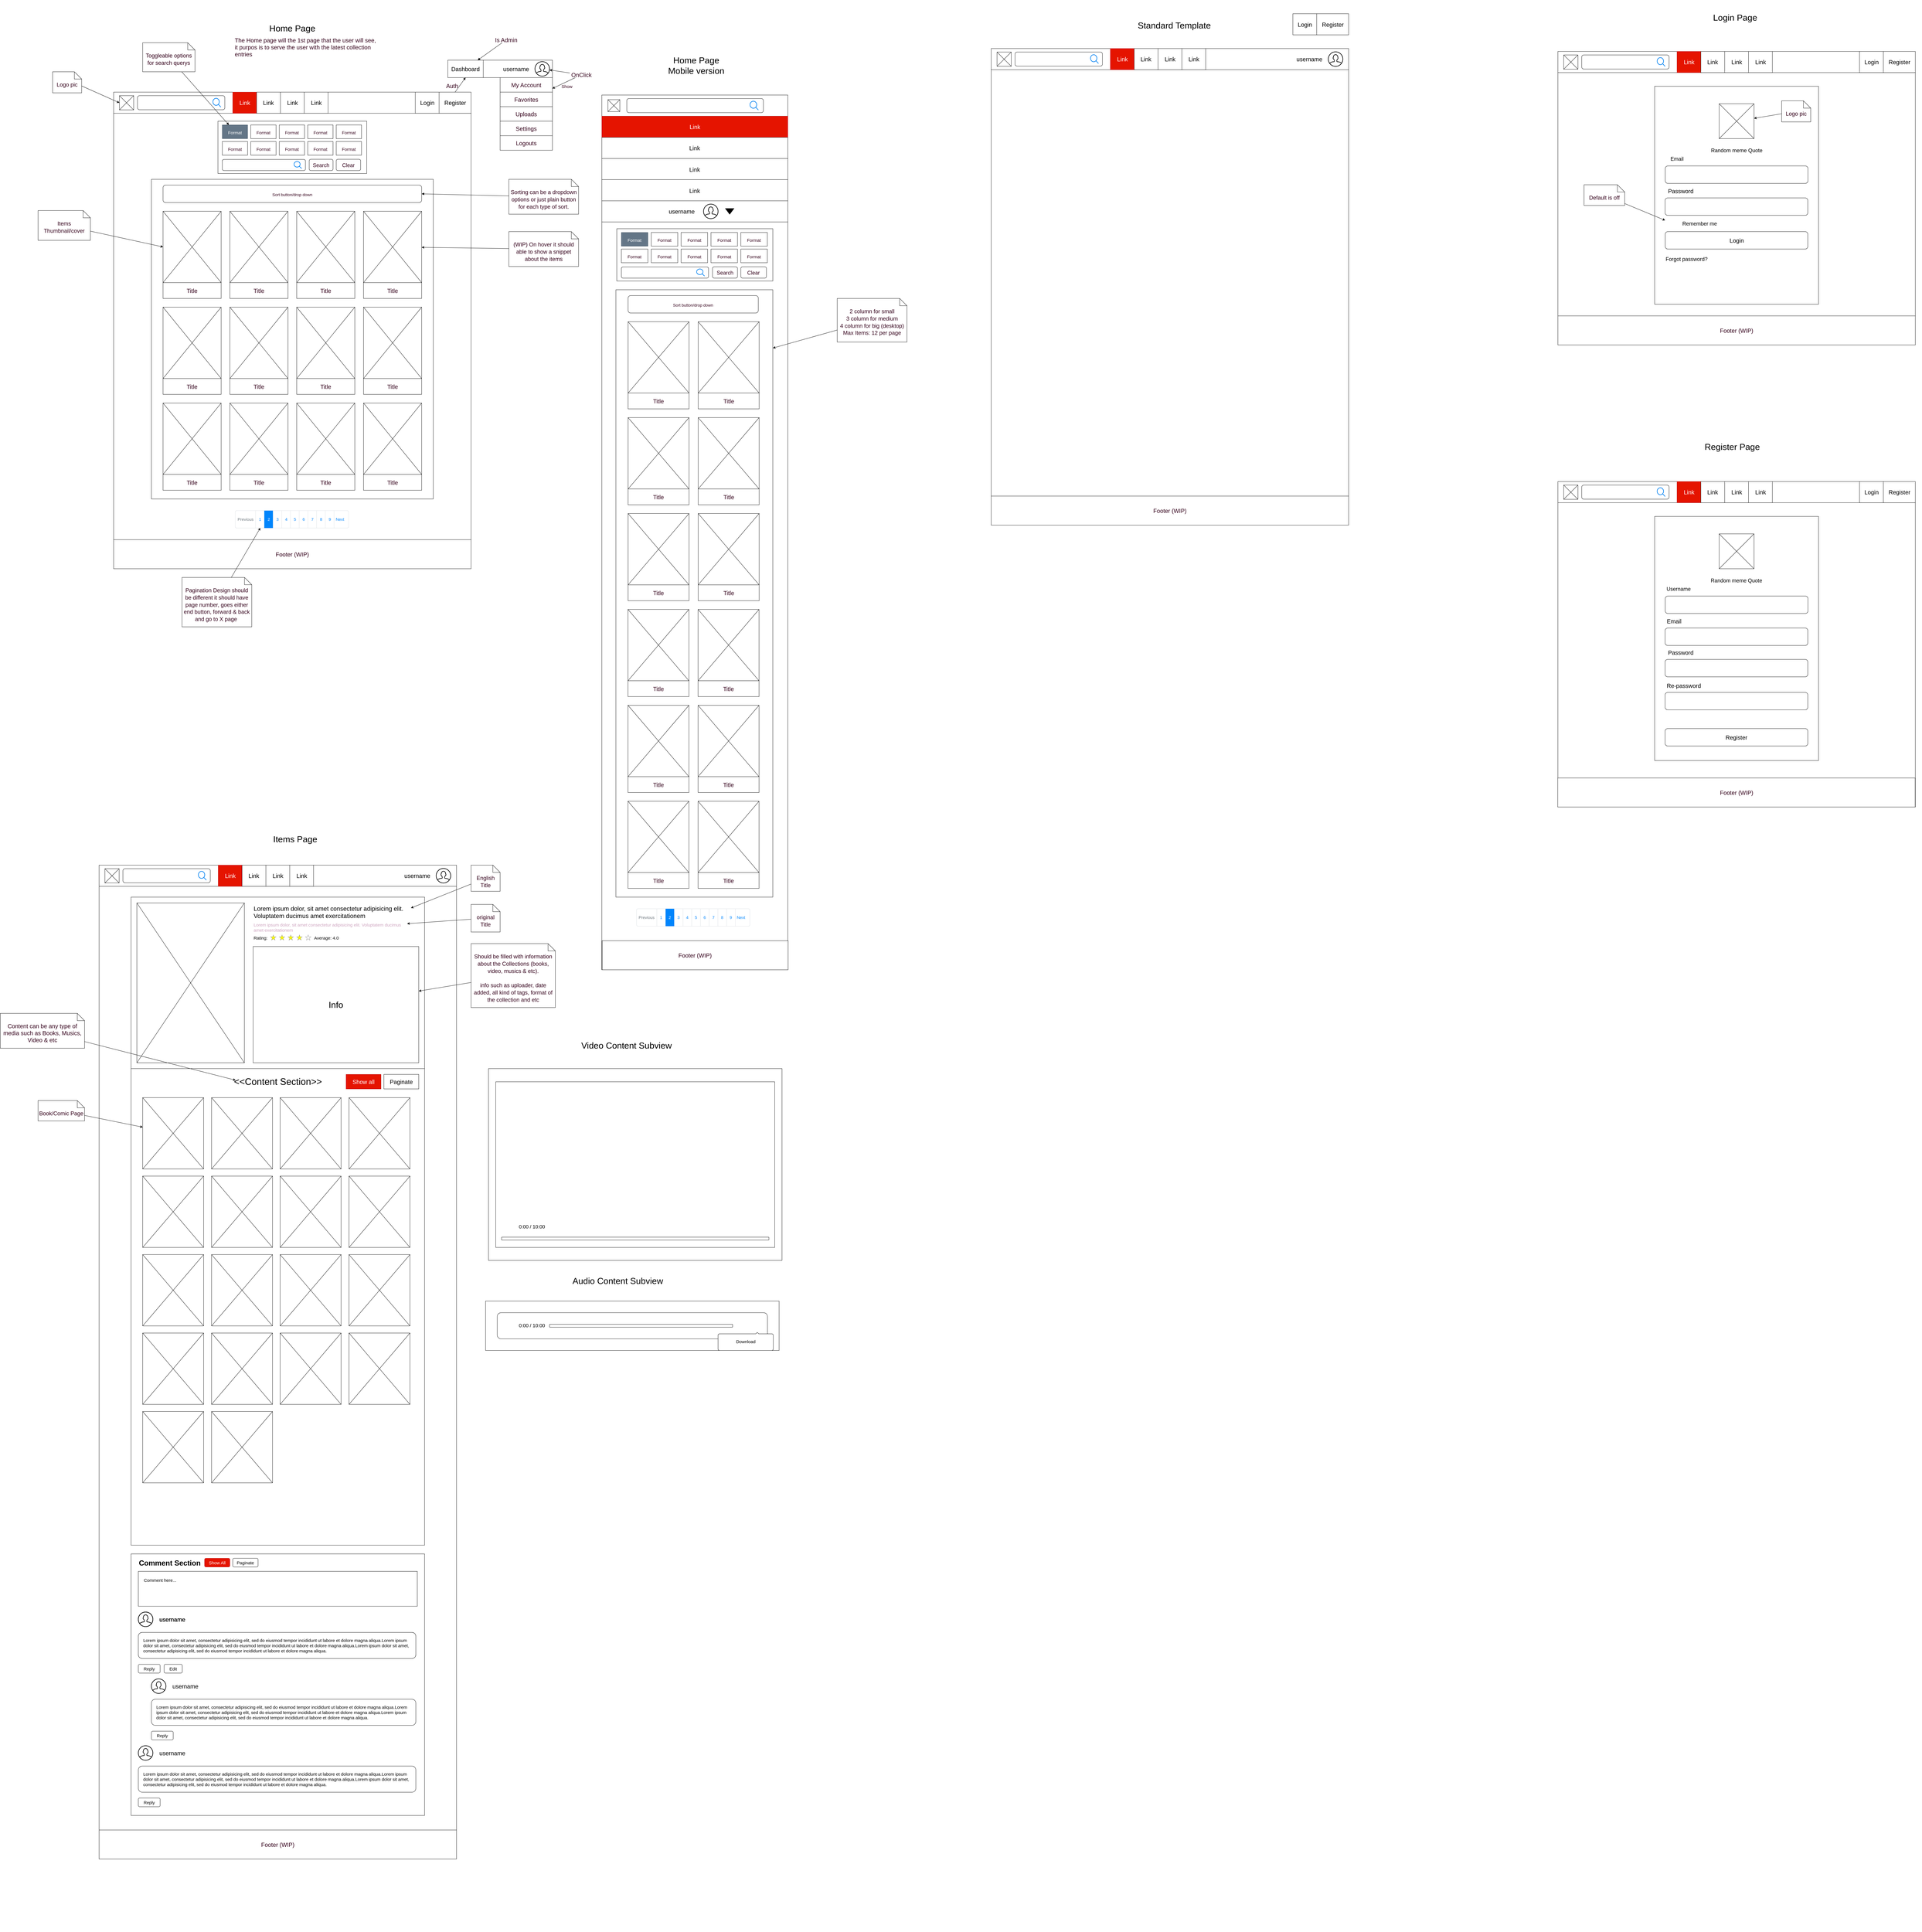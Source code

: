 <mxfile version="14.5.8" type="google"><diagram id="PR_Ww84SsKsOIUTe7WaN" name="Page-1"><mxGraphModel dx="9480" dy="6460" grid="1" gridSize="10" guides="1" tooltips="1" connect="1" arrows="1" fold="1" page="1" pageScale="1" pageWidth="850" pageHeight="1100" math="0" shadow="0"><root><mxCell id="0"/><mxCell id="1" parent="0"/><mxCell id="NW5faq9sN_R1lF73sy9v-6" value="" style="group;" vertex="1" connectable="0" parent="1"><mxGeometry x="390" y="-60" width="1230" height="1840" as="geometry"/></mxCell><mxCell id="NW5faq9sN_R1lF73sy9v-2" value="" style="rounded=0;whiteSpace=wrap;html=1;" vertex="1" parent="NW5faq9sN_R1lF73sy9v-6"><mxGeometry width="1230" height="1640" as="geometry"/></mxCell><mxCell id="NW5faq9sN_R1lF73sy9v-3" value="" style="rounded=0;whiteSpace=wrap;html=1;" vertex="1" parent="NW5faq9sN_R1lF73sy9v-6"><mxGeometry width="1230" height="72.8" as="geometry"/></mxCell><mxCell id="NW5faq9sN_R1lF73sy9v-19" value="" style="group" vertex="1" connectable="0" parent="NW5faq9sN_R1lF73sy9v-6"><mxGeometry x="410.004" width="81.996" height="72.8" as="geometry"/></mxCell><mxCell id="NW5faq9sN_R1lF73sy9v-18" value="" style="rounded=0;whiteSpace=wrap;html=1;fillColor=#e51400;strokeColor=#B20000;fontColor=#ffffff;" vertex="1" parent="NW5faq9sN_R1lF73sy9v-19"><mxGeometry width="81.996" height="72.8" as="geometry"/></mxCell><mxCell id="NW5faq9sN_R1lF73sy9v-17" value="&lt;font style=&quot;font-size: 20px&quot;&gt;Link&lt;/font&gt;" style="text;html=1;strokeColor=none;fillColor=none;align=center;verticalAlign=middle;whiteSpace=wrap;rounded=0;fontColor=#FFFFFF;" vertex="1" parent="NW5faq9sN_R1lF73sy9v-19"><mxGeometry x="20.499" y="24.267" width="40.998" height="24.267" as="geometry"/></mxCell><mxCell id="NW5faq9sN_R1lF73sy9v-39" value="" style="group" vertex="1" connectable="0" parent="NW5faq9sN_R1lF73sy9v-6"><mxGeometry x="492.0" width="81.996" height="72.8" as="geometry"/></mxCell><mxCell id="NW5faq9sN_R1lF73sy9v-40" value="" style="rounded=0;whiteSpace=wrap;html=1;" vertex="1" parent="NW5faq9sN_R1lF73sy9v-39"><mxGeometry width="81.996" height="72.8" as="geometry"/></mxCell><mxCell id="NW5faq9sN_R1lF73sy9v-41" value="&lt;font style=&quot;font-size: 20px&quot;&gt;Link&lt;/font&gt;" style="text;html=1;strokeColor=none;fillColor=none;align=center;verticalAlign=middle;whiteSpace=wrap;rounded=0;" vertex="1" parent="NW5faq9sN_R1lF73sy9v-39"><mxGeometry x="20.499" y="24.267" width="40.998" height="24.267" as="geometry"/></mxCell><mxCell id="NW5faq9sN_R1lF73sy9v-42" value="" style="group" vertex="1" connectable="0" parent="NW5faq9sN_R1lF73sy9v-6"><mxGeometry x="574.007" width="81.996" height="72.8" as="geometry"/></mxCell><mxCell id="NW5faq9sN_R1lF73sy9v-43" value="" style="rounded=0;whiteSpace=wrap;html=1;" vertex="1" parent="NW5faq9sN_R1lF73sy9v-42"><mxGeometry width="81.996" height="72.8" as="geometry"/></mxCell><mxCell id="NW5faq9sN_R1lF73sy9v-44" value="&lt;font style=&quot;font-size: 20px&quot;&gt;Link&lt;/font&gt;" style="text;html=1;strokeColor=none;fillColor=none;align=center;verticalAlign=middle;whiteSpace=wrap;rounded=0;" vertex="1" parent="NW5faq9sN_R1lF73sy9v-42"><mxGeometry x="20.499" y="24.267" width="40.998" height="24.267" as="geometry"/></mxCell><mxCell id="NW5faq9sN_R1lF73sy9v-45" value="" style="group" vertex="1" connectable="0" parent="NW5faq9sN_R1lF73sy9v-6"><mxGeometry x="656.004" width="81.996" height="72.8" as="geometry"/></mxCell><mxCell id="NW5faq9sN_R1lF73sy9v-46" value="" style="rounded=0;whiteSpace=wrap;html=1;" vertex="1" parent="NW5faq9sN_R1lF73sy9v-45"><mxGeometry width="81.996" height="72.8" as="geometry"/></mxCell><mxCell id="NW5faq9sN_R1lF73sy9v-47" value="&lt;font style=&quot;font-size: 20px&quot;&gt;Link&lt;/font&gt;" style="text;html=1;strokeColor=none;fillColor=none;align=center;verticalAlign=middle;whiteSpace=wrap;rounded=0;" vertex="1" parent="NW5faq9sN_R1lF73sy9v-45"><mxGeometry x="20.499" y="24.267" width="40.998" height="24.267" as="geometry"/></mxCell><mxCell id="NW5faq9sN_R1lF73sy9v-97" value="" style="rounded=0;whiteSpace=wrap;html=1;" vertex="1" parent="NW5faq9sN_R1lF73sy9v-6"><mxGeometry x="1120" width="110" height="72.8" as="geometry"/></mxCell><mxCell id="NW5faq9sN_R1lF73sy9v-98" value="&lt;font style=&quot;font-size: 20px&quot;&gt;Register&lt;br&gt;&lt;/font&gt;" style="text;html=1;strokeColor=none;fillColor=none;align=center;verticalAlign=middle;whiteSpace=wrap;rounded=0;" vertex="1" parent="NW5faq9sN_R1lF73sy9v-6"><mxGeometry x="1154.503" y="24.267" width="40.998" height="24.267" as="geometry"/></mxCell><mxCell id="NW5faq9sN_R1lF73sy9v-95" value="" style="rounded=0;whiteSpace=wrap;html=1;" vertex="1" parent="NW5faq9sN_R1lF73sy9v-6"><mxGeometry x="1038.004" width="81.996" height="72.8" as="geometry"/></mxCell><mxCell id="NW5faq9sN_R1lF73sy9v-96" value="&lt;font style=&quot;font-size: 20px&quot;&gt;Login&lt;/font&gt;" style="text;html=1;strokeColor=none;fillColor=none;align=center;verticalAlign=middle;whiteSpace=wrap;rounded=0;" vertex="1" parent="NW5faq9sN_R1lF73sy9v-6"><mxGeometry x="1058.503" y="24.267" width="40.998" height="24.267" as="geometry"/></mxCell><mxCell id="NW5faq9sN_R1lF73sy9v-170" value="" style="rounded=0;whiteSpace=wrap;html=1;strokeColor=#000000;fontSize=20;fontColor=#33001A;" vertex="1" parent="NW5faq9sN_R1lF73sy9v-6"><mxGeometry x="130.01" y="300" width="970" height="1100" as="geometry"/></mxCell><mxCell id="NW5faq9sN_R1lF73sy9v-171" value="" style="rounded=0;whiteSpace=wrap;html=1;strokeColor=#000000;fontSize=20;fontColor=#33001A;" vertex="1" parent="NW5faq9sN_R1lF73sy9v-6"><mxGeometry x="359" y="100" width="512" height="180" as="geometry"/></mxCell><mxCell id="NW5faq9sN_R1lF73sy9v-177" value="&lt;span style=&quot;font-size: 14px&quot;&gt;Sort button/drop down&lt;/span&gt;" style="rounded=1;whiteSpace=wrap;html=1;strokeColor=#000000;fontSize=20;fontColor=#33001A;align=center;" vertex="1" parent="NW5faq9sN_R1lF73sy9v-6"><mxGeometry x="170" y="320" width="890.01" height="60" as="geometry"/></mxCell><mxCell id="NW5faq9sN_R1lF73sy9v-7" value="" style="whiteSpace=wrap;html=1;aspect=fixed;rounded=0;" vertex="1" parent="NW5faq9sN_R1lF73sy9v-6"><mxGeometry x="20" y="12.13" width="49" height="49" as="geometry"/></mxCell><mxCell id="NW5faq9sN_R1lF73sy9v-10" style="edgeStyle=none;rounded=0;orthogonalLoop=1;jettySize=auto;html=1;exitX=1;exitY=1;exitDx=0;exitDy=0;entryX=0;entryY=0;entryDx=0;entryDy=0;endArrow=none;endFill=0;" edge="1" parent="NW5faq9sN_R1lF73sy9v-6" source="NW5faq9sN_R1lF73sy9v-7" target="NW5faq9sN_R1lF73sy9v-7"><mxGeometry relative="1" as="geometry"/></mxCell><mxCell id="NW5faq9sN_R1lF73sy9v-9" style="rounded=0;orthogonalLoop=1;jettySize=auto;html=1;exitX=0;exitY=1;exitDx=0;exitDy=0;entryX=1;entryY=0;entryDx=0;entryDy=0;endArrow=none;endFill=0;" edge="1" parent="NW5faq9sN_R1lF73sy9v-6" source="NW5faq9sN_R1lF73sy9v-7" target="NW5faq9sN_R1lF73sy9v-7"><mxGeometry relative="1" as="geometry"/></mxCell><mxCell id="NW5faq9sN_R1lF73sy9v-181" value="Footer (WIP)" style="rounded=0;whiteSpace=wrap;html=1;strokeColor=#000000;fontSize=20;fontColor=#33001A;align=center;" vertex="1" parent="NW5faq9sN_R1lF73sy9v-6"><mxGeometry y="1540" width="1230" height="100" as="geometry"/></mxCell><mxCell id="NW5faq9sN_R1lF73sy9v-848" style="edgeStyle=none;rounded=0;orthogonalLoop=1;jettySize=auto;html=1;entryX=0.54;entryY=0.993;entryDx=0;entryDy=0;entryPerimeter=0;endArrow=classic;endFill=1;fontSize=20;fontColor=#33001A;" edge="1" parent="NW5faq9sN_R1lF73sy9v-6" source="NW5faq9sN_R1lF73sy9v-212" target="NW5faq9sN_R1lF73sy9v-590"><mxGeometry relative="1" as="geometry"/></mxCell><mxCell id="NW5faq9sN_R1lF73sy9v-212" value="&lt;div&gt;&lt;span&gt;&lt;font style=&quot;font-size: 19px&quot;&gt;Pagination Design should be different it should have page number, goes either end button, forward &amp;amp; back&lt;/font&gt;&lt;/span&gt;&lt;/div&gt;&lt;div&gt;&lt;span&gt;&lt;font style=&quot;font-size: 19px&quot;&gt;and go to X page&amp;nbsp;&lt;/font&gt;&lt;/span&gt;&lt;/div&gt;" style="shape=note2;boundedLbl=1;whiteSpace=wrap;html=1;size=25;verticalAlign=top;align=center;rounded=0;strokeColor=#000000;fontSize=20;fontColor=#33001A;" vertex="1" parent="NW5faq9sN_R1lF73sy9v-6"><mxGeometry x="235.33" y="1670" width="240" height="170" as="geometry"/></mxCell><mxCell id="NW5faq9sN_R1lF73sy9v-298" value="&lt;font style=&quot;font-size: 15px&quot;&gt;Format&lt;/font&gt;" style="rounded=0;whiteSpace=wrap;html=1;strokeColor=#314354;fontSize=20;fontColor=#ffffff;align=center;fillColor=#647687;" vertex="1" parent="NW5faq9sN_R1lF73sy9v-6"><mxGeometry x="374" y="113" width="87" height="47" as="geometry"/></mxCell><mxCell id="NW5faq9sN_R1lF73sy9v-299" value="&lt;font style=&quot;font-size: 15px&quot;&gt;Format&lt;/font&gt;" style="rounded=0;whiteSpace=wrap;html=1;strokeColor=#000000;fontSize=20;fontColor=#33001A;align=center;" vertex="1" parent="NW5faq9sN_R1lF73sy9v-6"><mxGeometry x="472" y="113" width="87" height="47" as="geometry"/></mxCell><mxCell id="NW5faq9sN_R1lF73sy9v-300" value="&lt;font style=&quot;font-size: 15px&quot;&gt;Format&lt;/font&gt;" style="rounded=0;whiteSpace=wrap;html=1;strokeColor=#000000;fontSize=20;fontColor=#33001A;align=center;" vertex="1" parent="NW5faq9sN_R1lF73sy9v-6"><mxGeometry x="570" y="113" width="87" height="47" as="geometry"/></mxCell><mxCell id="NW5faq9sN_R1lF73sy9v-301" value="&lt;font style=&quot;font-size: 15px&quot;&gt;Format&lt;/font&gt;" style="rounded=0;whiteSpace=wrap;html=1;strokeColor=#000000;fontSize=20;fontColor=#33001A;align=center;" vertex="1" parent="NW5faq9sN_R1lF73sy9v-6"><mxGeometry x="668" y="113" width="87" height="47" as="geometry"/></mxCell><mxCell id="NW5faq9sN_R1lF73sy9v-302" value="&lt;font style=&quot;font-size: 15px&quot;&gt;Format&lt;/font&gt;" style="rounded=0;whiteSpace=wrap;html=1;strokeColor=#000000;fontSize=20;fontColor=#33001A;align=center;" vertex="1" parent="NW5faq9sN_R1lF73sy9v-6"><mxGeometry x="766" y="113" width="87" height="47" as="geometry"/></mxCell><mxCell id="NW5faq9sN_R1lF73sy9v-303" value="&lt;font style=&quot;font-size: 15px&quot;&gt;Format&lt;/font&gt;" style="rounded=0;whiteSpace=wrap;html=1;strokeColor=#000000;fontSize=20;fontColor=#33001A;align=center;" vertex="1" parent="NW5faq9sN_R1lF73sy9v-6"><mxGeometry x="374" y="170" width="87" height="47" as="geometry"/></mxCell><mxCell id="NW5faq9sN_R1lF73sy9v-304" value="&lt;font style=&quot;font-size: 15px&quot;&gt;Format&lt;/font&gt;" style="rounded=0;whiteSpace=wrap;html=1;strokeColor=#000000;fontSize=20;fontColor=#33001A;align=center;" vertex="1" parent="NW5faq9sN_R1lF73sy9v-6"><mxGeometry x="472" y="170" width="87" height="47" as="geometry"/></mxCell><mxCell id="NW5faq9sN_R1lF73sy9v-305" value="&lt;font style=&quot;font-size: 15px&quot;&gt;Format&lt;/font&gt;" style="rounded=0;whiteSpace=wrap;html=1;strokeColor=#000000;fontSize=20;fontColor=#33001A;align=center;" vertex="1" parent="NW5faq9sN_R1lF73sy9v-6"><mxGeometry x="570" y="170" width="87" height="47" as="geometry"/></mxCell><mxCell id="NW5faq9sN_R1lF73sy9v-306" value="&lt;font style=&quot;font-size: 15px&quot;&gt;Format&lt;/font&gt;" style="rounded=0;whiteSpace=wrap;html=1;strokeColor=#000000;fontSize=20;fontColor=#33001A;align=center;" vertex="1" parent="NW5faq9sN_R1lF73sy9v-6"><mxGeometry x="668" y="170" width="87" height="47" as="geometry"/></mxCell><mxCell id="NW5faq9sN_R1lF73sy9v-307" value="&lt;font style=&quot;font-size: 15px&quot;&gt;Format&lt;/font&gt;" style="rounded=0;whiteSpace=wrap;html=1;strokeColor=#000000;fontSize=20;fontColor=#33001A;align=center;" vertex="1" parent="NW5faq9sN_R1lF73sy9v-6"><mxGeometry x="766" y="170" width="87" height="47" as="geometry"/></mxCell><mxCell id="NW5faq9sN_R1lF73sy9v-331" value="" style="group" vertex="1" connectable="0" parent="NW5faq9sN_R1lF73sy9v-6"><mxGeometry x="170" y="410" width="200" height="300" as="geometry"/></mxCell><mxCell id="NW5faq9sN_R1lF73sy9v-332" value="" style="rounded=0;whiteSpace=wrap;html=1;strokeColor=#000000;fontSize=20;fontColor=#33001A;align=left;" vertex="1" parent="NW5faq9sN_R1lF73sy9v-331"><mxGeometry width="200" height="245.455" as="geometry"/></mxCell><mxCell id="NW5faq9sN_R1lF73sy9v-333" value="Title" style="rounded=0;whiteSpace=wrap;html=1;strokeColor=#000000;fontSize=20;fontColor=#33001A;align=center;" vertex="1" parent="NW5faq9sN_R1lF73sy9v-331"><mxGeometry y="245.455" width="200" height="54.545" as="geometry"/></mxCell><mxCell id="NW5faq9sN_R1lF73sy9v-334" style="edgeStyle=none;rounded=0;orthogonalLoop=1;jettySize=auto;html=1;exitX=0;exitY=1;exitDx=0;exitDy=0;entryX=1;entryY=0;entryDx=0;entryDy=0;endArrow=none;endFill=0;fontSize=20;fontColor=#33001A;" edge="1" parent="NW5faq9sN_R1lF73sy9v-331" source="NW5faq9sN_R1lF73sy9v-332" target="NW5faq9sN_R1lF73sy9v-332"><mxGeometry relative="1" as="geometry"/></mxCell><mxCell id="NW5faq9sN_R1lF73sy9v-335" style="edgeStyle=none;rounded=0;orthogonalLoop=1;jettySize=auto;html=1;exitX=1;exitY=1;exitDx=0;exitDy=0;entryX=0;entryY=0;entryDx=0;entryDy=0;endArrow=none;endFill=0;fontSize=20;fontColor=#33001A;" edge="1" parent="NW5faq9sN_R1lF73sy9v-331" source="NW5faq9sN_R1lF73sy9v-332" target="NW5faq9sN_R1lF73sy9v-332"><mxGeometry relative="1" as="geometry"/></mxCell><mxCell id="NW5faq9sN_R1lF73sy9v-336" value="" style="group" vertex="1" connectable="0" parent="NW5faq9sN_R1lF73sy9v-6"><mxGeometry x="400" y="410" width="200" height="300" as="geometry"/></mxCell><mxCell id="NW5faq9sN_R1lF73sy9v-337" value="" style="rounded=0;whiteSpace=wrap;html=1;strokeColor=#000000;fontSize=20;fontColor=#33001A;align=left;" vertex="1" parent="NW5faq9sN_R1lF73sy9v-336"><mxGeometry width="200" height="245.455" as="geometry"/></mxCell><mxCell id="NW5faq9sN_R1lF73sy9v-338" value="Title" style="rounded=0;whiteSpace=wrap;html=1;strokeColor=#000000;fontSize=20;fontColor=#33001A;align=center;" vertex="1" parent="NW5faq9sN_R1lF73sy9v-336"><mxGeometry y="245.455" width="200" height="54.545" as="geometry"/></mxCell><mxCell id="NW5faq9sN_R1lF73sy9v-339" style="edgeStyle=none;rounded=0;orthogonalLoop=1;jettySize=auto;html=1;exitX=0;exitY=1;exitDx=0;exitDy=0;entryX=1;entryY=0;entryDx=0;entryDy=0;endArrow=none;endFill=0;fontSize=20;fontColor=#33001A;" edge="1" parent="NW5faq9sN_R1lF73sy9v-336" source="NW5faq9sN_R1lF73sy9v-337" target="NW5faq9sN_R1lF73sy9v-337"><mxGeometry relative="1" as="geometry"/></mxCell><mxCell id="NW5faq9sN_R1lF73sy9v-340" style="edgeStyle=none;rounded=0;orthogonalLoop=1;jettySize=auto;html=1;exitX=1;exitY=1;exitDx=0;exitDy=0;entryX=0;entryY=0;entryDx=0;entryDy=0;endArrow=none;endFill=0;fontSize=20;fontColor=#33001A;" edge="1" parent="NW5faq9sN_R1lF73sy9v-336" source="NW5faq9sN_R1lF73sy9v-337" target="NW5faq9sN_R1lF73sy9v-337"><mxGeometry relative="1" as="geometry"/></mxCell><mxCell id="NW5faq9sN_R1lF73sy9v-341" value="" style="group" vertex="1" connectable="0" parent="NW5faq9sN_R1lF73sy9v-6"><mxGeometry x="630" y="410" width="200" height="300" as="geometry"/></mxCell><mxCell id="NW5faq9sN_R1lF73sy9v-342" value="" style="rounded=0;whiteSpace=wrap;html=1;strokeColor=#000000;fontSize=20;fontColor=#33001A;align=left;" vertex="1" parent="NW5faq9sN_R1lF73sy9v-341"><mxGeometry width="200" height="245.455" as="geometry"/></mxCell><mxCell id="NW5faq9sN_R1lF73sy9v-343" value="Title" style="rounded=0;whiteSpace=wrap;html=1;strokeColor=#000000;fontSize=20;fontColor=#33001A;align=center;" vertex="1" parent="NW5faq9sN_R1lF73sy9v-341"><mxGeometry y="245.455" width="200" height="54.545" as="geometry"/></mxCell><mxCell id="NW5faq9sN_R1lF73sy9v-344" style="edgeStyle=none;rounded=0;orthogonalLoop=1;jettySize=auto;html=1;exitX=0;exitY=1;exitDx=0;exitDy=0;entryX=1;entryY=0;entryDx=0;entryDy=0;endArrow=none;endFill=0;fontSize=20;fontColor=#33001A;" edge="1" parent="NW5faq9sN_R1lF73sy9v-341" source="NW5faq9sN_R1lF73sy9v-342" target="NW5faq9sN_R1lF73sy9v-342"><mxGeometry relative="1" as="geometry"/></mxCell><mxCell id="NW5faq9sN_R1lF73sy9v-345" style="edgeStyle=none;rounded=0;orthogonalLoop=1;jettySize=auto;html=1;exitX=1;exitY=1;exitDx=0;exitDy=0;entryX=0;entryY=0;entryDx=0;entryDy=0;endArrow=none;endFill=0;fontSize=20;fontColor=#33001A;" edge="1" parent="NW5faq9sN_R1lF73sy9v-341" source="NW5faq9sN_R1lF73sy9v-342" target="NW5faq9sN_R1lF73sy9v-342"><mxGeometry relative="1" as="geometry"/></mxCell><mxCell id="NW5faq9sN_R1lF73sy9v-346" value="" style="group" vertex="1" connectable="0" parent="NW5faq9sN_R1lF73sy9v-6"><mxGeometry x="860" y="410" width="200" height="300" as="geometry"/></mxCell><mxCell id="NW5faq9sN_R1lF73sy9v-347" value="" style="rounded=0;whiteSpace=wrap;html=1;strokeColor=#000000;fontSize=20;fontColor=#33001A;align=left;" vertex="1" parent="NW5faq9sN_R1lF73sy9v-346"><mxGeometry width="200" height="245.455" as="geometry"/></mxCell><mxCell id="NW5faq9sN_R1lF73sy9v-348" value="Title" style="rounded=0;whiteSpace=wrap;html=1;strokeColor=#000000;fontSize=20;fontColor=#33001A;align=center;" vertex="1" parent="NW5faq9sN_R1lF73sy9v-346"><mxGeometry y="245.455" width="200" height="54.545" as="geometry"/></mxCell><mxCell id="NW5faq9sN_R1lF73sy9v-349" style="edgeStyle=none;rounded=0;orthogonalLoop=1;jettySize=auto;html=1;exitX=0;exitY=1;exitDx=0;exitDy=0;entryX=1;entryY=0;entryDx=0;entryDy=0;endArrow=none;endFill=0;fontSize=20;fontColor=#33001A;" edge="1" parent="NW5faq9sN_R1lF73sy9v-346" source="NW5faq9sN_R1lF73sy9v-347" target="NW5faq9sN_R1lF73sy9v-347"><mxGeometry relative="1" as="geometry"/></mxCell><mxCell id="NW5faq9sN_R1lF73sy9v-350" style="edgeStyle=none;rounded=0;orthogonalLoop=1;jettySize=auto;html=1;exitX=1;exitY=1;exitDx=0;exitDy=0;entryX=0;entryY=0;entryDx=0;entryDy=0;endArrow=none;endFill=0;fontSize=20;fontColor=#33001A;" edge="1" parent="NW5faq9sN_R1lF73sy9v-346" source="NW5faq9sN_R1lF73sy9v-347" target="NW5faq9sN_R1lF73sy9v-347"><mxGeometry relative="1" as="geometry"/></mxCell><mxCell id="NW5faq9sN_R1lF73sy9v-351" value="" style="group" vertex="1" connectable="0" parent="NW5faq9sN_R1lF73sy9v-6"><mxGeometry x="170.01" y="740" width="200" height="300" as="geometry"/></mxCell><mxCell id="NW5faq9sN_R1lF73sy9v-352" value="" style="rounded=0;whiteSpace=wrap;html=1;strokeColor=#000000;fontSize=20;fontColor=#33001A;align=left;" vertex="1" parent="NW5faq9sN_R1lF73sy9v-351"><mxGeometry width="200" height="245.455" as="geometry"/></mxCell><mxCell id="NW5faq9sN_R1lF73sy9v-353" value="Title" style="rounded=0;whiteSpace=wrap;html=1;strokeColor=#000000;fontSize=20;fontColor=#33001A;align=center;" vertex="1" parent="NW5faq9sN_R1lF73sy9v-351"><mxGeometry y="245.455" width="200" height="54.545" as="geometry"/></mxCell><mxCell id="NW5faq9sN_R1lF73sy9v-354" style="edgeStyle=none;rounded=0;orthogonalLoop=1;jettySize=auto;html=1;exitX=0;exitY=1;exitDx=0;exitDy=0;entryX=1;entryY=0;entryDx=0;entryDy=0;endArrow=none;endFill=0;fontSize=20;fontColor=#33001A;" edge="1" parent="NW5faq9sN_R1lF73sy9v-351" source="NW5faq9sN_R1lF73sy9v-352" target="NW5faq9sN_R1lF73sy9v-352"><mxGeometry relative="1" as="geometry"/></mxCell><mxCell id="NW5faq9sN_R1lF73sy9v-355" style="edgeStyle=none;rounded=0;orthogonalLoop=1;jettySize=auto;html=1;exitX=1;exitY=1;exitDx=0;exitDy=0;entryX=0;entryY=0;entryDx=0;entryDy=0;endArrow=none;endFill=0;fontSize=20;fontColor=#33001A;" edge="1" parent="NW5faq9sN_R1lF73sy9v-351" source="NW5faq9sN_R1lF73sy9v-352" target="NW5faq9sN_R1lF73sy9v-352"><mxGeometry relative="1" as="geometry"/></mxCell><mxCell id="NW5faq9sN_R1lF73sy9v-356" value="" style="group" vertex="1" connectable="0" parent="NW5faq9sN_R1lF73sy9v-6"><mxGeometry x="400.01" y="740" width="200" height="300" as="geometry"/></mxCell><mxCell id="NW5faq9sN_R1lF73sy9v-357" value="" style="rounded=0;whiteSpace=wrap;html=1;strokeColor=#000000;fontSize=20;fontColor=#33001A;align=left;" vertex="1" parent="NW5faq9sN_R1lF73sy9v-356"><mxGeometry width="200" height="245.455" as="geometry"/></mxCell><mxCell id="NW5faq9sN_R1lF73sy9v-358" value="Title" style="rounded=0;whiteSpace=wrap;html=1;strokeColor=#000000;fontSize=20;fontColor=#33001A;align=center;" vertex="1" parent="NW5faq9sN_R1lF73sy9v-356"><mxGeometry y="245.455" width="200" height="54.545" as="geometry"/></mxCell><mxCell id="NW5faq9sN_R1lF73sy9v-359" style="edgeStyle=none;rounded=0;orthogonalLoop=1;jettySize=auto;html=1;exitX=0;exitY=1;exitDx=0;exitDy=0;entryX=1;entryY=0;entryDx=0;entryDy=0;endArrow=none;endFill=0;fontSize=20;fontColor=#33001A;" edge="1" parent="NW5faq9sN_R1lF73sy9v-356" source="NW5faq9sN_R1lF73sy9v-357" target="NW5faq9sN_R1lF73sy9v-357"><mxGeometry relative="1" as="geometry"/></mxCell><mxCell id="NW5faq9sN_R1lF73sy9v-360" style="edgeStyle=none;rounded=0;orthogonalLoop=1;jettySize=auto;html=1;exitX=1;exitY=1;exitDx=0;exitDy=0;entryX=0;entryY=0;entryDx=0;entryDy=0;endArrow=none;endFill=0;fontSize=20;fontColor=#33001A;" edge="1" parent="NW5faq9sN_R1lF73sy9v-356" source="NW5faq9sN_R1lF73sy9v-357" target="NW5faq9sN_R1lF73sy9v-357"><mxGeometry relative="1" as="geometry"/></mxCell><mxCell id="NW5faq9sN_R1lF73sy9v-361" value="" style="group" vertex="1" connectable="0" parent="NW5faq9sN_R1lF73sy9v-6"><mxGeometry x="630.01" y="740" width="200" height="300" as="geometry"/></mxCell><mxCell id="NW5faq9sN_R1lF73sy9v-362" value="" style="rounded=0;whiteSpace=wrap;html=1;strokeColor=#000000;fontSize=20;fontColor=#33001A;align=left;" vertex="1" parent="NW5faq9sN_R1lF73sy9v-361"><mxGeometry width="200" height="245.455" as="geometry"/></mxCell><mxCell id="NW5faq9sN_R1lF73sy9v-363" value="Title" style="rounded=0;whiteSpace=wrap;html=1;strokeColor=#000000;fontSize=20;fontColor=#33001A;align=center;" vertex="1" parent="NW5faq9sN_R1lF73sy9v-361"><mxGeometry y="245.455" width="200" height="54.545" as="geometry"/></mxCell><mxCell id="NW5faq9sN_R1lF73sy9v-364" style="edgeStyle=none;rounded=0;orthogonalLoop=1;jettySize=auto;html=1;exitX=0;exitY=1;exitDx=0;exitDy=0;entryX=1;entryY=0;entryDx=0;entryDy=0;endArrow=none;endFill=0;fontSize=20;fontColor=#33001A;" edge="1" parent="NW5faq9sN_R1lF73sy9v-361" source="NW5faq9sN_R1lF73sy9v-362" target="NW5faq9sN_R1lF73sy9v-362"><mxGeometry relative="1" as="geometry"/></mxCell><mxCell id="NW5faq9sN_R1lF73sy9v-365" style="edgeStyle=none;rounded=0;orthogonalLoop=1;jettySize=auto;html=1;exitX=1;exitY=1;exitDx=0;exitDy=0;entryX=0;entryY=0;entryDx=0;entryDy=0;endArrow=none;endFill=0;fontSize=20;fontColor=#33001A;" edge="1" parent="NW5faq9sN_R1lF73sy9v-361" source="NW5faq9sN_R1lF73sy9v-362" target="NW5faq9sN_R1lF73sy9v-362"><mxGeometry relative="1" as="geometry"/></mxCell><mxCell id="NW5faq9sN_R1lF73sy9v-366" value="" style="group" vertex="1" connectable="0" parent="NW5faq9sN_R1lF73sy9v-6"><mxGeometry x="860.01" y="740" width="200" height="300" as="geometry"/></mxCell><mxCell id="NW5faq9sN_R1lF73sy9v-367" value="" style="rounded=0;whiteSpace=wrap;html=1;strokeColor=#000000;fontSize=20;fontColor=#33001A;align=left;" vertex="1" parent="NW5faq9sN_R1lF73sy9v-366"><mxGeometry width="200" height="245.455" as="geometry"/></mxCell><mxCell id="NW5faq9sN_R1lF73sy9v-368" value="Title" style="rounded=0;whiteSpace=wrap;html=1;strokeColor=#000000;fontSize=20;fontColor=#33001A;align=center;" vertex="1" parent="NW5faq9sN_R1lF73sy9v-366"><mxGeometry y="245.455" width="200" height="54.545" as="geometry"/></mxCell><mxCell id="NW5faq9sN_R1lF73sy9v-369" style="edgeStyle=none;rounded=0;orthogonalLoop=1;jettySize=auto;html=1;exitX=0;exitY=1;exitDx=0;exitDy=0;entryX=1;entryY=0;entryDx=0;entryDy=0;endArrow=none;endFill=0;fontSize=20;fontColor=#33001A;" edge="1" parent="NW5faq9sN_R1lF73sy9v-366" source="NW5faq9sN_R1lF73sy9v-367" target="NW5faq9sN_R1lF73sy9v-367"><mxGeometry relative="1" as="geometry"/></mxCell><mxCell id="NW5faq9sN_R1lF73sy9v-370" style="edgeStyle=none;rounded=0;orthogonalLoop=1;jettySize=auto;html=1;exitX=1;exitY=1;exitDx=0;exitDy=0;entryX=0;entryY=0;entryDx=0;entryDy=0;endArrow=none;endFill=0;fontSize=20;fontColor=#33001A;" edge="1" parent="NW5faq9sN_R1lF73sy9v-366" source="NW5faq9sN_R1lF73sy9v-367" target="NW5faq9sN_R1lF73sy9v-367"><mxGeometry relative="1" as="geometry"/></mxCell><mxCell id="NW5faq9sN_R1lF73sy9v-373" value="" style="group" vertex="1" connectable="0" parent="NW5faq9sN_R1lF73sy9v-6"><mxGeometry x="170.01" y="1070" width="200" height="300" as="geometry"/></mxCell><mxCell id="NW5faq9sN_R1lF73sy9v-374" value="" style="rounded=0;whiteSpace=wrap;html=1;strokeColor=#000000;fontSize=20;fontColor=#33001A;align=left;" vertex="1" parent="NW5faq9sN_R1lF73sy9v-373"><mxGeometry width="200" height="245.455" as="geometry"/></mxCell><mxCell id="NW5faq9sN_R1lF73sy9v-375" value="Title" style="rounded=0;whiteSpace=wrap;html=1;strokeColor=#000000;fontSize=20;fontColor=#33001A;align=center;" vertex="1" parent="NW5faq9sN_R1lF73sy9v-373"><mxGeometry y="245.455" width="200" height="54.545" as="geometry"/></mxCell><mxCell id="NW5faq9sN_R1lF73sy9v-376" style="edgeStyle=none;rounded=0;orthogonalLoop=1;jettySize=auto;html=1;exitX=0;exitY=1;exitDx=0;exitDy=0;entryX=1;entryY=0;entryDx=0;entryDy=0;endArrow=none;endFill=0;fontSize=20;fontColor=#33001A;" edge="1" parent="NW5faq9sN_R1lF73sy9v-373" source="NW5faq9sN_R1lF73sy9v-374" target="NW5faq9sN_R1lF73sy9v-374"><mxGeometry relative="1" as="geometry"/></mxCell><mxCell id="NW5faq9sN_R1lF73sy9v-377" style="edgeStyle=none;rounded=0;orthogonalLoop=1;jettySize=auto;html=1;exitX=1;exitY=1;exitDx=0;exitDy=0;entryX=0;entryY=0;entryDx=0;entryDy=0;endArrow=none;endFill=0;fontSize=20;fontColor=#33001A;" edge="1" parent="NW5faq9sN_R1lF73sy9v-373" source="NW5faq9sN_R1lF73sy9v-374" target="NW5faq9sN_R1lF73sy9v-374"><mxGeometry relative="1" as="geometry"/></mxCell><mxCell id="NW5faq9sN_R1lF73sy9v-378" value="" style="group" vertex="1" connectable="0" parent="NW5faq9sN_R1lF73sy9v-6"><mxGeometry x="400.01" y="1070" width="200" height="300" as="geometry"/></mxCell><mxCell id="NW5faq9sN_R1lF73sy9v-379" value="" style="rounded=0;whiteSpace=wrap;html=1;strokeColor=#000000;fontSize=20;fontColor=#33001A;align=left;" vertex="1" parent="NW5faq9sN_R1lF73sy9v-378"><mxGeometry width="200" height="245.455" as="geometry"/></mxCell><mxCell id="NW5faq9sN_R1lF73sy9v-380" value="Title" style="rounded=0;whiteSpace=wrap;html=1;strokeColor=#000000;fontSize=20;fontColor=#33001A;align=center;" vertex="1" parent="NW5faq9sN_R1lF73sy9v-378"><mxGeometry y="245.455" width="200" height="54.545" as="geometry"/></mxCell><mxCell id="NW5faq9sN_R1lF73sy9v-381" style="edgeStyle=none;rounded=0;orthogonalLoop=1;jettySize=auto;html=1;exitX=0;exitY=1;exitDx=0;exitDy=0;entryX=1;entryY=0;entryDx=0;entryDy=0;endArrow=none;endFill=0;fontSize=20;fontColor=#33001A;" edge="1" parent="NW5faq9sN_R1lF73sy9v-378" source="NW5faq9sN_R1lF73sy9v-379" target="NW5faq9sN_R1lF73sy9v-379"><mxGeometry relative="1" as="geometry"/></mxCell><mxCell id="NW5faq9sN_R1lF73sy9v-382" style="edgeStyle=none;rounded=0;orthogonalLoop=1;jettySize=auto;html=1;exitX=1;exitY=1;exitDx=0;exitDy=0;entryX=0;entryY=0;entryDx=0;entryDy=0;endArrow=none;endFill=0;fontSize=20;fontColor=#33001A;" edge="1" parent="NW5faq9sN_R1lF73sy9v-378" source="NW5faq9sN_R1lF73sy9v-379" target="NW5faq9sN_R1lF73sy9v-379"><mxGeometry relative="1" as="geometry"/></mxCell><mxCell id="NW5faq9sN_R1lF73sy9v-383" value="" style="group" vertex="1" connectable="0" parent="NW5faq9sN_R1lF73sy9v-6"><mxGeometry x="630.01" y="1070" width="200" height="300" as="geometry"/></mxCell><mxCell id="NW5faq9sN_R1lF73sy9v-384" value="" style="rounded=0;whiteSpace=wrap;html=1;strokeColor=#000000;fontSize=20;fontColor=#33001A;align=left;" vertex="1" parent="NW5faq9sN_R1lF73sy9v-383"><mxGeometry width="200" height="245.455" as="geometry"/></mxCell><mxCell id="NW5faq9sN_R1lF73sy9v-385" value="Title" style="rounded=0;whiteSpace=wrap;html=1;strokeColor=#000000;fontSize=20;fontColor=#33001A;align=center;" vertex="1" parent="NW5faq9sN_R1lF73sy9v-383"><mxGeometry y="245.455" width="200" height="54.545" as="geometry"/></mxCell><mxCell id="NW5faq9sN_R1lF73sy9v-386" style="edgeStyle=none;rounded=0;orthogonalLoop=1;jettySize=auto;html=1;exitX=0;exitY=1;exitDx=0;exitDy=0;entryX=1;entryY=0;entryDx=0;entryDy=0;endArrow=none;endFill=0;fontSize=20;fontColor=#33001A;" edge="1" parent="NW5faq9sN_R1lF73sy9v-383" source="NW5faq9sN_R1lF73sy9v-384" target="NW5faq9sN_R1lF73sy9v-384"><mxGeometry relative="1" as="geometry"/></mxCell><mxCell id="NW5faq9sN_R1lF73sy9v-387" style="edgeStyle=none;rounded=0;orthogonalLoop=1;jettySize=auto;html=1;exitX=1;exitY=1;exitDx=0;exitDy=0;entryX=0;entryY=0;entryDx=0;entryDy=0;endArrow=none;endFill=0;fontSize=20;fontColor=#33001A;" edge="1" parent="NW5faq9sN_R1lF73sy9v-383" source="NW5faq9sN_R1lF73sy9v-384" target="NW5faq9sN_R1lF73sy9v-384"><mxGeometry relative="1" as="geometry"/></mxCell><mxCell id="NW5faq9sN_R1lF73sy9v-388" value="" style="group" vertex="1" connectable="0" parent="NW5faq9sN_R1lF73sy9v-6"><mxGeometry x="860.01" y="1070" width="200" height="300" as="geometry"/></mxCell><mxCell id="NW5faq9sN_R1lF73sy9v-389" value="" style="rounded=0;whiteSpace=wrap;html=1;strokeColor=#000000;fontSize=20;fontColor=#33001A;align=left;" vertex="1" parent="NW5faq9sN_R1lF73sy9v-388"><mxGeometry width="200" height="245.455" as="geometry"/></mxCell><mxCell id="NW5faq9sN_R1lF73sy9v-390" value="Title" style="rounded=0;whiteSpace=wrap;html=1;strokeColor=#000000;fontSize=20;fontColor=#33001A;align=center;" vertex="1" parent="NW5faq9sN_R1lF73sy9v-388"><mxGeometry y="245.455" width="200" height="54.545" as="geometry"/></mxCell><mxCell id="NW5faq9sN_R1lF73sy9v-391" style="edgeStyle=none;rounded=0;orthogonalLoop=1;jettySize=auto;html=1;exitX=0;exitY=1;exitDx=0;exitDy=0;entryX=1;entryY=0;entryDx=0;entryDy=0;endArrow=none;endFill=0;fontSize=20;fontColor=#33001A;" edge="1" parent="NW5faq9sN_R1lF73sy9v-388" source="NW5faq9sN_R1lF73sy9v-389" target="NW5faq9sN_R1lF73sy9v-389"><mxGeometry relative="1" as="geometry"/></mxCell><mxCell id="NW5faq9sN_R1lF73sy9v-392" style="edgeStyle=none;rounded=0;orthogonalLoop=1;jettySize=auto;html=1;exitX=1;exitY=1;exitDx=0;exitDy=0;entryX=0;entryY=0;entryDx=0;entryDy=0;endArrow=none;endFill=0;fontSize=20;fontColor=#33001A;" edge="1" parent="NW5faq9sN_R1lF73sy9v-388" source="NW5faq9sN_R1lF73sy9v-389" target="NW5faq9sN_R1lF73sy9v-389"><mxGeometry relative="1" as="geometry"/></mxCell><mxCell id="NW5faq9sN_R1lF73sy9v-395" value="" style="group" vertex="1" connectable="0" parent="NW5faq9sN_R1lF73sy9v-6"><mxGeometry x="82.0" y="12.133" width="300.667" height="48.533" as="geometry"/></mxCell><mxCell id="NW5faq9sN_R1lF73sy9v-12" value="" style="rounded=1;whiteSpace=wrap;html=1;" vertex="1" parent="NW5faq9sN_R1lF73sy9v-395"><mxGeometry width="300.667" height="48.533" as="geometry"/></mxCell><mxCell id="NW5faq9sN_R1lF73sy9v-14" value="" style="html=1;verticalLabelPosition=bottom;align=center;labelBackgroundColor=#ffffff;verticalAlign=top;strokeWidth=2;strokeColor=#0080F0;shadow=0;dashed=0;shape=mxgraph.ios7.icons.looking_glass;rounded=0;" vertex="1" parent="NW5faq9sN_R1lF73sy9v-395"><mxGeometry x="259.667" y="9.1" width="27.333" height="30.333" as="geometry"/></mxCell><mxCell id="NW5faq9sN_R1lF73sy9v-396" value="" style="group" vertex="1" connectable="0" parent="NW5faq9sN_R1lF73sy9v-6"><mxGeometry x="374" y="231.46" width="286" height="38.54" as="geometry"/></mxCell><mxCell id="NW5faq9sN_R1lF73sy9v-397" value="" style="rounded=1;whiteSpace=wrap;html=1;" vertex="1" parent="NW5faq9sN_R1lF73sy9v-396"><mxGeometry width="286" height="38.54" as="geometry"/></mxCell><mxCell id="NW5faq9sN_R1lF73sy9v-398" value="" style="html=1;verticalLabelPosition=bottom;align=center;labelBackgroundColor=#ffffff;verticalAlign=top;strokeWidth=2;strokeColor=#0080F0;shadow=0;dashed=0;shape=mxgraph.ios7.icons.looking_glass;rounded=0;" vertex="1" parent="NW5faq9sN_R1lF73sy9v-396"><mxGeometry x="247" y="7.226" width="26.0" height="24.088" as="geometry"/></mxCell><mxCell id="NW5faq9sN_R1lF73sy9v-399" value="&lt;font style=&quot;font-size: 18px&quot;&gt;Search&lt;/font&gt;" style="rounded=1;whiteSpace=wrap;html=1;strokeColor=#000000;fontSize=20;fontColor=#33001A;align=center;" vertex="1" parent="NW5faq9sN_R1lF73sy9v-6"><mxGeometry x="673" y="231" width="82" height="39" as="geometry"/></mxCell><mxCell id="NW5faq9sN_R1lF73sy9v-400" value="&lt;font style=&quot;font-size: 18px&quot;&gt;Clear&lt;/font&gt;" style="rounded=1;whiteSpace=wrap;html=1;strokeColor=#000000;fontSize=20;fontColor=#33001A;align=center;" vertex="1" parent="NW5faq9sN_R1lF73sy9v-6"><mxGeometry x="766" y="231" width="84" height="39" as="geometry"/></mxCell><mxCell id="NW5faq9sN_R1lF73sy9v-588" value="" style="html=1;shadow=0;dashed=0;shape=mxgraph.bootstrap.rrect;rSize=5;strokeColor=#DEE2E6;html=1;whiteSpace=wrap;fillColor=#ffffff;fontColor=#0085FC;fontSize=14;rounded=0;align=left;" vertex="1" parent="NW5faq9sN_R1lF73sy9v-6"><mxGeometry x="418.5" y="1440" width="390" height="60" as="geometry"/></mxCell><mxCell id="NW5faq9sN_R1lF73sy9v-589" value="Previous" style="strokeColor=inherit;fillColor=inherit;gradientColor=inherit;html=1;shadow=0;dashed=0;shape=mxgraph.bootstrap.leftButton;rSize=5;perimeter=none;whiteSpace=wrap;resizeHeight=1;fontColor=#6C767D;fontSize=14;" vertex="1" parent="NW5faq9sN_R1lF73sy9v-588"><mxGeometry width="70" height="60" relative="1" as="geometry"/></mxCell><mxCell id="NW5faq9sN_R1lF73sy9v-590" value="1" style="strokeColor=inherit;fillColor=inherit;gradientColor=inherit;fontColor=inherit;html=1;shadow=0;dashed=0;perimeter=none;whiteSpace=wrap;resizeHeight=1;fontSize=14;" vertex="1" parent="NW5faq9sN_R1lF73sy9v-588"><mxGeometry width="30" height="60" relative="1" as="geometry"><mxPoint x="70" as="offset"/></mxGeometry></mxCell><mxCell id="NW5faq9sN_R1lF73sy9v-591" value="2" style="html=1;shadow=0;dashed=0;perimeter=none;whiteSpace=wrap;resizeHeight=1;fillColor=#0085FC;strokeColor=none;fontColor=#ffffff;fontSize=14;" vertex="1" parent="NW5faq9sN_R1lF73sy9v-588"><mxGeometry width="30" height="60" relative="1" as="geometry"><mxPoint x="100" as="offset"/></mxGeometry></mxCell><mxCell id="NW5faq9sN_R1lF73sy9v-592" value="3" style="strokeColor=inherit;fillColor=inherit;gradientColor=inherit;fontColor=inherit;html=1;shadow=0;dashed=0;perimeter=none;whiteSpace=wrap;resizeHeight=1;fontSize=14;" vertex="1" parent="NW5faq9sN_R1lF73sy9v-588"><mxGeometry width="30" height="60" relative="1" as="geometry"><mxPoint x="130" as="offset"/></mxGeometry></mxCell><mxCell id="NW5faq9sN_R1lF73sy9v-593" value="Next" style="strokeColor=inherit;fillColor=inherit;gradientColor=inherit;fontColor=inherit;html=1;shadow=0;dashed=0;shape=mxgraph.bootstrap.rightButton;rSize=5;perimeter=none;whiteSpace=wrap;resizeHeight=1;fontSize=14;" vertex="1" parent="NW5faq9sN_R1lF73sy9v-588"><mxGeometry x="1" width="60" height="60" relative="1" as="geometry"><mxPoint x="-60" as="offset"/></mxGeometry></mxCell><mxCell id="NW5faq9sN_R1lF73sy9v-594" value="4" style="strokeColor=inherit;fillColor=inherit;gradientColor=inherit;fontColor=inherit;html=1;shadow=0;dashed=0;perimeter=none;whiteSpace=wrap;resizeHeight=1;fontSize=14;" vertex="1" parent="NW5faq9sN_R1lF73sy9v-588"><mxGeometry x="160" width="30" height="60" as="geometry"/></mxCell><mxCell id="NW5faq9sN_R1lF73sy9v-595" value="6" style="strokeColor=inherit;fillColor=inherit;gradientColor=inherit;fontColor=inherit;html=1;shadow=0;dashed=0;perimeter=none;whiteSpace=wrap;resizeHeight=1;fontSize=14;" vertex="1" parent="NW5faq9sN_R1lF73sy9v-588"><mxGeometry x="220" width="30" height="60" as="geometry"/></mxCell><mxCell id="NW5faq9sN_R1lF73sy9v-596" value="7" style="strokeColor=inherit;fillColor=inherit;gradientColor=inherit;fontColor=inherit;html=1;shadow=0;dashed=0;perimeter=none;whiteSpace=wrap;resizeHeight=1;fontSize=14;" vertex="1" parent="NW5faq9sN_R1lF73sy9v-588"><mxGeometry x="250" width="30" height="60" as="geometry"/></mxCell><mxCell id="NW5faq9sN_R1lF73sy9v-597" value="9" style="strokeColor=inherit;fillColor=inherit;gradientColor=inherit;fontColor=inherit;html=1;shadow=0;dashed=0;perimeter=none;whiteSpace=wrap;resizeHeight=1;fontSize=14;" vertex="1" parent="NW5faq9sN_R1lF73sy9v-588"><mxGeometry x="310" width="30" height="60" as="geometry"/></mxCell><mxCell id="NW5faq9sN_R1lF73sy9v-598" value="5" style="strokeColor=inherit;fillColor=inherit;gradientColor=inherit;fontColor=inherit;html=1;shadow=0;dashed=0;perimeter=none;whiteSpace=wrap;resizeHeight=1;fontSize=14;" vertex="1" parent="NW5faq9sN_R1lF73sy9v-588"><mxGeometry x="190" width="30" height="60" as="geometry"/></mxCell><mxCell id="NW5faq9sN_R1lF73sy9v-599" value="8" style="strokeColor=inherit;fillColor=inherit;gradientColor=inherit;fontColor=inherit;html=1;shadow=0;dashed=0;perimeter=none;whiteSpace=wrap;resizeHeight=1;fontSize=14;" vertex="1" parent="NW5faq9sN_R1lF73sy9v-588"><mxGeometry x="280" width="30" height="60" as="geometry"/></mxCell><mxCell id="NW5faq9sN_R1lF73sy9v-15" value="&lt;font style=&quot;font-size: 30px&quot;&gt;Home Page&lt;/font&gt;" style="text;html=1;strokeColor=none;fillColor=none;align=center;verticalAlign=middle;whiteSpace=wrap;rounded=0;" vertex="1" parent="1"><mxGeometry x="920" y="-290" width="170" height="20" as="geometry"/></mxCell><mxCell id="NW5faq9sN_R1lF73sy9v-100" value="" style="rounded=0;whiteSpace=wrap;html=1;" vertex="1" parent="1"><mxGeometry x="1540" y="-170" width="360" height="60" as="geometry"/></mxCell><mxCell id="NW5faq9sN_R1lF73sy9v-103" value="" style="rounded=0;whiteSpace=wrap;html=1;" vertex="1" parent="1"><mxGeometry x="1720" y="-110" width="180" height="250" as="geometry"/></mxCell><mxCell id="NW5faq9sN_R1lF73sy9v-105" value="" style="html=1;verticalLabelPosition=bottom;align=center;labelBackgroundColor=#ffffff;verticalAlign=top;strokeWidth=2;strokeColor=#000000;shadow=0;dashed=0;shape=mxgraph.ios7.icons.user;fontFamily=Helvetica;fontSize=12;fontColor=#000000;fillColor=#ffffff;" vertex="1" parent="1"><mxGeometry x="1840" y="-165" width="50" height="50" as="geometry"/></mxCell><mxCell id="NW5faq9sN_R1lF73sy9v-113" value="" style="group" vertex="1" connectable="0" parent="1"><mxGeometry x="1720" y="-60" width="180" height="50" as="geometry"/></mxCell><mxCell id="NW5faq9sN_R1lF73sy9v-107" value="" style="rounded=0;whiteSpace=wrap;html=1;strokeColor=#000000;fontColor=#FFFFFF;" vertex="1" parent="NW5faq9sN_R1lF73sy9v-113"><mxGeometry width="180" height="50" as="geometry"/></mxCell><mxCell id="NW5faq9sN_R1lF73sy9v-111" value="&lt;font color=&quot;#33001a&quot; style=&quot;font-size: 20px&quot;&gt;Favorites&lt;/font&gt;" style="text;html=1;strokeColor=none;fillColor=none;align=center;verticalAlign=middle;whiteSpace=wrap;rounded=0;fontColor=#FFFFFF;" vertex="1" parent="NW5faq9sN_R1lF73sy9v-113"><mxGeometry x="15" y="12.5" width="150" height="25" as="geometry"/></mxCell><mxCell id="NW5faq9sN_R1lF73sy9v-120" value="" style="group" vertex="1" connectable="0" parent="1"><mxGeometry x="1720" y="90" width="180" height="50" as="geometry"/></mxCell><mxCell id="NW5faq9sN_R1lF73sy9v-121" value="" style="rounded=0;whiteSpace=wrap;html=1;strokeColor=#000000;fontColor=#FFFFFF;" vertex="1" parent="NW5faq9sN_R1lF73sy9v-120"><mxGeometry width="180" height="50" as="geometry"/></mxCell><mxCell id="NW5faq9sN_R1lF73sy9v-122" value="&lt;font color=&quot;#33001a&quot;&gt;&lt;span style=&quot;font-size: 20px&quot;&gt;Logouts&lt;/span&gt;&lt;/font&gt;" style="text;html=1;strokeColor=none;fillColor=none;align=center;verticalAlign=middle;whiteSpace=wrap;rounded=0;fontColor=#FFFFFF;" vertex="1" parent="NW5faq9sN_R1lF73sy9v-120"><mxGeometry x="15" y="12.5" width="150" height="25" as="geometry"/></mxCell><mxCell id="NW5faq9sN_R1lF73sy9v-115" value="" style="rounded=0;whiteSpace=wrap;html=1;strokeColor=#000000;fontColor=#FFFFFF;" vertex="1" parent="1"><mxGeometry x="1720" y="-10" width="180" height="50" as="geometry"/></mxCell><mxCell id="NW5faq9sN_R1lF73sy9v-116" value="&lt;font color=&quot;#33001a&quot;&gt;&lt;span style=&quot;font-size: 20px&quot;&gt;Uploads&lt;/span&gt;&lt;/font&gt;" style="text;html=1;strokeColor=none;fillColor=none;align=center;verticalAlign=middle;whiteSpace=wrap;rounded=0;fontColor=#FFFFFF;" vertex="1" parent="1"><mxGeometry x="1735" y="2.5" width="150" height="25" as="geometry"/></mxCell><mxCell id="NW5faq9sN_R1lF73sy9v-129" value="" style="group" vertex="1" connectable="0" parent="1"><mxGeometry x="1720" y="40" width="180" height="50" as="geometry"/></mxCell><mxCell id="NW5faq9sN_R1lF73sy9v-130" value="" style="rounded=0;whiteSpace=wrap;html=1;strokeColor=#000000;fontColor=#FFFFFF;" vertex="1" parent="NW5faq9sN_R1lF73sy9v-129"><mxGeometry width="180" height="50" as="geometry"/></mxCell><mxCell id="NW5faq9sN_R1lF73sy9v-131" value="&lt;font color=&quot;#33001a&quot;&gt;&lt;span style=&quot;font-size: 20px&quot;&gt;Settings&lt;/span&gt;&lt;/font&gt;" style="text;html=1;strokeColor=none;fillColor=none;align=center;verticalAlign=middle;whiteSpace=wrap;rounded=0;fontColor=#FFFFFF;" vertex="1" parent="NW5faq9sN_R1lF73sy9v-129"><mxGeometry x="15" y="12.5" width="150" height="25" as="geometry"/></mxCell><mxCell id="NW5faq9sN_R1lF73sy9v-132" value="" style="rounded=0;whiteSpace=wrap;html=1;strokeColor=#000000;fontColor=#FFFFFF;" vertex="1" parent="1"><mxGeometry x="1720" y="-110" width="180" height="50" as="geometry"/></mxCell><mxCell id="NW5faq9sN_R1lF73sy9v-133" value="&lt;font color=&quot;#33001a&quot;&gt;&lt;span style=&quot;font-size: 20px&quot;&gt;My Account&lt;/span&gt;&lt;/font&gt;" style="text;html=1;strokeColor=none;fillColor=none;align=center;verticalAlign=middle;whiteSpace=wrap;rounded=0;fontColor=#FFFFFF;" vertex="1" parent="1"><mxGeometry x="1735" y="-97.5" width="150" height="25" as="geometry"/></mxCell><mxCell id="NW5faq9sN_R1lF73sy9v-135" value="Auth" style="text;html=1;strokeColor=none;fillColor=none;align=center;verticalAlign=middle;whiteSpace=wrap;rounded=0;fontColor=#FFFFFF;" vertex="1" parent="1"><mxGeometry x="1520" y="-117" width="40" height="20" as="geometry"/></mxCell><mxCell id="NW5faq9sN_R1lF73sy9v-136" value="Auth" style="text;html=1;strokeColor=none;fillColor=none;align=center;verticalAlign=middle;whiteSpace=wrap;rounded=0;fontColor=#33001A;fontSize=20;" vertex="1" parent="1"><mxGeometry x="1510" y="-92.5" width="90" height="20" as="geometry"/></mxCell><mxCell id="NW5faq9sN_R1lF73sy9v-138" value="" style="rounded=0;whiteSpace=wrap;html=1;" vertex="1" parent="1"><mxGeometry x="1540" y="-170" width="122" height="60" as="geometry"/></mxCell><mxCell id="NW5faq9sN_R1lF73sy9v-139" value="&lt;font style=&quot;font-size: 20px&quot;&gt;Dashboard&lt;/font&gt;" style="text;html=1;strokeColor=none;fillColor=none;align=center;verticalAlign=middle;whiteSpace=wrap;rounded=0;" vertex="1" parent="1"><mxGeometry x="1546" y="-150" width="110" height="20" as="geometry"/></mxCell><mxCell id="NW5faq9sN_R1lF73sy9v-141" style="edgeStyle=none;rounded=0;orthogonalLoop=1;jettySize=auto;html=1;endArrow=block;endFill=1;fontSize=20;fontColor=#33001A;" edge="1" parent="1" source="NW5faq9sN_R1lF73sy9v-140" target="NW5faq9sN_R1lF73sy9v-138"><mxGeometry relative="1" as="geometry"/></mxCell><mxCell id="NW5faq9sN_R1lF73sy9v-140" value="Is Admin" style="text;html=1;strokeColor=none;fillColor=none;align=center;verticalAlign=middle;whiteSpace=wrap;rounded=0;fontSize=20;fontColor=#33001A;" vertex="1" parent="1"><mxGeometry x="1671" y="-250" width="140" height="20" as="geometry"/></mxCell><mxCell id="NW5faq9sN_R1lF73sy9v-173" value="The Home page will the 1st page that the user will see,&lt;br&gt;it purpos is to serve the user with the latest collection entries&amp;nbsp;" style="text;html=1;strokeColor=none;fillColor=none;align=left;verticalAlign=top;whiteSpace=wrap;rounded=0;fontSize=20;fontColor=#33001A;" vertex="1" parent="1"><mxGeometry x="805" y="-257" width="505" height="160" as="geometry"/></mxCell><mxCell id="NW5faq9sN_R1lF73sy9v-180" style="edgeStyle=none;rounded=0;orthogonalLoop=1;jettySize=auto;html=1;entryX=1;entryY=0.5;entryDx=0;entryDy=0;endArrow=block;endFill=1;fontSize=20;fontColor=#33001A;" edge="1" parent="1" source="NW5faq9sN_R1lF73sy9v-179" target="NW5faq9sN_R1lF73sy9v-177"><mxGeometry relative="1" as="geometry"/></mxCell><mxCell id="NW5faq9sN_R1lF73sy9v-179" value="&lt;div&gt;&lt;span&gt;&lt;font style=&quot;font-size: 19px&quot;&gt;Sorting can be a dropdown options or just plain button for each type of sort.&lt;/font&gt;&lt;/span&gt;&lt;/div&gt;" style="shape=note2;boundedLbl=1;whiteSpace=wrap;html=1;size=25;verticalAlign=top;align=center;rounded=0;strokeColor=#000000;fontSize=20;fontColor=#33001A;" vertex="1" parent="1"><mxGeometry x="1750" y="240" width="240" height="120" as="geometry"/></mxCell><mxCell id="NW5faq9sN_R1lF73sy9v-319" style="edgeStyle=none;rounded=0;orthogonalLoop=1;jettySize=auto;html=1;endArrow=block;endFill=1;fontSize=20;fontColor=#33001A;" edge="1" parent="1" source="NW5faq9sN_R1lF73sy9v-318" target="NW5faq9sN_R1lF73sy9v-298"><mxGeometry relative="1" as="geometry"/></mxCell><mxCell id="NW5faq9sN_R1lF73sy9v-318" value="&lt;div&gt;&lt;span&gt;&lt;font style=&quot;font-size: 19px&quot;&gt;Toggleable options for search querys&lt;/font&gt;&lt;/span&gt;&lt;/div&gt;" style="shape=note2;boundedLbl=1;whiteSpace=wrap;html=1;size=25;verticalAlign=top;align=center;rounded=0;strokeColor=#000000;fontSize=20;fontColor=#33001A;" vertex="1" parent="1"><mxGeometry x="490" y="-230" width="180" height="100" as="geometry"/></mxCell><mxCell id="NW5faq9sN_R1lF73sy9v-394" style="edgeStyle=none;rounded=0;orthogonalLoop=1;jettySize=auto;html=1;endArrow=classic;endFill=1;fontSize=20;fontColor=#33001A;" edge="1" parent="1" source="NW5faq9sN_R1lF73sy9v-393" target="NW5faq9sN_R1lF73sy9v-347"><mxGeometry relative="1" as="geometry"/></mxCell><mxCell id="NW5faq9sN_R1lF73sy9v-393" value="&lt;span style=&quot;font-size: 19px&quot;&gt;(WIP) On hover it should able to show a snippet about the items&lt;/span&gt;" style="shape=note2;boundedLbl=1;whiteSpace=wrap;html=1;size=25;verticalAlign=top;align=center;rounded=0;strokeColor=#000000;fontSize=20;fontColor=#33001A;" vertex="1" parent="1"><mxGeometry x="1750" y="420" width="240" height="120" as="geometry"/></mxCell><mxCell id="NW5faq9sN_R1lF73sy9v-401" value="" style="group;" vertex="1" connectable="0" parent="1"><mxGeometry x="2070" y="-50" width="1290" height="3220" as="geometry"/></mxCell><mxCell id="NW5faq9sN_R1lF73sy9v-402" value="" style="rounded=0;whiteSpace=wrap;html=1;" vertex="1" parent="NW5faq9sN_R1lF73sy9v-401"><mxGeometry width="640" height="3010" as="geometry"/></mxCell><mxCell id="NW5faq9sN_R1lF73sy9v-403" value="" style="rounded=0;whiteSpace=wrap;html=1;" vertex="1" parent="NW5faq9sN_R1lF73sy9v-401"><mxGeometry width="640" height="72.8" as="geometry"/></mxCell><mxCell id="NW5faq9sN_R1lF73sy9v-423" value="" style="whiteSpace=wrap;html=1;aspect=fixed;rounded=0;" vertex="1" parent="NW5faq9sN_R1lF73sy9v-401"><mxGeometry x="20.976" y="15.88" width="41.033" height="41.033" as="geometry"/></mxCell><mxCell id="NW5faq9sN_R1lF73sy9v-424" style="edgeStyle=none;rounded=0;orthogonalLoop=1;jettySize=auto;html=1;exitX=1;exitY=1;exitDx=0;exitDy=0;entryX=0;entryY=0;entryDx=0;entryDy=0;endArrow=none;endFill=0;" edge="1" parent="NW5faq9sN_R1lF73sy9v-401" source="NW5faq9sN_R1lF73sy9v-423" target="NW5faq9sN_R1lF73sy9v-423"><mxGeometry relative="1" as="geometry"/></mxCell><mxCell id="NW5faq9sN_R1lF73sy9v-425" style="rounded=0;orthogonalLoop=1;jettySize=auto;html=1;exitX=0;exitY=1;exitDx=0;exitDy=0;entryX=1;entryY=0;entryDx=0;entryDy=0;endArrow=none;endFill=0;" edge="1" parent="NW5faq9sN_R1lF73sy9v-401" source="NW5faq9sN_R1lF73sy9v-423" target="NW5faq9sN_R1lF73sy9v-423"><mxGeometry relative="1" as="geometry"/></mxCell><mxCell id="NW5faq9sN_R1lF73sy9v-426" value="Footer (WIP)" style="rounded=0;whiteSpace=wrap;html=1;strokeColor=#000000;fontSize=20;fontColor=#33001A;align=center;" vertex="1" parent="NW5faq9sN_R1lF73sy9v-401"><mxGeometry x="1" y="2910" width="640" height="100" as="geometry"/></mxCell><mxCell id="NW5faq9sN_R1lF73sy9v-511" value="" style="group" vertex="1" connectable="0" parent="NW5faq9sN_R1lF73sy9v-401"><mxGeometry x="86.0" y="12.133" width="470" height="48.533" as="geometry"/></mxCell><mxCell id="NW5faq9sN_R1lF73sy9v-512" value="" style="rounded=1;whiteSpace=wrap;html=1;" vertex="1" parent="NW5faq9sN_R1lF73sy9v-511"><mxGeometry width="470" height="48.53" as="geometry"/></mxCell><mxCell id="NW5faq9sN_R1lF73sy9v-513" value="" style="html=1;verticalLabelPosition=bottom;align=center;labelBackgroundColor=#ffffff;verticalAlign=top;strokeWidth=2;strokeColor=#0080F0;shadow=0;dashed=0;shape=mxgraph.ios7.icons.looking_glass;rounded=0;" vertex="1" parent="NW5faq9sN_R1lF73sy9v-511"><mxGeometry x="424.003" y="9.1" width="28.667" height="30.333" as="geometry"/></mxCell><mxCell id="NW5faq9sN_R1lF73sy9v-537" value="" style="shape=image;html=1;verticalAlign=top;verticalLabelPosition=bottom;labelBackgroundColor=#ffffff;imageAspect=0;aspect=fixed;image=https://cdn2.iconfinder.com/data/icons/ios-tab-bar/25/Hamburger_Round-128.png;rounded=0;strokeColor=#000000;fontSize=20;fontColor=#33001A;align=left;" vertex="1" parent="NW5faq9sN_R1lF73sy9v-401"><mxGeometry x="570" y="15.88" width="45.6" height="45.6" as="geometry"/></mxCell><mxCell id="NW5faq9sN_R1lF73sy9v-405" value="" style="rounded=0;whiteSpace=wrap;html=1;fillColor=#e51400;strokeColor=#B20000;fontColor=#ffffff;" vertex="1" parent="NW5faq9sN_R1lF73sy9v-401"><mxGeometry y="72.8" width="640" height="72.8" as="geometry"/></mxCell><mxCell id="NW5faq9sN_R1lF73sy9v-406" value="&lt;font style=&quot;font-size: 20px&quot;&gt;Link&lt;/font&gt;" style="text;html=1;strokeColor=none;fillColor=none;align=center;verticalAlign=middle;whiteSpace=wrap;rounded=0;fontColor=#FFFFFF;" vertex="1" parent="NW5faq9sN_R1lF73sy9v-401"><mxGeometry x="298.503" y="97.067" width="42.998" height="24.267" as="geometry"/></mxCell><mxCell id="NW5faq9sN_R1lF73sy9v-408" value="" style="rounded=0;whiteSpace=wrap;html=1;" vertex="1" parent="NW5faq9sN_R1lF73sy9v-401"><mxGeometry y="145.6" width="640" height="72.8" as="geometry"/></mxCell><mxCell id="NW5faq9sN_R1lF73sy9v-409" value="&lt;font style=&quot;font-size: 20px&quot;&gt;Link&lt;/font&gt;" style="text;html=1;strokeColor=none;fillColor=none;align=center;verticalAlign=middle;whiteSpace=wrap;rounded=0;" vertex="1" parent="NW5faq9sN_R1lF73sy9v-401"><mxGeometry x="298.499" y="169.867" width="42.998" height="24.267" as="geometry"/></mxCell><mxCell id="NW5faq9sN_R1lF73sy9v-540" value="" style="rounded=0;whiteSpace=wrap;html=1;" vertex="1" parent="NW5faq9sN_R1lF73sy9v-401"><mxGeometry y="218.4" width="640" height="72.8" as="geometry"/></mxCell><mxCell id="NW5faq9sN_R1lF73sy9v-541" value="&lt;font style=&quot;font-size: 20px&quot;&gt;Link&lt;/font&gt;" style="text;html=1;strokeColor=none;fillColor=none;align=center;verticalAlign=middle;whiteSpace=wrap;rounded=0;" vertex="1" parent="NW5faq9sN_R1lF73sy9v-401"><mxGeometry x="298.499" y="244.267" width="42.998" height="24.267" as="geometry"/></mxCell><mxCell id="NW5faq9sN_R1lF73sy9v-543" value="" style="rounded=0;whiteSpace=wrap;html=1;" vertex="1" parent="NW5faq9sN_R1lF73sy9v-401"><mxGeometry y="291.2" width="640" height="72.8" as="geometry"/></mxCell><mxCell id="NW5faq9sN_R1lF73sy9v-544" value="&lt;font style=&quot;font-size: 20px&quot;&gt;Link&lt;/font&gt;" style="text;html=1;strokeColor=none;fillColor=none;align=center;verticalAlign=middle;whiteSpace=wrap;rounded=0;" vertex="1" parent="NW5faq9sN_R1lF73sy9v-401"><mxGeometry x="298.499" y="317.067" width="42.998" height="24.267" as="geometry"/></mxCell><mxCell id="NW5faq9sN_R1lF73sy9v-551" value="" style="rounded=0;whiteSpace=wrap;html=1;" vertex="1" parent="NW5faq9sN_R1lF73sy9v-401"><mxGeometry y="364" width="640" height="72.8" as="geometry"/></mxCell><mxCell id="NW5faq9sN_R1lF73sy9v-552" value="" style="html=1;verticalLabelPosition=bottom;align=center;labelBackgroundColor=#ffffff;verticalAlign=top;strokeWidth=2;strokeColor=#000000;shadow=0;dashed=0;shape=mxgraph.ios7.icons.user;fontFamily=Helvetica;fontSize=12;fontColor=#000000;fillColor=#ffffff;" vertex="1" parent="NW5faq9sN_R1lF73sy9v-401"><mxGeometry x="350" y="375.4" width="50" height="50" as="geometry"/></mxCell><mxCell id="NW5faq9sN_R1lF73sy9v-553" value="&lt;font style=&quot;font-size: 20px&quot;&gt;username&lt;/font&gt;" style="text;html=1;strokeColor=none;fillColor=none;align=center;verticalAlign=middle;whiteSpace=wrap;rounded=0;" vertex="1" parent="NW5faq9sN_R1lF73sy9v-401"><mxGeometry x="220" y="390.4" width="110" height="20" as="geometry"/></mxCell><mxCell id="NW5faq9sN_R1lF73sy9v-554" value="" style="triangle;whiteSpace=wrap;html=1;rounded=0;strokeColor=#000000;fontSize=20;fontColor=#33001A;align=left;rotation=90;fillColor=#000000;" vertex="1" parent="NW5faq9sN_R1lF73sy9v-401"><mxGeometry x="430" y="385.4" width="20" height="30" as="geometry"/></mxCell><mxCell id="NW5faq9sN_R1lF73sy9v-421" value="" style="rounded=0;whiteSpace=wrap;html=1;strokeColor=#000000;fontSize=20;fontColor=#33001A;" vertex="1" parent="NW5faq9sN_R1lF73sy9v-401"><mxGeometry x="51.512" y="460" width="536.976" height="180" as="geometry"/></mxCell><mxCell id="NW5faq9sN_R1lF73sy9v-517" value="&lt;font style=&quot;font-size: 18px&quot;&gt;Search&lt;/font&gt;" style="rounded=1;whiteSpace=wrap;html=1;strokeColor=#000000;fontSize=20;fontColor=#33001A;align=center;" vertex="1" parent="NW5faq9sN_R1lF73sy9v-401"><mxGeometry x="380.829" y="591" width="86.0" height="39" as="geometry"/></mxCell><mxCell id="NW5faq9sN_R1lF73sy9v-514" value="" style="group" vertex="1" connectable="0" parent="NW5faq9sN_R1lF73sy9v-401"><mxGeometry x="67.244" y="591.46" width="299.951" height="38.54" as="geometry"/></mxCell><mxCell id="NW5faq9sN_R1lF73sy9v-515" value="" style="rounded=1;whiteSpace=wrap;html=1;" vertex="1" parent="NW5faq9sN_R1lF73sy9v-514"><mxGeometry width="299.951" height="38.54" as="geometry"/></mxCell><mxCell id="NW5faq9sN_R1lF73sy9v-516" value="" style="html=1;verticalLabelPosition=bottom;align=center;labelBackgroundColor=#ffffff;verticalAlign=top;strokeWidth=2;strokeColor=#0080F0;shadow=0;dashed=0;shape=mxgraph.ios7.icons.looking_glass;rounded=0;" vertex="1" parent="NW5faq9sN_R1lF73sy9v-514"><mxGeometry x="259.049" y="7.226" width="27.268" height="24.088" as="geometry"/></mxCell><mxCell id="NW5faq9sN_R1lF73sy9v-518" value="&lt;font style=&quot;font-size: 18px&quot;&gt;Clear&lt;/font&gt;" style="rounded=1;whiteSpace=wrap;html=1;strokeColor=#000000;fontSize=20;fontColor=#33001A;align=center;" vertex="1" parent="NW5faq9sN_R1lF73sy9v-401"><mxGeometry x="478.366" y="591" width="88.098" height="39" as="geometry"/></mxCell><mxCell id="NW5faq9sN_R1lF73sy9v-447" value="&lt;font style=&quot;font-size: 15px&quot;&gt;Format&lt;/font&gt;" style="rounded=0;whiteSpace=wrap;html=1;strokeColor=#000000;fontSize=20;fontColor=#33001A;align=center;" vertex="1" parent="NW5faq9sN_R1lF73sy9v-401"><mxGeometry x="170.024" y="530" width="91.244" height="47" as="geometry"/></mxCell><mxCell id="NW5faq9sN_R1lF73sy9v-446" value="&lt;font style=&quot;font-size: 15px&quot;&gt;Format&lt;/font&gt;" style="rounded=0;whiteSpace=wrap;html=1;strokeColor=#000000;fontSize=20;fontColor=#33001A;align=center;" vertex="1" parent="NW5faq9sN_R1lF73sy9v-401"><mxGeometry x="67.244" y="530" width="91.244" height="47" as="geometry"/></mxCell><mxCell id="NW5faq9sN_R1lF73sy9v-441" value="&lt;font style=&quot;font-size: 15px&quot;&gt;Format&lt;/font&gt;" style="rounded=0;whiteSpace=wrap;html=1;strokeColor=#314354;fontSize=20;fontColor=#ffffff;align=center;fillColor=#647687;" vertex="1" parent="NW5faq9sN_R1lF73sy9v-401"><mxGeometry x="67.244" y="473" width="91.244" height="47" as="geometry"/></mxCell><mxCell id="NW5faq9sN_R1lF73sy9v-442" value="&lt;font style=&quot;font-size: 15px&quot;&gt;Format&lt;/font&gt;" style="rounded=0;whiteSpace=wrap;html=1;strokeColor=#000000;fontSize=20;fontColor=#33001A;align=center;" vertex="1" parent="NW5faq9sN_R1lF73sy9v-401"><mxGeometry x="170.024" y="473" width="91.244" height="47" as="geometry"/></mxCell><mxCell id="NW5faq9sN_R1lF73sy9v-443" value="&lt;font style=&quot;font-size: 15px&quot;&gt;Format&lt;/font&gt;" style="rounded=0;whiteSpace=wrap;html=1;strokeColor=#000000;fontSize=20;fontColor=#33001A;align=center;" vertex="1" parent="NW5faq9sN_R1lF73sy9v-401"><mxGeometry x="272.805" y="473" width="91.244" height="47" as="geometry"/></mxCell><mxCell id="NW5faq9sN_R1lF73sy9v-448" value="&lt;font style=&quot;font-size: 15px&quot;&gt;Format&lt;/font&gt;" style="rounded=0;whiteSpace=wrap;html=1;strokeColor=#000000;fontSize=20;fontColor=#33001A;align=center;" vertex="1" parent="NW5faq9sN_R1lF73sy9v-401"><mxGeometry x="272.805" y="530" width="91.244" height="47" as="geometry"/></mxCell><mxCell id="NW5faq9sN_R1lF73sy9v-449" value="&lt;font style=&quot;font-size: 15px&quot;&gt;Format&lt;/font&gt;" style="rounded=0;whiteSpace=wrap;html=1;strokeColor=#000000;fontSize=20;fontColor=#33001A;align=center;" vertex="1" parent="NW5faq9sN_R1lF73sy9v-401"><mxGeometry x="375.585" y="530" width="91.244" height="47" as="geometry"/></mxCell><mxCell id="NW5faq9sN_R1lF73sy9v-444" value="&lt;font style=&quot;font-size: 15px&quot;&gt;Format&lt;/font&gt;" style="rounded=0;whiteSpace=wrap;html=1;strokeColor=#000000;fontSize=20;fontColor=#33001A;align=center;" vertex="1" parent="NW5faq9sN_R1lF73sy9v-401"><mxGeometry x="375.585" y="473" width="91.244" height="47" as="geometry"/></mxCell><mxCell id="NW5faq9sN_R1lF73sy9v-445" value="&lt;font style=&quot;font-size: 15px&quot;&gt;Format&lt;/font&gt;" style="rounded=0;whiteSpace=wrap;html=1;strokeColor=#000000;fontSize=20;fontColor=#33001A;align=center;" vertex="1" parent="NW5faq9sN_R1lF73sy9v-401"><mxGeometry x="478.366" y="473" width="91.244" height="47" as="geometry"/></mxCell><mxCell id="NW5faq9sN_R1lF73sy9v-450" value="&lt;font style=&quot;font-size: 15px&quot;&gt;Format&lt;/font&gt;" style="rounded=0;whiteSpace=wrap;html=1;strokeColor=#000000;fontSize=20;fontColor=#33001A;align=center;" vertex="1" parent="NW5faq9sN_R1lF73sy9v-401"><mxGeometry x="478.366" y="530" width="91.244" height="47" as="geometry"/></mxCell><mxCell id="NW5faq9sN_R1lF73sy9v-420" value="" style="rounded=0;whiteSpace=wrap;html=1;strokeColor=#000000;fontSize=20;fontColor=#33001A;" vertex="1" parent="NW5faq9sN_R1lF73sy9v-401"><mxGeometry x="48.43" y="670" width="540" height="2090" as="geometry"/></mxCell><mxCell id="NW5faq9sN_R1lF73sy9v-422" value="&lt;span style=&quot;font-size: 14px&quot;&gt;Sort button/drop down&lt;/span&gt;" style="rounded=1;whiteSpace=wrap;html=1;strokeColor=#000000;fontSize=20;fontColor=#33001A;align=center;" vertex="1" parent="NW5faq9sN_R1lF73sy9v-401"><mxGeometry x="90.37" y="690" width="448.06" height="60" as="geometry"/></mxCell><mxCell id="NW5faq9sN_R1lF73sy9v-456" value="" style="group" vertex="1" connectable="0" parent="NW5faq9sN_R1lF73sy9v-401"><mxGeometry x="331.592" y="780" width="209.756" height="300" as="geometry"/></mxCell><mxCell id="NW5faq9sN_R1lF73sy9v-457" value="" style="rounded=0;whiteSpace=wrap;html=1;strokeColor=#000000;fontSize=20;fontColor=#33001A;align=left;" vertex="1" parent="NW5faq9sN_R1lF73sy9v-456"><mxGeometry width="209.756" height="245.455" as="geometry"/></mxCell><mxCell id="NW5faq9sN_R1lF73sy9v-458" value="Title" style="rounded=0;whiteSpace=wrap;html=1;strokeColor=#000000;fontSize=20;fontColor=#33001A;align=center;" vertex="1" parent="NW5faq9sN_R1lF73sy9v-456"><mxGeometry y="245.455" width="209.756" height="54.545" as="geometry"/></mxCell><mxCell id="NW5faq9sN_R1lF73sy9v-459" style="edgeStyle=none;rounded=0;orthogonalLoop=1;jettySize=auto;html=1;exitX=0;exitY=1;exitDx=0;exitDy=0;entryX=1;entryY=0;entryDx=0;entryDy=0;endArrow=none;endFill=0;fontSize=20;fontColor=#33001A;" edge="1" parent="NW5faq9sN_R1lF73sy9v-456" source="NW5faq9sN_R1lF73sy9v-457" target="NW5faq9sN_R1lF73sy9v-457"><mxGeometry relative="1" as="geometry"/></mxCell><mxCell id="NW5faq9sN_R1lF73sy9v-460" style="edgeStyle=none;rounded=0;orthogonalLoop=1;jettySize=auto;html=1;exitX=1;exitY=1;exitDx=0;exitDy=0;entryX=0;entryY=0;entryDx=0;entryDy=0;endArrow=none;endFill=0;fontSize=20;fontColor=#33001A;" edge="1" parent="NW5faq9sN_R1lF73sy9v-456" source="NW5faq9sN_R1lF73sy9v-457" target="NW5faq9sN_R1lF73sy9v-457"><mxGeometry relative="1" as="geometry"/></mxCell><mxCell id="NW5faq9sN_R1lF73sy9v-451" value="" style="group" vertex="1" connectable="0" parent="NW5faq9sN_R1lF73sy9v-401"><mxGeometry x="90.373" y="780" width="209.756" height="300" as="geometry"/></mxCell><mxCell id="NW5faq9sN_R1lF73sy9v-452" value="" style="rounded=0;whiteSpace=wrap;html=1;strokeColor=#000000;fontSize=20;fontColor=#33001A;align=left;" vertex="1" parent="NW5faq9sN_R1lF73sy9v-451"><mxGeometry width="209.756" height="245.455" as="geometry"/></mxCell><mxCell id="NW5faq9sN_R1lF73sy9v-453" value="Title" style="rounded=0;whiteSpace=wrap;html=1;strokeColor=#000000;fontSize=20;fontColor=#33001A;align=center;" vertex="1" parent="NW5faq9sN_R1lF73sy9v-451"><mxGeometry y="245.455" width="209.756" height="54.545" as="geometry"/></mxCell><mxCell id="NW5faq9sN_R1lF73sy9v-454" style="edgeStyle=none;rounded=0;orthogonalLoop=1;jettySize=auto;html=1;exitX=0;exitY=1;exitDx=0;exitDy=0;entryX=1;entryY=0;entryDx=0;entryDy=0;endArrow=none;endFill=0;fontSize=20;fontColor=#33001A;" edge="1" parent="NW5faq9sN_R1lF73sy9v-451" source="NW5faq9sN_R1lF73sy9v-452" target="NW5faq9sN_R1lF73sy9v-452"><mxGeometry relative="1" as="geometry"/></mxCell><mxCell id="NW5faq9sN_R1lF73sy9v-455" style="edgeStyle=none;rounded=0;orthogonalLoop=1;jettySize=auto;html=1;exitX=1;exitY=1;exitDx=0;exitDy=0;entryX=0;entryY=0;entryDx=0;entryDy=0;endArrow=none;endFill=0;fontSize=20;fontColor=#33001A;" edge="1" parent="NW5faq9sN_R1lF73sy9v-451" source="NW5faq9sN_R1lF73sy9v-452" target="NW5faq9sN_R1lF73sy9v-452"><mxGeometry relative="1" as="geometry"/></mxCell><mxCell id="NW5faq9sN_R1lF73sy9v-471" value="" style="group" vertex="1" connectable="0" parent="NW5faq9sN_R1lF73sy9v-401"><mxGeometry x="90.383" y="1110" width="209.756" height="300" as="geometry"/></mxCell><mxCell id="NW5faq9sN_R1lF73sy9v-472" value="" style="rounded=0;whiteSpace=wrap;html=1;strokeColor=#000000;fontSize=20;fontColor=#33001A;align=left;" vertex="1" parent="NW5faq9sN_R1lF73sy9v-471"><mxGeometry width="209.756" height="245.455" as="geometry"/></mxCell><mxCell id="NW5faq9sN_R1lF73sy9v-473" value="Title" style="rounded=0;whiteSpace=wrap;html=1;strokeColor=#000000;fontSize=20;fontColor=#33001A;align=center;" vertex="1" parent="NW5faq9sN_R1lF73sy9v-471"><mxGeometry y="245.455" width="209.756" height="54.545" as="geometry"/></mxCell><mxCell id="NW5faq9sN_R1lF73sy9v-474" style="edgeStyle=none;rounded=0;orthogonalLoop=1;jettySize=auto;html=1;exitX=0;exitY=1;exitDx=0;exitDy=0;entryX=1;entryY=0;entryDx=0;entryDy=0;endArrow=none;endFill=0;fontSize=20;fontColor=#33001A;" edge="1" parent="NW5faq9sN_R1lF73sy9v-471" source="NW5faq9sN_R1lF73sy9v-472" target="NW5faq9sN_R1lF73sy9v-472"><mxGeometry relative="1" as="geometry"/></mxCell><mxCell id="NW5faq9sN_R1lF73sy9v-475" style="edgeStyle=none;rounded=0;orthogonalLoop=1;jettySize=auto;html=1;exitX=1;exitY=1;exitDx=0;exitDy=0;entryX=0;entryY=0;entryDx=0;entryDy=0;endArrow=none;endFill=0;fontSize=20;fontColor=#33001A;" edge="1" parent="NW5faq9sN_R1lF73sy9v-471" source="NW5faq9sN_R1lF73sy9v-472" target="NW5faq9sN_R1lF73sy9v-472"><mxGeometry relative="1" as="geometry"/></mxCell><mxCell id="NW5faq9sN_R1lF73sy9v-476" value="" style="group" vertex="1" connectable="0" parent="NW5faq9sN_R1lF73sy9v-401"><mxGeometry x="331.603" y="1110" width="209.756" height="300" as="geometry"/></mxCell><mxCell id="NW5faq9sN_R1lF73sy9v-477" value="" style="rounded=0;whiteSpace=wrap;html=1;strokeColor=#000000;fontSize=20;fontColor=#33001A;align=left;" vertex="1" parent="NW5faq9sN_R1lF73sy9v-476"><mxGeometry width="209.756" height="245.455" as="geometry"/></mxCell><mxCell id="NW5faq9sN_R1lF73sy9v-478" value="Title" style="rounded=0;whiteSpace=wrap;html=1;strokeColor=#000000;fontSize=20;fontColor=#33001A;align=center;" vertex="1" parent="NW5faq9sN_R1lF73sy9v-476"><mxGeometry y="245.455" width="209.756" height="54.545" as="geometry"/></mxCell><mxCell id="NW5faq9sN_R1lF73sy9v-479" style="edgeStyle=none;rounded=0;orthogonalLoop=1;jettySize=auto;html=1;exitX=0;exitY=1;exitDx=0;exitDy=0;entryX=1;entryY=0;entryDx=0;entryDy=0;endArrow=none;endFill=0;fontSize=20;fontColor=#33001A;" edge="1" parent="NW5faq9sN_R1lF73sy9v-476" source="NW5faq9sN_R1lF73sy9v-477" target="NW5faq9sN_R1lF73sy9v-477"><mxGeometry relative="1" as="geometry"/></mxCell><mxCell id="NW5faq9sN_R1lF73sy9v-480" style="edgeStyle=none;rounded=0;orthogonalLoop=1;jettySize=auto;html=1;exitX=1;exitY=1;exitDx=0;exitDy=0;entryX=0;entryY=0;entryDx=0;entryDy=0;endArrow=none;endFill=0;fontSize=20;fontColor=#33001A;" edge="1" parent="NW5faq9sN_R1lF73sy9v-476" source="NW5faq9sN_R1lF73sy9v-477" target="NW5faq9sN_R1lF73sy9v-477"><mxGeometry relative="1" as="geometry"/></mxCell><mxCell id="NW5faq9sN_R1lF73sy9v-496" value="" style="group" vertex="1" connectable="0" parent="NW5faq9sN_R1lF73sy9v-401"><mxGeometry x="331.603" y="1440" width="209.756" height="300" as="geometry"/></mxCell><mxCell id="NW5faq9sN_R1lF73sy9v-497" value="" style="rounded=0;whiteSpace=wrap;html=1;strokeColor=#000000;fontSize=20;fontColor=#33001A;align=left;" vertex="1" parent="NW5faq9sN_R1lF73sy9v-496"><mxGeometry width="209.756" height="245.455" as="geometry"/></mxCell><mxCell id="NW5faq9sN_R1lF73sy9v-498" value="Title" style="rounded=0;whiteSpace=wrap;html=1;strokeColor=#000000;fontSize=20;fontColor=#33001A;align=center;" vertex="1" parent="NW5faq9sN_R1lF73sy9v-496"><mxGeometry y="245.455" width="209.756" height="54.545" as="geometry"/></mxCell><mxCell id="NW5faq9sN_R1lF73sy9v-499" style="edgeStyle=none;rounded=0;orthogonalLoop=1;jettySize=auto;html=1;exitX=0;exitY=1;exitDx=0;exitDy=0;entryX=1;entryY=0;entryDx=0;entryDy=0;endArrow=none;endFill=0;fontSize=20;fontColor=#33001A;" edge="1" parent="NW5faq9sN_R1lF73sy9v-496" source="NW5faq9sN_R1lF73sy9v-497" target="NW5faq9sN_R1lF73sy9v-497"><mxGeometry relative="1" as="geometry"/></mxCell><mxCell id="NW5faq9sN_R1lF73sy9v-500" style="edgeStyle=none;rounded=0;orthogonalLoop=1;jettySize=auto;html=1;exitX=1;exitY=1;exitDx=0;exitDy=0;entryX=0;entryY=0;entryDx=0;entryDy=0;endArrow=none;endFill=0;fontSize=20;fontColor=#33001A;" edge="1" parent="NW5faq9sN_R1lF73sy9v-496" source="NW5faq9sN_R1lF73sy9v-497" target="NW5faq9sN_R1lF73sy9v-497"><mxGeometry relative="1" as="geometry"/></mxCell><mxCell id="NW5faq9sN_R1lF73sy9v-491" value="" style="group" vertex="1" connectable="0" parent="NW5faq9sN_R1lF73sy9v-401"><mxGeometry x="90.383" y="1440" width="209.756" height="300" as="geometry"/></mxCell><mxCell id="NW5faq9sN_R1lF73sy9v-492" value="" style="rounded=0;whiteSpace=wrap;html=1;strokeColor=#000000;fontSize=20;fontColor=#33001A;align=left;" vertex="1" parent="NW5faq9sN_R1lF73sy9v-491"><mxGeometry width="209.756" height="245.455" as="geometry"/></mxCell><mxCell id="NW5faq9sN_R1lF73sy9v-493" value="Title" style="rounded=0;whiteSpace=wrap;html=1;strokeColor=#000000;fontSize=20;fontColor=#33001A;align=center;" vertex="1" parent="NW5faq9sN_R1lF73sy9v-491"><mxGeometry y="245.455" width="209.756" height="54.545" as="geometry"/></mxCell><mxCell id="NW5faq9sN_R1lF73sy9v-494" style="edgeStyle=none;rounded=0;orthogonalLoop=1;jettySize=auto;html=1;exitX=0;exitY=1;exitDx=0;exitDy=0;entryX=1;entryY=0;entryDx=0;entryDy=0;endArrow=none;endFill=0;fontSize=20;fontColor=#33001A;" edge="1" parent="NW5faq9sN_R1lF73sy9v-491" source="NW5faq9sN_R1lF73sy9v-492" target="NW5faq9sN_R1lF73sy9v-492"><mxGeometry relative="1" as="geometry"/></mxCell><mxCell id="NW5faq9sN_R1lF73sy9v-495" style="edgeStyle=none;rounded=0;orthogonalLoop=1;jettySize=auto;html=1;exitX=1;exitY=1;exitDx=0;exitDy=0;entryX=0;entryY=0;entryDx=0;entryDy=0;endArrow=none;endFill=0;fontSize=20;fontColor=#33001A;" edge="1" parent="NW5faq9sN_R1lF73sy9v-491" source="NW5faq9sN_R1lF73sy9v-492" target="NW5faq9sN_R1lF73sy9v-492"><mxGeometry relative="1" as="geometry"/></mxCell><mxCell id="NW5faq9sN_R1lF73sy9v-556" value="" style="group" vertex="1" connectable="0" parent="NW5faq9sN_R1lF73sy9v-401"><mxGeometry x="331.222" y="1770" width="209.756" height="300" as="geometry"/></mxCell><mxCell id="NW5faq9sN_R1lF73sy9v-557" value="" style="rounded=0;whiteSpace=wrap;html=1;strokeColor=#000000;fontSize=20;fontColor=#33001A;align=left;" vertex="1" parent="NW5faq9sN_R1lF73sy9v-556"><mxGeometry width="209.756" height="245.455" as="geometry"/></mxCell><mxCell id="NW5faq9sN_R1lF73sy9v-558" value="Title" style="rounded=0;whiteSpace=wrap;html=1;strokeColor=#000000;fontSize=20;fontColor=#33001A;align=center;" vertex="1" parent="NW5faq9sN_R1lF73sy9v-556"><mxGeometry y="245.455" width="209.756" height="54.545" as="geometry"/></mxCell><mxCell id="NW5faq9sN_R1lF73sy9v-559" style="edgeStyle=none;rounded=0;orthogonalLoop=1;jettySize=auto;html=1;exitX=0;exitY=1;exitDx=0;exitDy=0;entryX=1;entryY=0;entryDx=0;entryDy=0;endArrow=none;endFill=0;fontSize=20;fontColor=#33001A;" edge="1" parent="NW5faq9sN_R1lF73sy9v-556" source="NW5faq9sN_R1lF73sy9v-557" target="NW5faq9sN_R1lF73sy9v-557"><mxGeometry relative="1" as="geometry"/></mxCell><mxCell id="NW5faq9sN_R1lF73sy9v-560" style="edgeStyle=none;rounded=0;orthogonalLoop=1;jettySize=auto;html=1;exitX=1;exitY=1;exitDx=0;exitDy=0;entryX=0;entryY=0;entryDx=0;entryDy=0;endArrow=none;endFill=0;fontSize=20;fontColor=#33001A;" edge="1" parent="NW5faq9sN_R1lF73sy9v-556" source="NW5faq9sN_R1lF73sy9v-557" target="NW5faq9sN_R1lF73sy9v-557"><mxGeometry relative="1" as="geometry"/></mxCell><mxCell id="NW5faq9sN_R1lF73sy9v-561" value="" style="group" vertex="1" connectable="0" parent="NW5faq9sN_R1lF73sy9v-401"><mxGeometry x="90.003" y="1770" width="209.756" height="300" as="geometry"/></mxCell><mxCell id="NW5faq9sN_R1lF73sy9v-562" value="" style="rounded=0;whiteSpace=wrap;html=1;strokeColor=#000000;fontSize=20;fontColor=#33001A;align=left;" vertex="1" parent="NW5faq9sN_R1lF73sy9v-561"><mxGeometry width="209.756" height="245.455" as="geometry"/></mxCell><mxCell id="NW5faq9sN_R1lF73sy9v-563" value="Title" style="rounded=0;whiteSpace=wrap;html=1;strokeColor=#000000;fontSize=20;fontColor=#33001A;align=center;" vertex="1" parent="NW5faq9sN_R1lF73sy9v-561"><mxGeometry y="245.455" width="209.756" height="54.545" as="geometry"/></mxCell><mxCell id="NW5faq9sN_R1lF73sy9v-564" style="edgeStyle=none;rounded=0;orthogonalLoop=1;jettySize=auto;html=1;exitX=0;exitY=1;exitDx=0;exitDy=0;entryX=1;entryY=0;entryDx=0;entryDy=0;endArrow=none;endFill=0;fontSize=20;fontColor=#33001A;" edge="1" parent="NW5faq9sN_R1lF73sy9v-561" source="NW5faq9sN_R1lF73sy9v-562" target="NW5faq9sN_R1lF73sy9v-562"><mxGeometry relative="1" as="geometry"/></mxCell><mxCell id="NW5faq9sN_R1lF73sy9v-565" style="edgeStyle=none;rounded=0;orthogonalLoop=1;jettySize=auto;html=1;exitX=1;exitY=1;exitDx=0;exitDy=0;entryX=0;entryY=0;entryDx=0;entryDy=0;endArrow=none;endFill=0;fontSize=20;fontColor=#33001A;" edge="1" parent="NW5faq9sN_R1lF73sy9v-561" source="NW5faq9sN_R1lF73sy9v-562" target="NW5faq9sN_R1lF73sy9v-562"><mxGeometry relative="1" as="geometry"/></mxCell><mxCell id="NW5faq9sN_R1lF73sy9v-566" value="" style="group" vertex="1" connectable="0" parent="NW5faq9sN_R1lF73sy9v-401"><mxGeometry x="90.013" y="2100" width="209.756" height="300" as="geometry"/></mxCell><mxCell id="NW5faq9sN_R1lF73sy9v-567" value="" style="rounded=0;whiteSpace=wrap;html=1;strokeColor=#000000;fontSize=20;fontColor=#33001A;align=left;" vertex="1" parent="NW5faq9sN_R1lF73sy9v-566"><mxGeometry width="209.756" height="245.455" as="geometry"/></mxCell><mxCell id="NW5faq9sN_R1lF73sy9v-568" value="Title" style="rounded=0;whiteSpace=wrap;html=1;strokeColor=#000000;fontSize=20;fontColor=#33001A;align=center;" vertex="1" parent="NW5faq9sN_R1lF73sy9v-566"><mxGeometry y="245.455" width="209.756" height="54.545" as="geometry"/></mxCell><mxCell id="NW5faq9sN_R1lF73sy9v-569" style="edgeStyle=none;rounded=0;orthogonalLoop=1;jettySize=auto;html=1;exitX=0;exitY=1;exitDx=0;exitDy=0;entryX=1;entryY=0;entryDx=0;entryDy=0;endArrow=none;endFill=0;fontSize=20;fontColor=#33001A;" edge="1" parent="NW5faq9sN_R1lF73sy9v-566" source="NW5faq9sN_R1lF73sy9v-567" target="NW5faq9sN_R1lF73sy9v-567"><mxGeometry relative="1" as="geometry"/></mxCell><mxCell id="NW5faq9sN_R1lF73sy9v-570" style="edgeStyle=none;rounded=0;orthogonalLoop=1;jettySize=auto;html=1;exitX=1;exitY=1;exitDx=0;exitDy=0;entryX=0;entryY=0;entryDx=0;entryDy=0;endArrow=none;endFill=0;fontSize=20;fontColor=#33001A;" edge="1" parent="NW5faq9sN_R1lF73sy9v-566" source="NW5faq9sN_R1lF73sy9v-567" target="NW5faq9sN_R1lF73sy9v-567"><mxGeometry relative="1" as="geometry"/></mxCell><mxCell id="NW5faq9sN_R1lF73sy9v-571" value="" style="group" vertex="1" connectable="0" parent="NW5faq9sN_R1lF73sy9v-401"><mxGeometry x="331.233" y="2100" width="209.756" height="300" as="geometry"/></mxCell><mxCell id="NW5faq9sN_R1lF73sy9v-572" value="" style="rounded=0;whiteSpace=wrap;html=1;strokeColor=#000000;fontSize=20;fontColor=#33001A;align=left;" vertex="1" parent="NW5faq9sN_R1lF73sy9v-571"><mxGeometry width="209.756" height="245.455" as="geometry"/></mxCell><mxCell id="NW5faq9sN_R1lF73sy9v-573" value="Title" style="rounded=0;whiteSpace=wrap;html=1;strokeColor=#000000;fontSize=20;fontColor=#33001A;align=center;" vertex="1" parent="NW5faq9sN_R1lF73sy9v-571"><mxGeometry y="245.455" width="209.756" height="54.545" as="geometry"/></mxCell><mxCell id="NW5faq9sN_R1lF73sy9v-574" style="edgeStyle=none;rounded=0;orthogonalLoop=1;jettySize=auto;html=1;exitX=0;exitY=1;exitDx=0;exitDy=0;entryX=1;entryY=0;entryDx=0;entryDy=0;endArrow=none;endFill=0;fontSize=20;fontColor=#33001A;" edge="1" parent="NW5faq9sN_R1lF73sy9v-571" source="NW5faq9sN_R1lF73sy9v-572" target="NW5faq9sN_R1lF73sy9v-572"><mxGeometry relative="1" as="geometry"/></mxCell><mxCell id="NW5faq9sN_R1lF73sy9v-575" style="edgeStyle=none;rounded=0;orthogonalLoop=1;jettySize=auto;html=1;exitX=1;exitY=1;exitDx=0;exitDy=0;entryX=0;entryY=0;entryDx=0;entryDy=0;endArrow=none;endFill=0;fontSize=20;fontColor=#33001A;" edge="1" parent="NW5faq9sN_R1lF73sy9v-571" source="NW5faq9sN_R1lF73sy9v-572" target="NW5faq9sN_R1lF73sy9v-572"><mxGeometry relative="1" as="geometry"/></mxCell><mxCell id="NW5faq9sN_R1lF73sy9v-576" value="" style="group" vertex="1" connectable="0" parent="NW5faq9sN_R1lF73sy9v-401"><mxGeometry x="331.233" y="2430" width="209.756" height="300" as="geometry"/></mxCell><mxCell id="NW5faq9sN_R1lF73sy9v-577" value="" style="rounded=0;whiteSpace=wrap;html=1;strokeColor=#000000;fontSize=20;fontColor=#33001A;align=left;" vertex="1" parent="NW5faq9sN_R1lF73sy9v-576"><mxGeometry width="209.756" height="245.455" as="geometry"/></mxCell><mxCell id="NW5faq9sN_R1lF73sy9v-578" value="Title" style="rounded=0;whiteSpace=wrap;html=1;strokeColor=#000000;fontSize=20;fontColor=#33001A;align=center;" vertex="1" parent="NW5faq9sN_R1lF73sy9v-576"><mxGeometry y="245.455" width="209.756" height="54.545" as="geometry"/></mxCell><mxCell id="NW5faq9sN_R1lF73sy9v-579" style="edgeStyle=none;rounded=0;orthogonalLoop=1;jettySize=auto;html=1;exitX=0;exitY=1;exitDx=0;exitDy=0;entryX=1;entryY=0;entryDx=0;entryDy=0;endArrow=none;endFill=0;fontSize=20;fontColor=#33001A;" edge="1" parent="NW5faq9sN_R1lF73sy9v-576" source="NW5faq9sN_R1lF73sy9v-577" target="NW5faq9sN_R1lF73sy9v-577"><mxGeometry relative="1" as="geometry"/></mxCell><mxCell id="NW5faq9sN_R1lF73sy9v-580" style="edgeStyle=none;rounded=0;orthogonalLoop=1;jettySize=auto;html=1;exitX=1;exitY=1;exitDx=0;exitDy=0;entryX=0;entryY=0;entryDx=0;entryDy=0;endArrow=none;endFill=0;fontSize=20;fontColor=#33001A;" edge="1" parent="NW5faq9sN_R1lF73sy9v-576" source="NW5faq9sN_R1lF73sy9v-577" target="NW5faq9sN_R1lF73sy9v-577"><mxGeometry relative="1" as="geometry"/></mxCell><mxCell id="NW5faq9sN_R1lF73sy9v-581" value="" style="group" vertex="1" connectable="0" parent="NW5faq9sN_R1lF73sy9v-401"><mxGeometry x="90.013" y="2430" width="209.756" height="300" as="geometry"/></mxCell><mxCell id="NW5faq9sN_R1lF73sy9v-582" value="" style="rounded=0;whiteSpace=wrap;html=1;strokeColor=#000000;fontSize=20;fontColor=#33001A;align=left;" vertex="1" parent="NW5faq9sN_R1lF73sy9v-581"><mxGeometry width="209.756" height="245.455" as="geometry"/></mxCell><mxCell id="NW5faq9sN_R1lF73sy9v-583" value="Title" style="rounded=0;whiteSpace=wrap;html=1;strokeColor=#000000;fontSize=20;fontColor=#33001A;align=center;" vertex="1" parent="NW5faq9sN_R1lF73sy9v-581"><mxGeometry y="245.455" width="209.756" height="54.545" as="geometry"/></mxCell><mxCell id="NW5faq9sN_R1lF73sy9v-584" style="edgeStyle=none;rounded=0;orthogonalLoop=1;jettySize=auto;html=1;exitX=0;exitY=1;exitDx=0;exitDy=0;entryX=1;entryY=0;entryDx=0;entryDy=0;endArrow=none;endFill=0;fontSize=20;fontColor=#33001A;" edge="1" parent="NW5faq9sN_R1lF73sy9v-581" source="NW5faq9sN_R1lF73sy9v-582" target="NW5faq9sN_R1lF73sy9v-582"><mxGeometry relative="1" as="geometry"/></mxCell><mxCell id="NW5faq9sN_R1lF73sy9v-585" style="edgeStyle=none;rounded=0;orthogonalLoop=1;jettySize=auto;html=1;exitX=1;exitY=1;exitDx=0;exitDy=0;entryX=0;entryY=0;entryDx=0;entryDy=0;endArrow=none;endFill=0;fontSize=20;fontColor=#33001A;" edge="1" parent="NW5faq9sN_R1lF73sy9v-581" source="NW5faq9sN_R1lF73sy9v-582" target="NW5faq9sN_R1lF73sy9v-582"><mxGeometry relative="1" as="geometry"/></mxCell><mxCell id="NW5faq9sN_R1lF73sy9v-196" value="" style="html=1;shadow=0;dashed=0;shape=mxgraph.bootstrap.rrect;rSize=5;strokeColor=#DEE2E6;html=1;whiteSpace=wrap;fillColor=#ffffff;fontColor=#0085FC;fontSize=14;rounded=0;align=left;" vertex="1" parent="NW5faq9sN_R1lF73sy9v-401"><mxGeometry x="119.4" y="2800" width="390" height="60" as="geometry"/></mxCell><mxCell id="NW5faq9sN_R1lF73sy9v-197" value="Previous" style="strokeColor=inherit;fillColor=inherit;gradientColor=inherit;html=1;shadow=0;dashed=0;shape=mxgraph.bootstrap.leftButton;rSize=5;perimeter=none;whiteSpace=wrap;resizeHeight=1;fontColor=#6C767D;fontSize=14;" vertex="1" parent="NW5faq9sN_R1lF73sy9v-196"><mxGeometry width="70" height="60" relative="1" as="geometry"/></mxCell><mxCell id="NW5faq9sN_R1lF73sy9v-198" value="1" style="strokeColor=inherit;fillColor=inherit;gradientColor=inherit;fontColor=inherit;html=1;shadow=0;dashed=0;perimeter=none;whiteSpace=wrap;resizeHeight=1;fontSize=14;" vertex="1" parent="NW5faq9sN_R1lF73sy9v-196"><mxGeometry width="30" height="60" relative="1" as="geometry"><mxPoint x="70" as="offset"/></mxGeometry></mxCell><mxCell id="NW5faq9sN_R1lF73sy9v-199" value="2" style="html=1;shadow=0;dashed=0;perimeter=none;whiteSpace=wrap;resizeHeight=1;fillColor=#0085FC;strokeColor=none;fontColor=#ffffff;fontSize=14;" vertex="1" parent="NW5faq9sN_R1lF73sy9v-196"><mxGeometry width="30" height="60" relative="1" as="geometry"><mxPoint x="100" as="offset"/></mxGeometry></mxCell><mxCell id="NW5faq9sN_R1lF73sy9v-200" value="3" style="strokeColor=inherit;fillColor=inherit;gradientColor=inherit;fontColor=inherit;html=1;shadow=0;dashed=0;perimeter=none;whiteSpace=wrap;resizeHeight=1;fontSize=14;" vertex="1" parent="NW5faq9sN_R1lF73sy9v-196"><mxGeometry width="30" height="60" relative="1" as="geometry"><mxPoint x="130" as="offset"/></mxGeometry></mxCell><mxCell id="NW5faq9sN_R1lF73sy9v-201" value="Next" style="strokeColor=inherit;fillColor=inherit;gradientColor=inherit;fontColor=inherit;html=1;shadow=0;dashed=0;shape=mxgraph.bootstrap.rightButton;rSize=5;perimeter=none;whiteSpace=wrap;resizeHeight=1;fontSize=14;" vertex="1" parent="NW5faq9sN_R1lF73sy9v-196"><mxGeometry x="1" width="60" height="60" relative="1" as="geometry"><mxPoint x="-60" as="offset"/></mxGeometry></mxCell><mxCell id="NW5faq9sN_R1lF73sy9v-203" value="4" style="strokeColor=inherit;fillColor=inherit;gradientColor=inherit;fontColor=inherit;html=1;shadow=0;dashed=0;perimeter=none;whiteSpace=wrap;resizeHeight=1;fontSize=14;" vertex="1" parent="NW5faq9sN_R1lF73sy9v-196"><mxGeometry x="160" width="30" height="60" as="geometry"/></mxCell><mxCell id="NW5faq9sN_R1lF73sy9v-205" value="6" style="strokeColor=inherit;fillColor=inherit;gradientColor=inherit;fontColor=inherit;html=1;shadow=0;dashed=0;perimeter=none;whiteSpace=wrap;resizeHeight=1;fontSize=14;" vertex="1" parent="NW5faq9sN_R1lF73sy9v-196"><mxGeometry x="220" width="30" height="60" as="geometry"/></mxCell><mxCell id="NW5faq9sN_R1lF73sy9v-206" value="7" style="strokeColor=inherit;fillColor=inherit;gradientColor=inherit;fontColor=inherit;html=1;shadow=0;dashed=0;perimeter=none;whiteSpace=wrap;resizeHeight=1;fontSize=14;" vertex="1" parent="NW5faq9sN_R1lF73sy9v-196"><mxGeometry x="250" width="30" height="60" as="geometry"/></mxCell><mxCell id="NW5faq9sN_R1lF73sy9v-208" value="9" style="strokeColor=inherit;fillColor=inherit;gradientColor=inherit;fontColor=inherit;html=1;shadow=0;dashed=0;perimeter=none;whiteSpace=wrap;resizeHeight=1;fontSize=14;" vertex="1" parent="NW5faq9sN_R1lF73sy9v-196"><mxGeometry x="310" width="30" height="60" as="geometry"/></mxCell><mxCell id="NW5faq9sN_R1lF73sy9v-209" value="5" style="strokeColor=inherit;fillColor=inherit;gradientColor=inherit;fontColor=inherit;html=1;shadow=0;dashed=0;perimeter=none;whiteSpace=wrap;resizeHeight=1;fontSize=14;" vertex="1" parent="NW5faq9sN_R1lF73sy9v-196"><mxGeometry x="190" width="30" height="60" as="geometry"/></mxCell><mxCell id="NW5faq9sN_R1lF73sy9v-211" value="8" style="strokeColor=inherit;fillColor=inherit;gradientColor=inherit;fontColor=inherit;html=1;shadow=0;dashed=0;perimeter=none;whiteSpace=wrap;resizeHeight=1;fontSize=14;" vertex="1" parent="NW5faq9sN_R1lF73sy9v-196"><mxGeometry x="280" width="30" height="60" as="geometry"/></mxCell><mxCell id="NW5faq9sN_R1lF73sy9v-601" style="edgeStyle=none;rounded=0;orthogonalLoop=1;jettySize=auto;html=1;entryX=1.001;entryY=0.096;entryDx=0;entryDy=0;entryPerimeter=0;endArrow=classic;endFill=1;fontSize=20;fontColor=#33001A;" edge="1" parent="NW5faq9sN_R1lF73sy9v-401" source="NW5faq9sN_R1lF73sy9v-600" target="NW5faq9sN_R1lF73sy9v-420"><mxGeometry relative="1" as="geometry"/></mxCell><mxCell id="NW5faq9sN_R1lF73sy9v-600" value="&lt;span style=&quot;font-size: 19px&quot;&gt;2 column for small&lt;br&gt;3 column for medium&lt;br&gt;4 column for big (desktop)&lt;br&gt;Max Items: 12 per page&lt;br&gt;&lt;/span&gt;" style="shape=note2;boundedLbl=1;whiteSpace=wrap;html=1;size=25;verticalAlign=top;align=center;rounded=0;strokeColor=#000000;fontSize=20;fontColor=#33001A;" vertex="1" parent="NW5faq9sN_R1lF73sy9v-401"><mxGeometry x="810" y="700" width="240" height="150" as="geometry"/></mxCell><mxCell id="NW5faq9sN_R1lF73sy9v-545" value="&lt;font style=&quot;font-size: 20px&quot;&gt;username&lt;/font&gt;" style="text;html=1;strokeColor=none;fillColor=none;align=center;verticalAlign=middle;whiteSpace=wrap;rounded=0;" vertex="1" parent="1"><mxGeometry x="1720" y="-150" width="110" height="20" as="geometry"/></mxCell><mxCell id="NW5faq9sN_R1lF73sy9v-546" style="edgeStyle=none;rounded=0;orthogonalLoop=1;jettySize=auto;html=1;exitX=0.5;exitY=0;exitDx=0;exitDy=0;entryX=0.5;entryY=1;entryDx=0;entryDy=0;endArrow=classic;endFill=1;fontSize=20;fontColor=#33001A;" edge="1" parent="1" source="NW5faq9sN_R1lF73sy9v-97" target="NW5faq9sN_R1lF73sy9v-138"><mxGeometry relative="1" as="geometry"/></mxCell><mxCell id="NW5faq9sN_R1lF73sy9v-548" style="edgeStyle=none;rounded=0;orthogonalLoop=1;jettySize=auto;html=1;endArrow=classic;endFill=1;fontSize=20;fontColor=#33001A;" edge="1" parent="1" source="NW5faq9sN_R1lF73sy9v-547" target="NW5faq9sN_R1lF73sy9v-105"><mxGeometry relative="1" as="geometry"/></mxCell><mxCell id="NW5faq9sN_R1lF73sy9v-549" style="edgeStyle=none;rounded=0;orthogonalLoop=1;jettySize=auto;html=1;entryX=1;entryY=0.75;entryDx=0;entryDy=0;endArrow=classic;endFill=1;fontSize=20;fontColor=#33001A;" edge="1" parent="1" source="NW5faq9sN_R1lF73sy9v-547" target="NW5faq9sN_R1lF73sy9v-132"><mxGeometry relative="1" as="geometry"/></mxCell><mxCell id="NW5faq9sN_R1lF73sy9v-547" value="OnClick" style="text;html=1;strokeColor=none;fillColor=none;align=center;verticalAlign=middle;whiteSpace=wrap;rounded=0;fontSize=20;fontColor=#33001A;" vertex="1" parent="1"><mxGeometry x="1960" y="-130" width="80" height="20" as="geometry"/></mxCell><mxCell id="NW5faq9sN_R1lF73sy9v-550" value="&lt;font style=&quot;font-size: 15px&quot;&gt;Show&lt;/font&gt;" style="text;html=1;strokeColor=none;fillColor=none;align=center;verticalAlign=middle;whiteSpace=wrap;rounded=0;fontSize=20;fontColor=#33001A;" vertex="1" parent="1"><mxGeometry x="1930" y="-92.5" width="40" height="20" as="geometry"/></mxCell><mxCell id="NW5faq9sN_R1lF73sy9v-587" value="&lt;font style=&quot;font-size: 30px&quot;&gt;Home Page&lt;br&gt;Mobile version&lt;br&gt;&lt;/font&gt;" style="text;html=1;strokeColor=none;fillColor=none;align=center;verticalAlign=middle;whiteSpace=wrap;rounded=0;" vertex="1" parent="1"><mxGeometry x="2270" y="-212.5" width="250" height="120" as="geometry"/></mxCell><mxCell id="NW5faq9sN_R1lF73sy9v-727" value="" style="group" vertex="1" connectable="0" parent="1"><mxGeometry x="3410" y="-210" width="1230" height="1640" as="geometry"/></mxCell><mxCell id="NW5faq9sN_R1lF73sy9v-604" value="" style="rounded=0;whiteSpace=wrap;html=1;" vertex="1" parent="NW5faq9sN_R1lF73sy9v-727"><mxGeometry width="1230" height="1640" as="geometry"/></mxCell><mxCell id="NW5faq9sN_R1lF73sy9v-605" value="" style="rounded=0;whiteSpace=wrap;html=1;" vertex="1" parent="NW5faq9sN_R1lF73sy9v-727"><mxGeometry width="1230" height="72.8" as="geometry"/></mxCell><mxCell id="NW5faq9sN_R1lF73sy9v-606" value="" style="group" vertex="1" connectable="0" parent="NW5faq9sN_R1lF73sy9v-727"><mxGeometry x="410.004" width="81.996" height="72.8" as="geometry"/></mxCell><mxCell id="NW5faq9sN_R1lF73sy9v-607" value="" style="rounded=0;whiteSpace=wrap;html=1;fillColor=#e51400;strokeColor=#B20000;fontColor=#ffffff;" vertex="1" parent="NW5faq9sN_R1lF73sy9v-606"><mxGeometry width="81.996" height="72.8" as="geometry"/></mxCell><mxCell id="NW5faq9sN_R1lF73sy9v-608" value="&lt;font style=&quot;font-size: 20px&quot;&gt;Link&lt;/font&gt;" style="text;html=1;strokeColor=none;fillColor=none;align=center;verticalAlign=middle;whiteSpace=wrap;rounded=0;fontColor=#FFFFFF;" vertex="1" parent="NW5faq9sN_R1lF73sy9v-606"><mxGeometry x="20.499" y="24.267" width="40.998" height="24.267" as="geometry"/></mxCell><mxCell id="NW5faq9sN_R1lF73sy9v-609" value="" style="group" vertex="1" connectable="0" parent="NW5faq9sN_R1lF73sy9v-727"><mxGeometry x="492.0" width="81.996" height="72.8" as="geometry"/></mxCell><mxCell id="NW5faq9sN_R1lF73sy9v-610" value="" style="rounded=0;whiteSpace=wrap;html=1;" vertex="1" parent="NW5faq9sN_R1lF73sy9v-609"><mxGeometry width="81.996" height="72.8" as="geometry"/></mxCell><mxCell id="NW5faq9sN_R1lF73sy9v-611" value="&lt;font style=&quot;font-size: 20px&quot;&gt;Link&lt;/font&gt;" style="text;html=1;strokeColor=none;fillColor=none;align=center;verticalAlign=middle;whiteSpace=wrap;rounded=0;" vertex="1" parent="NW5faq9sN_R1lF73sy9v-609"><mxGeometry x="20.499" y="24.267" width="40.998" height="24.267" as="geometry"/></mxCell><mxCell id="NW5faq9sN_R1lF73sy9v-612" value="" style="group" vertex="1" connectable="0" parent="NW5faq9sN_R1lF73sy9v-727"><mxGeometry x="574.007" width="81.996" height="72.8" as="geometry"/></mxCell><mxCell id="NW5faq9sN_R1lF73sy9v-613" value="" style="rounded=0;whiteSpace=wrap;html=1;" vertex="1" parent="NW5faq9sN_R1lF73sy9v-612"><mxGeometry width="81.996" height="72.8" as="geometry"/></mxCell><mxCell id="NW5faq9sN_R1lF73sy9v-614" value="&lt;font style=&quot;font-size: 20px&quot;&gt;Link&lt;/font&gt;" style="text;html=1;strokeColor=none;fillColor=none;align=center;verticalAlign=middle;whiteSpace=wrap;rounded=0;" vertex="1" parent="NW5faq9sN_R1lF73sy9v-612"><mxGeometry x="20.499" y="24.267" width="40.998" height="24.267" as="geometry"/></mxCell><mxCell id="NW5faq9sN_R1lF73sy9v-615" value="" style="group" vertex="1" connectable="0" parent="NW5faq9sN_R1lF73sy9v-727"><mxGeometry x="656.004" width="81.996" height="72.8" as="geometry"/></mxCell><mxCell id="NW5faq9sN_R1lF73sy9v-616" value="" style="rounded=0;whiteSpace=wrap;html=1;" vertex="1" parent="NW5faq9sN_R1lF73sy9v-615"><mxGeometry width="81.996" height="72.8" as="geometry"/></mxCell><mxCell id="NW5faq9sN_R1lF73sy9v-617" value="&lt;font style=&quot;font-size: 20px&quot;&gt;Link&lt;/font&gt;" style="text;html=1;strokeColor=none;fillColor=none;align=center;verticalAlign=middle;whiteSpace=wrap;rounded=0;" vertex="1" parent="NW5faq9sN_R1lF73sy9v-615"><mxGeometry x="20.499" y="24.267" width="40.998" height="24.267" as="geometry"/></mxCell><mxCell id="NW5faq9sN_R1lF73sy9v-625" value="" style="whiteSpace=wrap;html=1;aspect=fixed;rounded=0;" vertex="1" parent="NW5faq9sN_R1lF73sy9v-727"><mxGeometry x="20" y="12.13" width="49" height="49" as="geometry"/></mxCell><mxCell id="NW5faq9sN_R1lF73sy9v-626" style="edgeStyle=none;rounded=0;orthogonalLoop=1;jettySize=auto;html=1;exitX=1;exitY=1;exitDx=0;exitDy=0;entryX=0;entryY=0;entryDx=0;entryDy=0;endArrow=none;endFill=0;" edge="1" parent="NW5faq9sN_R1lF73sy9v-727" source="NW5faq9sN_R1lF73sy9v-625" target="NW5faq9sN_R1lF73sy9v-625"><mxGeometry relative="1" as="geometry"/></mxCell><mxCell id="NW5faq9sN_R1lF73sy9v-627" style="rounded=0;orthogonalLoop=1;jettySize=auto;html=1;exitX=0;exitY=1;exitDx=0;exitDy=0;entryX=1;entryY=0;entryDx=0;entryDy=0;endArrow=none;endFill=0;" edge="1" parent="NW5faq9sN_R1lF73sy9v-727" source="NW5faq9sN_R1lF73sy9v-625" target="NW5faq9sN_R1lF73sy9v-625"><mxGeometry relative="1" as="geometry"/></mxCell><mxCell id="NW5faq9sN_R1lF73sy9v-628" value="Footer (WIP)" style="rounded=0;whiteSpace=wrap;html=1;strokeColor=#000000;fontSize=20;fontColor=#33001A;align=center;" vertex="1" parent="NW5faq9sN_R1lF73sy9v-727"><mxGeometry y="1540" width="1230" height="100" as="geometry"/></mxCell><mxCell id="NW5faq9sN_R1lF73sy9v-700" value="" style="group" vertex="1" connectable="0" parent="NW5faq9sN_R1lF73sy9v-727"><mxGeometry x="82.0" y="12.133" width="300.667" height="48.533" as="geometry"/></mxCell><mxCell id="NW5faq9sN_R1lF73sy9v-701" value="" style="rounded=1;whiteSpace=wrap;html=1;" vertex="1" parent="NW5faq9sN_R1lF73sy9v-700"><mxGeometry width="300.667" height="48.533" as="geometry"/></mxCell><mxCell id="NW5faq9sN_R1lF73sy9v-702" value="" style="html=1;verticalLabelPosition=bottom;align=center;labelBackgroundColor=#ffffff;verticalAlign=top;strokeWidth=2;strokeColor=#0080F0;shadow=0;dashed=0;shape=mxgraph.ios7.icons.looking_glass;rounded=0;" vertex="1" parent="NW5faq9sN_R1lF73sy9v-700"><mxGeometry x="259.667" y="9.1" width="27.333" height="30.333" as="geometry"/></mxCell><mxCell id="NW5faq9sN_R1lF73sy9v-730" value="" style="html=1;verticalLabelPosition=bottom;align=center;labelBackgroundColor=#ffffff;verticalAlign=top;strokeWidth=2;strokeColor=#000000;shadow=0;dashed=0;shape=mxgraph.ios7.icons.user;fontFamily=Helvetica;fontSize=12;fontColor=#000000;fillColor=#ffffff;" vertex="1" parent="NW5faq9sN_R1lF73sy9v-727"><mxGeometry x="1160" y="11.4" width="50" height="50" as="geometry"/></mxCell><mxCell id="NW5faq9sN_R1lF73sy9v-731" value="&lt;font style=&quot;font-size: 20px&quot;&gt;username&lt;/font&gt;" style="text;html=1;strokeColor=none;fillColor=none;align=center;verticalAlign=middle;whiteSpace=wrap;rounded=0;" vertex="1" parent="NW5faq9sN_R1lF73sy9v-727"><mxGeometry x="1040" y="26.4" width="110" height="20" as="geometry"/></mxCell><mxCell id="NW5faq9sN_R1lF73sy9v-728" value="&lt;font style=&quot;font-size: 30px&quot;&gt;Standard Template&lt;/font&gt;" style="text;html=1;strokeColor=none;fillColor=none;align=center;verticalAlign=middle;whiteSpace=wrap;rounded=0;" vertex="1" parent="1"><mxGeometry x="3890" y="-350" width="300" height="120" as="geometry"/></mxCell><mxCell id="NW5faq9sN_R1lF73sy9v-734" value="" style="group;fontStyle=6" vertex="1" connectable="0" parent="1"><mxGeometry x="5360" y="-200" width="1252" height="1640" as="geometry"/></mxCell><mxCell id="NW5faq9sN_R1lF73sy9v-735" value="" style="rounded=0;whiteSpace=wrap;html=1;" vertex="1" parent="NW5faq9sN_R1lF73sy9v-734"><mxGeometry width="1230" height="1010" as="geometry"/></mxCell><mxCell id="NW5faq9sN_R1lF73sy9v-736" value="" style="rounded=0;whiteSpace=wrap;html=1;" vertex="1" parent="NW5faq9sN_R1lF73sy9v-734"><mxGeometry width="1230" height="72.8" as="geometry"/></mxCell><mxCell id="NW5faq9sN_R1lF73sy9v-737" value="" style="group" vertex="1" connectable="0" parent="NW5faq9sN_R1lF73sy9v-734"><mxGeometry x="410.004" width="81.996" height="72.8" as="geometry"/></mxCell><mxCell id="NW5faq9sN_R1lF73sy9v-738" value="" style="rounded=0;whiteSpace=wrap;html=1;fillColor=#e51400;strokeColor=#B20000;fontColor=#ffffff;" vertex="1" parent="NW5faq9sN_R1lF73sy9v-737"><mxGeometry width="81.996" height="72.8" as="geometry"/></mxCell><mxCell id="NW5faq9sN_R1lF73sy9v-739" value="&lt;font style=&quot;font-size: 20px&quot;&gt;Link&lt;/font&gt;" style="text;html=1;strokeColor=none;fillColor=none;align=center;verticalAlign=middle;whiteSpace=wrap;rounded=0;fontColor=#FFFFFF;" vertex="1" parent="NW5faq9sN_R1lF73sy9v-737"><mxGeometry x="20.499" y="24.267" width="40.998" height="24.267" as="geometry"/></mxCell><mxCell id="NW5faq9sN_R1lF73sy9v-740" value="" style="group" vertex="1" connectable="0" parent="NW5faq9sN_R1lF73sy9v-734"><mxGeometry x="492.0" width="81.996" height="72.8" as="geometry"/></mxCell><mxCell id="NW5faq9sN_R1lF73sy9v-741" value="" style="rounded=0;whiteSpace=wrap;html=1;" vertex="1" parent="NW5faq9sN_R1lF73sy9v-740"><mxGeometry width="81.996" height="72.8" as="geometry"/></mxCell><mxCell id="NW5faq9sN_R1lF73sy9v-742" value="&lt;font style=&quot;font-size: 20px&quot;&gt;Link&lt;/font&gt;" style="text;html=1;strokeColor=none;fillColor=none;align=center;verticalAlign=middle;whiteSpace=wrap;rounded=0;" vertex="1" parent="NW5faq9sN_R1lF73sy9v-740"><mxGeometry x="20.499" y="24.267" width="40.998" height="24.267" as="geometry"/></mxCell><mxCell id="NW5faq9sN_R1lF73sy9v-743" value="" style="group" vertex="1" connectable="0" parent="NW5faq9sN_R1lF73sy9v-734"><mxGeometry x="574.007" width="81.996" height="72.8" as="geometry"/></mxCell><mxCell id="NW5faq9sN_R1lF73sy9v-744" value="" style="rounded=0;whiteSpace=wrap;html=1;" vertex="1" parent="NW5faq9sN_R1lF73sy9v-743"><mxGeometry width="81.996" height="72.8" as="geometry"/></mxCell><mxCell id="NW5faq9sN_R1lF73sy9v-745" value="&lt;font style=&quot;font-size: 20px&quot;&gt;Link&lt;/font&gt;" style="text;html=1;strokeColor=none;fillColor=none;align=center;verticalAlign=middle;whiteSpace=wrap;rounded=0;" vertex="1" parent="NW5faq9sN_R1lF73sy9v-743"><mxGeometry x="20.499" y="24.267" width="40.998" height="24.267" as="geometry"/></mxCell><mxCell id="NW5faq9sN_R1lF73sy9v-746" value="" style="group" vertex="1" connectable="0" parent="NW5faq9sN_R1lF73sy9v-734"><mxGeometry x="656.004" width="81.996" height="72.8" as="geometry"/></mxCell><mxCell id="NW5faq9sN_R1lF73sy9v-747" value="" style="rounded=0;whiteSpace=wrap;html=1;" vertex="1" parent="NW5faq9sN_R1lF73sy9v-746"><mxGeometry width="81.996" height="72.8" as="geometry"/></mxCell><mxCell id="NW5faq9sN_R1lF73sy9v-748" value="&lt;font style=&quot;font-size: 20px&quot;&gt;Link&lt;/font&gt;" style="text;html=1;strokeColor=none;fillColor=none;align=center;verticalAlign=middle;whiteSpace=wrap;rounded=0;" vertex="1" parent="NW5faq9sN_R1lF73sy9v-746"><mxGeometry x="20.499" y="24.267" width="40.998" height="24.267" as="geometry"/></mxCell><mxCell id="NW5faq9sN_R1lF73sy9v-749" value="" style="whiteSpace=wrap;html=1;aspect=fixed;rounded=0;" vertex="1" parent="NW5faq9sN_R1lF73sy9v-734"><mxGeometry x="20" y="12.13" width="49" height="49" as="geometry"/></mxCell><mxCell id="NW5faq9sN_R1lF73sy9v-750" style="edgeStyle=none;rounded=0;orthogonalLoop=1;jettySize=auto;html=1;exitX=1;exitY=1;exitDx=0;exitDy=0;entryX=0;entryY=0;entryDx=0;entryDy=0;endArrow=none;endFill=0;" edge="1" parent="NW5faq9sN_R1lF73sy9v-734" source="NW5faq9sN_R1lF73sy9v-749" target="NW5faq9sN_R1lF73sy9v-749"><mxGeometry relative="1" as="geometry"/></mxCell><mxCell id="NW5faq9sN_R1lF73sy9v-751" style="rounded=0;orthogonalLoop=1;jettySize=auto;html=1;exitX=0;exitY=1;exitDx=0;exitDy=0;entryX=1;entryY=0;entryDx=0;entryDy=0;endArrow=none;endFill=0;" edge="1" parent="NW5faq9sN_R1lF73sy9v-734" source="NW5faq9sN_R1lF73sy9v-749" target="NW5faq9sN_R1lF73sy9v-749"><mxGeometry relative="1" as="geometry"/></mxCell><mxCell id="NW5faq9sN_R1lF73sy9v-752" value="Footer (WIP)" style="rounded=0;whiteSpace=wrap;html=1;strokeColor=#000000;fontSize=20;fontColor=#33001A;align=center;" vertex="1" parent="NW5faq9sN_R1lF73sy9v-734"><mxGeometry y="910" width="1230" height="100" as="geometry"/></mxCell><mxCell id="NW5faq9sN_R1lF73sy9v-753" value="" style="group" vertex="1" connectable="0" parent="NW5faq9sN_R1lF73sy9v-734"><mxGeometry x="82.0" y="12.133" width="300.667" height="48.533" as="geometry"/></mxCell><mxCell id="NW5faq9sN_R1lF73sy9v-754" value="" style="rounded=1;whiteSpace=wrap;html=1;" vertex="1" parent="NW5faq9sN_R1lF73sy9v-753"><mxGeometry width="300.667" height="48.533" as="geometry"/></mxCell><mxCell id="NW5faq9sN_R1lF73sy9v-755" value="" style="html=1;verticalLabelPosition=bottom;align=center;labelBackgroundColor=#ffffff;verticalAlign=top;strokeWidth=2;strokeColor=#0080F0;shadow=0;dashed=0;shape=mxgraph.ios7.icons.looking_glass;rounded=0;" vertex="1" parent="NW5faq9sN_R1lF73sy9v-753"><mxGeometry x="259.667" y="9.1" width="27.333" height="30.333" as="geometry"/></mxCell><mxCell id="NW5faq9sN_R1lF73sy9v-733" value="" style="rounded=0;whiteSpace=wrap;html=1;" vertex="1" parent="NW5faq9sN_R1lF73sy9v-734"><mxGeometry x="333" y="120" width="564.01" height="750" as="geometry"/></mxCell><mxCell id="NW5faq9sN_R1lF73sy9v-761" value="" style="rounded=0;whiteSpace=wrap;html=1;" vertex="1" parent="NW5faq9sN_R1lF73sy9v-734"><mxGeometry x="555.01" y="180" width="120" height="120" as="geometry"/></mxCell><mxCell id="NW5faq9sN_R1lF73sy9v-762" style="edgeStyle=none;rounded=0;orthogonalLoop=1;jettySize=auto;html=1;exitX=0;exitY=1;exitDx=0;exitDy=0;entryX=1;entryY=0;entryDx=0;entryDy=0;endArrow=none;endFill=0;fontSize=20;fontColor=#33001A;" edge="1" parent="NW5faq9sN_R1lF73sy9v-734" source="NW5faq9sN_R1lF73sy9v-761" target="NW5faq9sN_R1lF73sy9v-761"><mxGeometry relative="1" as="geometry"/></mxCell><mxCell id="NW5faq9sN_R1lF73sy9v-763" style="edgeStyle=none;rounded=0;orthogonalLoop=1;jettySize=auto;html=1;exitX=1;exitY=1;exitDx=0;exitDy=0;entryX=0;entryY=0;entryDx=0;entryDy=0;endArrow=none;endFill=0;fontSize=20;fontColor=#33001A;" edge="1" parent="NW5faq9sN_R1lF73sy9v-734" source="NW5faq9sN_R1lF73sy9v-761" target="NW5faq9sN_R1lF73sy9v-761"><mxGeometry relative="1" as="geometry"/></mxCell><mxCell id="NW5faq9sN_R1lF73sy9v-766" value="" style="rounded=1;whiteSpace=wrap;html=1;" vertex="1" parent="NW5faq9sN_R1lF73sy9v-734"><mxGeometry x="369.51" y="394" width="491" height="60" as="geometry"/></mxCell><mxCell id="NW5faq9sN_R1lF73sy9v-768" value="&lt;font style=&quot;font-size: 18px&quot;&gt;Email&lt;/font&gt;" style="text;html=1;strokeColor=none;fillColor=none;align=center;verticalAlign=middle;whiteSpace=wrap;rounded=0;" vertex="1" parent="NW5faq9sN_R1lF73sy9v-734"><mxGeometry x="369.5" y="360" width="80" height="20" as="geometry"/></mxCell><mxCell id="NW5faq9sN_R1lF73sy9v-773" value="&lt;font style=&quot;font-size: 20px&quot;&gt;Password&lt;/font&gt;" style="text;html=1;strokeColor=none;fillColor=none;align=center;verticalAlign=middle;whiteSpace=wrap;rounded=0;" vertex="1" parent="NW5faq9sN_R1lF73sy9v-734"><mxGeometry x="382.67" y="470" width="80" height="20" as="geometry"/></mxCell><mxCell id="NW5faq9sN_R1lF73sy9v-774" value="&lt;font style=&quot;font-size: 20px&quot;&gt;Login&lt;/font&gt;" style="rounded=1;whiteSpace=wrap;html=1;" vertex="1" parent="NW5faq9sN_R1lF73sy9v-734"><mxGeometry x="369.5" y="620" width="490.5" height="60" as="geometry"/></mxCell><mxCell id="NW5faq9sN_R1lF73sy9v-772" value="" style="rounded=1;whiteSpace=wrap;html=1;" vertex="1" parent="NW5faq9sN_R1lF73sy9v-734"><mxGeometry x="369" y="504" width="491" height="60" as="geometry"/></mxCell><mxCell id="NW5faq9sN_R1lF73sy9v-776" value="" style="shape=image;html=1;verticalAlign=top;verticalLabelPosition=bottom;labelBackgroundColor=#ffffff;imageAspect=0;aspect=fixed;image=https://cdn4.iconfinder.com/data/icons/user-interface-584/32/Interface_Elements_interface_ui_toggle_switch_on_off-128.png;rounded=0;" vertex="1" parent="NW5faq9sN_R1lF73sy9v-734"><mxGeometry x="369" y="565" width="55" height="55" as="geometry"/></mxCell><mxCell id="NW5faq9sN_R1lF73sy9v-777" value="&lt;font style=&quot;font-size: 18px&quot;&gt;Remember me&lt;/font&gt;" style="text;html=1;strokeColor=none;fillColor=none;align=center;verticalAlign=middle;whiteSpace=wrap;rounded=0;" vertex="1" parent="NW5faq9sN_R1lF73sy9v-734"><mxGeometry x="410" y="581.75" width="156" height="21.5" as="geometry"/></mxCell><mxCell id="NW5faq9sN_R1lF73sy9v-778" value="&lt;font style=&quot;font-size: 18px&quot;&gt;&lt;span&gt;Forgot password?&lt;/span&gt;&lt;/font&gt;" style="text;html=1;strokeColor=none;fillColor=none;align=left;verticalAlign=middle;whiteSpace=wrap;rounded=0;fontStyle=0" vertex="1" parent="NW5faq9sN_R1lF73sy9v-734"><mxGeometry x="369" y="700" width="151" height="30" as="geometry"/></mxCell><mxCell id="NW5faq9sN_R1lF73sy9v-823" value="&lt;font style=&quot;font-size: 18px&quot;&gt;Random meme Quote&lt;/font&gt;" style="text;html=1;strokeColor=none;fillColor=none;align=center;verticalAlign=middle;whiteSpace=wrap;rounded=0;" vertex="1" parent="NW5faq9sN_R1lF73sy9v-734"><mxGeometry x="524.51" y="330" width="181" height="21.5" as="geometry"/></mxCell><mxCell id="NW5faq9sN_R1lF73sy9v-825" value="&lt;font style=&quot;font-size: 30px&quot;&gt;Register Page&lt;/font&gt;" style="text;html=1;strokeColor=none;fillColor=none;align=center;verticalAlign=middle;whiteSpace=wrap;rounded=0;" vertex="1" parent="NW5faq9sN_R1lF73sy9v-734"><mxGeometry x="449.5" y="1300" width="300" height="120" as="geometry"/></mxCell><mxCell id="NW5faq9sN_R1lF73sy9v-831" value="" style="group" vertex="1" connectable="0" parent="NW5faq9sN_R1lF73sy9v-734"><mxGeometry x="1038.004" width="191.996" height="72.8" as="geometry"/></mxCell><mxCell id="NW5faq9sN_R1lF73sy9v-832" value="" style="rounded=0;whiteSpace=wrap;html=1;" vertex="1" parent="NW5faq9sN_R1lF73sy9v-831"><mxGeometry x="81.996" width="110" height="72.8" as="geometry"/></mxCell><mxCell id="NW5faq9sN_R1lF73sy9v-833" value="&lt;font style=&quot;font-size: 20px&quot;&gt;Register&lt;br&gt;&lt;/font&gt;" style="text;html=1;strokeColor=none;fillColor=none;align=center;verticalAlign=middle;whiteSpace=wrap;rounded=0;" vertex="1" parent="NW5faq9sN_R1lF73sy9v-831"><mxGeometry x="116.499" y="24.267" width="40.998" height="24.267" as="geometry"/></mxCell><mxCell id="NW5faq9sN_R1lF73sy9v-834" value="" style="rounded=0;whiteSpace=wrap;html=1;" vertex="1" parent="NW5faq9sN_R1lF73sy9v-831"><mxGeometry width="81.996" height="72.8" as="geometry"/></mxCell><mxCell id="NW5faq9sN_R1lF73sy9v-835" value="&lt;font style=&quot;font-size: 20px&quot;&gt;Login&lt;/font&gt;" style="text;html=1;strokeColor=none;fillColor=none;align=center;verticalAlign=middle;whiteSpace=wrap;rounded=0;" vertex="1" parent="NW5faq9sN_R1lF73sy9v-831"><mxGeometry x="20.499" y="24.267" width="40.998" height="24.267" as="geometry"/></mxCell><mxCell id="NW5faq9sN_R1lF73sy9v-845" style="edgeStyle=none;rounded=0;orthogonalLoop=1;jettySize=auto;html=1;endArrow=classic;endFill=1;fontSize=20;fontColor=#33001A;" edge="1" parent="NW5faq9sN_R1lF73sy9v-734" source="NW5faq9sN_R1lF73sy9v-844" target="NW5faq9sN_R1lF73sy9v-761"><mxGeometry relative="1" as="geometry"/></mxCell><mxCell id="NW5faq9sN_R1lF73sy9v-844" value="&lt;div&gt;&lt;span&gt;&lt;font style=&quot;font-size: 19px&quot;&gt;Logo pic&lt;/font&gt;&lt;/span&gt;&lt;/div&gt;" style="shape=note2;boundedLbl=1;whiteSpace=wrap;html=1;size=25;verticalAlign=top;align=center;rounded=0;strokeColor=#000000;fontSize=20;fontColor=#33001A;" vertex="1" parent="NW5faq9sN_R1lF73sy9v-734"><mxGeometry x="770" y="170" width="100" height="72.5" as="geometry"/></mxCell><mxCell id="NW5faq9sN_R1lF73sy9v-850" style="edgeStyle=none;rounded=0;orthogonalLoop=1;jettySize=auto;html=1;endArrow=classic;endFill=1;fontSize=20;fontColor=#33001A;" edge="1" parent="NW5faq9sN_R1lF73sy9v-734" source="NW5faq9sN_R1lF73sy9v-849" target="NW5faq9sN_R1lF73sy9v-776"><mxGeometry relative="1" as="geometry"/></mxCell><mxCell id="NW5faq9sN_R1lF73sy9v-849" value="&lt;div&gt;&lt;span&gt;&lt;font style=&quot;font-size: 19px&quot;&gt;Default is off&lt;/font&gt;&lt;/span&gt;&lt;/div&gt;" style="shape=note2;boundedLbl=1;whiteSpace=wrap;html=1;size=25;verticalAlign=top;align=center;rounded=0;strokeColor=#000000;fontSize=20;fontColor=#33001A;" vertex="1" parent="NW5faq9sN_R1lF73sy9v-734"><mxGeometry x="90" y="458.75" width="140" height="71.25" as="geometry"/></mxCell><mxCell id="NW5faq9sN_R1lF73sy9v-779" value="" style="group" vertex="1" connectable="0" parent="1"><mxGeometry x="5360" y="1280" width="1230" height="1670" as="geometry"/></mxCell><mxCell id="NW5faq9sN_R1lF73sy9v-780" value="" style="rounded=0;whiteSpace=wrap;html=1;" vertex="1" parent="NW5faq9sN_R1lF73sy9v-779"><mxGeometry width="1230" height="1120" as="geometry"/></mxCell><mxCell id="NW5faq9sN_R1lF73sy9v-781" value="" style="rounded=0;whiteSpace=wrap;html=1;" vertex="1" parent="NW5faq9sN_R1lF73sy9v-779"><mxGeometry width="1230" height="72.8" as="geometry"/></mxCell><mxCell id="NW5faq9sN_R1lF73sy9v-782" value="" style="group" vertex="1" connectable="0" parent="NW5faq9sN_R1lF73sy9v-779"><mxGeometry x="410.004" width="81.996" height="72.8" as="geometry"/></mxCell><mxCell id="NW5faq9sN_R1lF73sy9v-783" value="" style="rounded=0;whiteSpace=wrap;html=1;fillColor=#e51400;strokeColor=#B20000;fontColor=#ffffff;" vertex="1" parent="NW5faq9sN_R1lF73sy9v-782"><mxGeometry width="81.996" height="72.8" as="geometry"/></mxCell><mxCell id="NW5faq9sN_R1lF73sy9v-784" value="&lt;font style=&quot;font-size: 20px&quot;&gt;Link&lt;/font&gt;" style="text;html=1;strokeColor=none;fillColor=none;align=center;verticalAlign=middle;whiteSpace=wrap;rounded=0;fontColor=#FFFFFF;" vertex="1" parent="NW5faq9sN_R1lF73sy9v-782"><mxGeometry x="20.499" y="24.267" width="40.998" height="24.267" as="geometry"/></mxCell><mxCell id="NW5faq9sN_R1lF73sy9v-785" value="" style="group" vertex="1" connectable="0" parent="NW5faq9sN_R1lF73sy9v-779"><mxGeometry x="492.0" width="81.996" height="72.8" as="geometry"/></mxCell><mxCell id="NW5faq9sN_R1lF73sy9v-786" value="" style="rounded=0;whiteSpace=wrap;html=1;" vertex="1" parent="NW5faq9sN_R1lF73sy9v-785"><mxGeometry width="81.996" height="72.8" as="geometry"/></mxCell><mxCell id="NW5faq9sN_R1lF73sy9v-787" value="&lt;font style=&quot;font-size: 20px&quot;&gt;Link&lt;/font&gt;" style="text;html=1;strokeColor=none;fillColor=none;align=center;verticalAlign=middle;whiteSpace=wrap;rounded=0;" vertex="1" parent="NW5faq9sN_R1lF73sy9v-785"><mxGeometry x="20.499" y="24.267" width="40.998" height="24.267" as="geometry"/></mxCell><mxCell id="NW5faq9sN_R1lF73sy9v-788" value="" style="group" vertex="1" connectable="0" parent="NW5faq9sN_R1lF73sy9v-779"><mxGeometry x="574.007" width="81.996" height="72.8" as="geometry"/></mxCell><mxCell id="NW5faq9sN_R1lF73sy9v-789" value="" style="rounded=0;whiteSpace=wrap;html=1;" vertex="1" parent="NW5faq9sN_R1lF73sy9v-788"><mxGeometry width="81.996" height="72.8" as="geometry"/></mxCell><mxCell id="NW5faq9sN_R1lF73sy9v-790" value="&lt;font style=&quot;font-size: 20px&quot;&gt;Link&lt;/font&gt;" style="text;html=1;strokeColor=none;fillColor=none;align=center;verticalAlign=middle;whiteSpace=wrap;rounded=0;" vertex="1" parent="NW5faq9sN_R1lF73sy9v-788"><mxGeometry x="20.499" y="24.267" width="40.998" height="24.267" as="geometry"/></mxCell><mxCell id="NW5faq9sN_R1lF73sy9v-791" value="" style="group" vertex="1" connectable="0" parent="NW5faq9sN_R1lF73sy9v-779"><mxGeometry x="656.004" width="81.996" height="72.8" as="geometry"/></mxCell><mxCell id="NW5faq9sN_R1lF73sy9v-792" value="" style="rounded=0;whiteSpace=wrap;html=1;" vertex="1" parent="NW5faq9sN_R1lF73sy9v-791"><mxGeometry width="81.996" height="72.8" as="geometry"/></mxCell><mxCell id="NW5faq9sN_R1lF73sy9v-793" value="&lt;font style=&quot;font-size: 20px&quot;&gt;Link&lt;/font&gt;" style="text;html=1;strokeColor=none;fillColor=none;align=center;verticalAlign=middle;whiteSpace=wrap;rounded=0;" vertex="1" parent="NW5faq9sN_R1lF73sy9v-791"><mxGeometry x="20.499" y="24.267" width="40.998" height="24.267" as="geometry"/></mxCell><mxCell id="NW5faq9sN_R1lF73sy9v-794" value="" style="whiteSpace=wrap;html=1;aspect=fixed;rounded=0;" vertex="1" parent="NW5faq9sN_R1lF73sy9v-779"><mxGeometry x="20" y="12.13" width="49" height="49" as="geometry"/></mxCell><mxCell id="NW5faq9sN_R1lF73sy9v-795" style="edgeStyle=none;rounded=0;orthogonalLoop=1;jettySize=auto;html=1;exitX=1;exitY=1;exitDx=0;exitDy=0;entryX=0;entryY=0;entryDx=0;entryDy=0;endArrow=none;endFill=0;" edge="1" parent="NW5faq9sN_R1lF73sy9v-779" source="NW5faq9sN_R1lF73sy9v-794" target="NW5faq9sN_R1lF73sy9v-794"><mxGeometry relative="1" as="geometry"/></mxCell><mxCell id="NW5faq9sN_R1lF73sy9v-796" style="rounded=0;orthogonalLoop=1;jettySize=auto;html=1;exitX=0;exitY=1;exitDx=0;exitDy=0;entryX=1;entryY=0;entryDx=0;entryDy=0;endArrow=none;endFill=0;" edge="1" parent="NW5faq9sN_R1lF73sy9v-779" source="NW5faq9sN_R1lF73sy9v-794" target="NW5faq9sN_R1lF73sy9v-794"><mxGeometry relative="1" as="geometry"/></mxCell><mxCell id="NW5faq9sN_R1lF73sy9v-797" value="Footer (WIP)" style="rounded=0;whiteSpace=wrap;html=1;strokeColor=#000000;fontSize=20;fontColor=#33001A;align=center;" vertex="1" parent="NW5faq9sN_R1lF73sy9v-779"><mxGeometry x="-0.5" y="1020" width="1230" height="100" as="geometry"/></mxCell><mxCell id="NW5faq9sN_R1lF73sy9v-798" value="" style="group" vertex="1" connectable="0" parent="NW5faq9sN_R1lF73sy9v-779"><mxGeometry x="82.0" y="12.133" width="300.667" height="48.533" as="geometry"/></mxCell><mxCell id="NW5faq9sN_R1lF73sy9v-799" value="" style="rounded=1;whiteSpace=wrap;html=1;" vertex="1" parent="NW5faq9sN_R1lF73sy9v-798"><mxGeometry width="300.667" height="48.533" as="geometry"/></mxCell><mxCell id="NW5faq9sN_R1lF73sy9v-800" value="" style="html=1;verticalLabelPosition=bottom;align=center;labelBackgroundColor=#ffffff;verticalAlign=top;strokeWidth=2;strokeColor=#0080F0;shadow=0;dashed=0;shape=mxgraph.ios7.icons.looking_glass;rounded=0;" vertex="1" parent="NW5faq9sN_R1lF73sy9v-798"><mxGeometry x="259.667" y="9.1" width="27.333" height="30.333" as="geometry"/></mxCell><mxCell id="NW5faq9sN_R1lF73sy9v-803" value="" style="rounded=0;whiteSpace=wrap;html=1;" vertex="1" parent="NW5faq9sN_R1lF73sy9v-779"><mxGeometry x="333" y="120" width="564.01" height="840" as="geometry"/></mxCell><mxCell id="NW5faq9sN_R1lF73sy9v-804" value="" style="rounded=0;whiteSpace=wrap;html=1;" vertex="1" parent="NW5faq9sN_R1lF73sy9v-779"><mxGeometry x="555.01" y="180" width="120" height="120" as="geometry"/></mxCell><mxCell id="NW5faq9sN_R1lF73sy9v-805" style="edgeStyle=none;rounded=0;orthogonalLoop=1;jettySize=auto;html=1;exitX=0;exitY=1;exitDx=0;exitDy=0;entryX=1;entryY=0;entryDx=0;entryDy=0;endArrow=none;endFill=0;fontSize=20;fontColor=#33001A;" edge="1" parent="NW5faq9sN_R1lF73sy9v-779" source="NW5faq9sN_R1lF73sy9v-804" target="NW5faq9sN_R1lF73sy9v-804"><mxGeometry relative="1" as="geometry"/></mxCell><mxCell id="NW5faq9sN_R1lF73sy9v-806" style="edgeStyle=none;rounded=0;orthogonalLoop=1;jettySize=auto;html=1;exitX=1;exitY=1;exitDx=0;exitDy=0;entryX=0;entryY=0;entryDx=0;entryDy=0;endArrow=none;endFill=0;fontSize=20;fontColor=#33001A;" edge="1" parent="NW5faq9sN_R1lF73sy9v-779" source="NW5faq9sN_R1lF73sy9v-804" target="NW5faq9sN_R1lF73sy9v-804"><mxGeometry relative="1" as="geometry"/></mxCell><mxCell id="NW5faq9sN_R1lF73sy9v-807" value="" style="rounded=1;whiteSpace=wrap;html=1;" vertex="1" parent="NW5faq9sN_R1lF73sy9v-779"><mxGeometry x="369.51" y="394" width="491" height="60" as="geometry"/></mxCell><mxCell id="NW5faq9sN_R1lF73sy9v-808" value="&lt;font style=&quot;font-size: 18px&quot;&gt;Username&lt;/font&gt;" style="text;html=1;strokeColor=none;fillColor=none;align=center;verticalAlign=middle;whiteSpace=wrap;rounded=0;" vertex="1" parent="NW5faq9sN_R1lF73sy9v-779"><mxGeometry x="350" y="360" width="130.5" height="20" as="geometry"/></mxCell><mxCell id="NW5faq9sN_R1lF73sy9v-809" value="&lt;font style=&quot;font-size: 20px&quot;&gt;Email&lt;/font&gt;" style="text;html=1;strokeColor=none;fillColor=none;align=center;verticalAlign=middle;whiteSpace=wrap;rounded=0;" vertex="1" parent="NW5faq9sN_R1lF73sy9v-779"><mxGeometry x="360" y="470" width="80" height="20" as="geometry"/></mxCell><mxCell id="NW5faq9sN_R1lF73sy9v-810" value="&lt;font style=&quot;font-size: 20px&quot;&gt;Register&lt;/font&gt;" style="rounded=1;whiteSpace=wrap;html=1;" vertex="1" parent="NW5faq9sN_R1lF73sy9v-779"><mxGeometry x="369" y="850" width="491" height="60" as="geometry"/></mxCell><mxCell id="NW5faq9sN_R1lF73sy9v-811" value="" style="rounded=1;whiteSpace=wrap;html=1;" vertex="1" parent="NW5faq9sN_R1lF73sy9v-779"><mxGeometry x="369" y="504" width="491" height="60" as="geometry"/></mxCell><mxCell id="NW5faq9sN_R1lF73sy9v-814" value="&lt;font style=&quot;font-size: 18px&quot;&gt;Random meme Quote&lt;/font&gt;" style="text;html=1;strokeColor=none;fillColor=none;align=center;verticalAlign=middle;whiteSpace=wrap;rounded=0;" vertex="1" parent="NW5faq9sN_R1lF73sy9v-779"><mxGeometry x="524" y="330" width="181" height="21.5" as="geometry"/></mxCell><mxCell id="NW5faq9sN_R1lF73sy9v-819" value="&lt;font style=&quot;font-size: 20px&quot;&gt;Password&lt;/font&gt;" style="text;html=1;strokeColor=none;fillColor=none;align=center;verticalAlign=middle;whiteSpace=wrap;rounded=0;" vertex="1" parent="NW5faq9sN_R1lF73sy9v-779"><mxGeometry x="382.67" y="578" width="80" height="20" as="geometry"/></mxCell><mxCell id="NW5faq9sN_R1lF73sy9v-820" value="" style="rounded=1;whiteSpace=wrap;html=1;" vertex="1" parent="NW5faq9sN_R1lF73sy9v-779"><mxGeometry x="369" y="612" width="491" height="60" as="geometry"/></mxCell><mxCell id="NW5faq9sN_R1lF73sy9v-821" value="&lt;font style=&quot;font-size: 20px&quot;&gt;Re-password&lt;/font&gt;" style="text;html=1;strokeColor=none;fillColor=none;align=center;verticalAlign=middle;whiteSpace=wrap;rounded=0;" vertex="1" parent="NW5faq9sN_R1lF73sy9v-779"><mxGeometry x="360" y="691.5" width="147.33" height="20" as="geometry"/></mxCell><mxCell id="NW5faq9sN_R1lF73sy9v-822" value="" style="rounded=1;whiteSpace=wrap;html=1;" vertex="1" parent="NW5faq9sN_R1lF73sy9v-779"><mxGeometry x="369" y="725.5" width="491" height="60" as="geometry"/></mxCell><mxCell id="NW5faq9sN_R1lF73sy9v-837" value="" style="group" vertex="1" connectable="0" parent="NW5faq9sN_R1lF73sy9v-779"><mxGeometry x="1038.004" width="191.996" height="72.8" as="geometry"/></mxCell><mxCell id="NW5faq9sN_R1lF73sy9v-838" value="" style="rounded=0;whiteSpace=wrap;html=1;" vertex="1" parent="NW5faq9sN_R1lF73sy9v-837"><mxGeometry x="81.996" width="110" height="72.8" as="geometry"/></mxCell><mxCell id="NW5faq9sN_R1lF73sy9v-839" value="&lt;font style=&quot;font-size: 20px&quot;&gt;Register&lt;br&gt;&lt;/font&gt;" style="text;html=1;strokeColor=none;fillColor=none;align=center;verticalAlign=middle;whiteSpace=wrap;rounded=0;" vertex="1" parent="NW5faq9sN_R1lF73sy9v-837"><mxGeometry x="116.499" y="24.267" width="40.998" height="24.267" as="geometry"/></mxCell><mxCell id="NW5faq9sN_R1lF73sy9v-840" value="" style="rounded=0;whiteSpace=wrap;html=1;" vertex="1" parent="NW5faq9sN_R1lF73sy9v-837"><mxGeometry width="81.996" height="72.8" as="geometry"/></mxCell><mxCell id="NW5faq9sN_R1lF73sy9v-841" value="&lt;font style=&quot;font-size: 20px&quot;&gt;Login&lt;/font&gt;" style="text;html=1;strokeColor=none;fillColor=none;align=center;verticalAlign=middle;whiteSpace=wrap;rounded=0;" vertex="1" parent="NW5faq9sN_R1lF73sy9v-837"><mxGeometry x="20.499" y="24.267" width="40.998" height="24.267" as="geometry"/></mxCell><mxCell id="NW5faq9sN_R1lF73sy9v-824" value="&lt;font style=&quot;font-size: 30px&quot;&gt;Login Page&lt;/font&gt;" style="text;html=1;strokeColor=none;fillColor=none;align=center;verticalAlign=middle;whiteSpace=wrap;rounded=0;" vertex="1" parent="1"><mxGeometry x="5820" y="-377" width="300" height="120" as="geometry"/></mxCell><mxCell id="NW5faq9sN_R1lF73sy9v-830" value="" style="group" vertex="1" connectable="0" parent="1"><mxGeometry x="4448.004" y="-329.8" width="191.996" height="72.8" as="geometry"/></mxCell><mxCell id="NW5faq9sN_R1lF73sy9v-826" value="" style="rounded=0;whiteSpace=wrap;html=1;" vertex="1" parent="NW5faq9sN_R1lF73sy9v-830"><mxGeometry x="81.996" width="110" height="72.8" as="geometry"/></mxCell><mxCell id="NW5faq9sN_R1lF73sy9v-827" value="&lt;font style=&quot;font-size: 20px&quot;&gt;Register&lt;br&gt;&lt;/font&gt;" style="text;html=1;strokeColor=none;fillColor=none;align=center;verticalAlign=middle;whiteSpace=wrap;rounded=0;" vertex="1" parent="NW5faq9sN_R1lF73sy9v-830"><mxGeometry x="116.499" y="24.267" width="40.998" height="24.267" as="geometry"/></mxCell><mxCell id="NW5faq9sN_R1lF73sy9v-828" value="" style="rounded=0;whiteSpace=wrap;html=1;" vertex="1" parent="NW5faq9sN_R1lF73sy9v-830"><mxGeometry width="81.996" height="72.8" as="geometry"/></mxCell><mxCell id="NW5faq9sN_R1lF73sy9v-829" value="&lt;font style=&quot;font-size: 20px&quot;&gt;Login&lt;/font&gt;" style="text;html=1;strokeColor=none;fillColor=none;align=center;verticalAlign=middle;whiteSpace=wrap;rounded=0;" vertex="1" parent="NW5faq9sN_R1lF73sy9v-830"><mxGeometry x="20.499" y="24.267" width="40.998" height="24.267" as="geometry"/></mxCell><mxCell id="NW5faq9sN_R1lF73sy9v-843" style="edgeStyle=none;rounded=0;orthogonalLoop=1;jettySize=auto;html=1;exitX=0;exitY=0;exitDx=100;exitDy=48.75;exitPerimeter=0;entryX=0;entryY=0.5;entryDx=0;entryDy=0;endArrow=classic;endFill=1;fontSize=20;fontColor=#33001A;" edge="1" parent="1" source="NW5faq9sN_R1lF73sy9v-842" target="NW5faq9sN_R1lF73sy9v-7"><mxGeometry relative="1" as="geometry"/></mxCell><mxCell id="NW5faq9sN_R1lF73sy9v-842" value="&lt;div&gt;&lt;span&gt;&lt;font style=&quot;font-size: 19px&quot;&gt;Logo pic&lt;/font&gt;&lt;/span&gt;&lt;/div&gt;" style="shape=note2;boundedLbl=1;whiteSpace=wrap;html=1;size=25;verticalAlign=top;align=center;rounded=0;strokeColor=#000000;fontSize=20;fontColor=#33001A;" vertex="1" parent="1"><mxGeometry x="180" y="-130" width="100" height="72.5" as="geometry"/></mxCell><mxCell id="NW5faq9sN_R1lF73sy9v-847" style="edgeStyle=none;rounded=0;orthogonalLoop=1;jettySize=auto;html=1;entryX=0;entryY=0.5;entryDx=0;entryDy=0;endArrow=classic;endFill=1;fontSize=20;fontColor=#33001A;" edge="1" parent="1" source="NW5faq9sN_R1lF73sy9v-846" target="NW5faq9sN_R1lF73sy9v-332"><mxGeometry relative="1" as="geometry"/></mxCell><mxCell id="NW5faq9sN_R1lF73sy9v-846" value="&lt;div&gt;&lt;span&gt;&lt;font style=&quot;font-size: 19px&quot;&gt;Items Thumbnail/cover&lt;/font&gt;&lt;/span&gt;&lt;/div&gt;" style="shape=note2;boundedLbl=1;whiteSpace=wrap;html=1;size=25;verticalAlign=top;align=center;rounded=0;strokeColor=#000000;fontSize=20;fontColor=#33001A;" vertex="1" parent="1"><mxGeometry x="130" y="347.5" width="180" height="102.5" as="geometry"/></mxCell><mxCell id="NW5faq9sN_R1lF73sy9v-852" value="" style="group;" vertex="1" connectable="0" parent="1"><mxGeometry x="340" y="2600" width="2380" height="3670" as="geometry"/></mxCell><mxCell id="NW5faq9sN_R1lF73sy9v-853" value="" style="rounded=0;whiteSpace=wrap;html=1;" vertex="1" parent="NW5faq9sN_R1lF73sy9v-852"><mxGeometry width="1230" height="3410" as="geometry"/></mxCell><mxCell id="NW5faq9sN_R1lF73sy9v-854" value="" style="rounded=0;whiteSpace=wrap;html=1;" vertex="1" parent="NW5faq9sN_R1lF73sy9v-852"><mxGeometry width="1230" height="72.8" as="geometry"/></mxCell><mxCell id="NW5faq9sN_R1lF73sy9v-855" value="" style="group" vertex="1" connectable="0" parent="NW5faq9sN_R1lF73sy9v-852"><mxGeometry x="410.004" width="81.996" height="72.8" as="geometry"/></mxCell><mxCell id="NW5faq9sN_R1lF73sy9v-856" value="" style="rounded=0;whiteSpace=wrap;html=1;fillColor=#e51400;strokeColor=#B20000;fontColor=#ffffff;" vertex="1" parent="NW5faq9sN_R1lF73sy9v-855"><mxGeometry width="81.996" height="72.8" as="geometry"/></mxCell><mxCell id="NW5faq9sN_R1lF73sy9v-857" value="&lt;font style=&quot;font-size: 20px&quot;&gt;Link&lt;/font&gt;" style="text;html=1;strokeColor=none;fillColor=none;align=center;verticalAlign=middle;whiteSpace=wrap;rounded=0;fontColor=#FFFFFF;" vertex="1" parent="NW5faq9sN_R1lF73sy9v-855"><mxGeometry x="20.499" y="24.267" width="40.998" height="24.267" as="geometry"/></mxCell><mxCell id="NW5faq9sN_R1lF73sy9v-858" value="" style="group" vertex="1" connectable="0" parent="NW5faq9sN_R1lF73sy9v-852"><mxGeometry x="492.0" width="81.996" height="72.8" as="geometry"/></mxCell><mxCell id="NW5faq9sN_R1lF73sy9v-859" value="" style="rounded=0;whiteSpace=wrap;html=1;" vertex="1" parent="NW5faq9sN_R1lF73sy9v-858"><mxGeometry width="81.996" height="72.8" as="geometry"/></mxCell><mxCell id="NW5faq9sN_R1lF73sy9v-860" value="&lt;font style=&quot;font-size: 20px&quot;&gt;Link&lt;/font&gt;" style="text;html=1;strokeColor=none;fillColor=none;align=center;verticalAlign=middle;whiteSpace=wrap;rounded=0;" vertex="1" parent="NW5faq9sN_R1lF73sy9v-858"><mxGeometry x="20.499" y="24.267" width="40.998" height="24.267" as="geometry"/></mxCell><mxCell id="NW5faq9sN_R1lF73sy9v-861" value="" style="group" vertex="1" connectable="0" parent="NW5faq9sN_R1lF73sy9v-852"><mxGeometry x="574.007" width="81.996" height="72.8" as="geometry"/></mxCell><mxCell id="NW5faq9sN_R1lF73sy9v-862" value="" style="rounded=0;whiteSpace=wrap;html=1;" vertex="1" parent="NW5faq9sN_R1lF73sy9v-861"><mxGeometry width="81.996" height="72.8" as="geometry"/></mxCell><mxCell id="NW5faq9sN_R1lF73sy9v-863" value="&lt;font style=&quot;font-size: 20px&quot;&gt;Link&lt;/font&gt;" style="text;html=1;strokeColor=none;fillColor=none;align=center;verticalAlign=middle;whiteSpace=wrap;rounded=0;" vertex="1" parent="NW5faq9sN_R1lF73sy9v-861"><mxGeometry x="20.499" y="24.267" width="40.998" height="24.267" as="geometry"/></mxCell><mxCell id="NW5faq9sN_R1lF73sy9v-864" value="" style="group" vertex="1" connectable="0" parent="NW5faq9sN_R1lF73sy9v-852"><mxGeometry x="656.004" width="81.996" height="72.8" as="geometry"/></mxCell><mxCell id="NW5faq9sN_R1lF73sy9v-865" value="" style="rounded=0;whiteSpace=wrap;html=1;" vertex="1" parent="NW5faq9sN_R1lF73sy9v-864"><mxGeometry width="81.996" height="72.8" as="geometry"/></mxCell><mxCell id="NW5faq9sN_R1lF73sy9v-866" value="&lt;font style=&quot;font-size: 20px&quot;&gt;Link&lt;/font&gt;" style="text;html=1;strokeColor=none;fillColor=none;align=center;verticalAlign=middle;whiteSpace=wrap;rounded=0;" vertex="1" parent="NW5faq9sN_R1lF73sy9v-864"><mxGeometry x="20.499" y="24.267" width="40.998" height="24.267" as="geometry"/></mxCell><mxCell id="NW5faq9sN_R1lF73sy9v-867" value="" style="whiteSpace=wrap;html=1;aspect=fixed;rounded=0;" vertex="1" parent="NW5faq9sN_R1lF73sy9v-852"><mxGeometry x="20" y="12.13" width="49" height="49" as="geometry"/></mxCell><mxCell id="NW5faq9sN_R1lF73sy9v-868" style="edgeStyle=none;rounded=0;orthogonalLoop=1;jettySize=auto;html=1;exitX=1;exitY=1;exitDx=0;exitDy=0;entryX=0;entryY=0;entryDx=0;entryDy=0;endArrow=none;endFill=0;" edge="1" parent="NW5faq9sN_R1lF73sy9v-852" source="NW5faq9sN_R1lF73sy9v-867" target="NW5faq9sN_R1lF73sy9v-867"><mxGeometry relative="1" as="geometry"/></mxCell><mxCell id="NW5faq9sN_R1lF73sy9v-869" style="rounded=0;orthogonalLoop=1;jettySize=auto;html=1;exitX=0;exitY=1;exitDx=0;exitDy=0;entryX=1;entryY=0;entryDx=0;entryDy=0;endArrow=none;endFill=0;" edge="1" parent="NW5faq9sN_R1lF73sy9v-852" source="NW5faq9sN_R1lF73sy9v-867" target="NW5faq9sN_R1lF73sy9v-867"><mxGeometry relative="1" as="geometry"/></mxCell><mxCell id="NW5faq9sN_R1lF73sy9v-871" value="" style="group" vertex="1" connectable="0" parent="NW5faq9sN_R1lF73sy9v-852"><mxGeometry x="82.0" y="12.133" width="300.667" height="48.533" as="geometry"/></mxCell><mxCell id="NW5faq9sN_R1lF73sy9v-872" value="" style="rounded=1;whiteSpace=wrap;html=1;" vertex="1" parent="NW5faq9sN_R1lF73sy9v-871"><mxGeometry width="300.667" height="48.533" as="geometry"/></mxCell><mxCell id="NW5faq9sN_R1lF73sy9v-873" value="" style="html=1;verticalLabelPosition=bottom;align=center;labelBackgroundColor=#ffffff;verticalAlign=top;strokeWidth=2;strokeColor=#0080F0;shadow=0;dashed=0;shape=mxgraph.ios7.icons.looking_glass;rounded=0;" vertex="1" parent="NW5faq9sN_R1lF73sy9v-871"><mxGeometry x="259.667" y="9.1" width="27.333" height="30.333" as="geometry"/></mxCell><mxCell id="NW5faq9sN_R1lF73sy9v-874" value="" style="html=1;verticalLabelPosition=bottom;align=center;labelBackgroundColor=#ffffff;verticalAlign=top;strokeWidth=2;strokeColor=#000000;shadow=0;dashed=0;shape=mxgraph.ios7.icons.user;fontFamily=Helvetica;fontSize=12;fontColor=#000000;fillColor=#ffffff;" vertex="1" parent="NW5faq9sN_R1lF73sy9v-852"><mxGeometry x="1160" y="11.4" width="50" height="50" as="geometry"/></mxCell><mxCell id="NW5faq9sN_R1lF73sy9v-875" value="&lt;font style=&quot;font-size: 20px&quot;&gt;username&lt;/font&gt;" style="text;html=1;strokeColor=none;fillColor=none;align=center;verticalAlign=middle;whiteSpace=wrap;rounded=0;" vertex="1" parent="NW5faq9sN_R1lF73sy9v-852"><mxGeometry x="1040" y="26.4" width="110" height="20" as="geometry"/></mxCell><mxCell id="NW5faq9sN_R1lF73sy9v-877" value="" style="rounded=0;whiteSpace=wrap;html=1;align=left;" vertex="1" parent="NW5faq9sN_R1lF73sy9v-852"><mxGeometry x="110.01" y="110" width="1010" height="2230" as="geometry"/></mxCell><mxCell id="NW5faq9sN_R1lF73sy9v-878" value="" style="rounded=0;whiteSpace=wrap;html=1;align=left;" vertex="1" parent="NW5faq9sN_R1lF73sy9v-852"><mxGeometry x="110" y="110" width="1010" height="590" as="geometry"/></mxCell><mxCell id="NW5faq9sN_R1lF73sy9v-879" value="" style="rounded=0;whiteSpace=wrap;html=1;align=left;" vertex="1" parent="NW5faq9sN_R1lF73sy9v-852"><mxGeometry x="130" y="130" width="370" height="550" as="geometry"/></mxCell><mxCell id="NW5faq9sN_R1lF73sy9v-880" style="edgeStyle=none;rounded=0;orthogonalLoop=1;jettySize=auto;html=1;exitX=0;exitY=1;exitDx=0;exitDy=0;entryX=1;entryY=0;entryDx=0;entryDy=0;endArrow=none;endFill=0;fontSize=20;fontColor=#33001A;" edge="1" parent="NW5faq9sN_R1lF73sy9v-852" source="NW5faq9sN_R1lF73sy9v-879" target="NW5faq9sN_R1lF73sy9v-879"><mxGeometry relative="1" as="geometry"/></mxCell><mxCell id="NW5faq9sN_R1lF73sy9v-881" style="edgeStyle=none;rounded=0;orthogonalLoop=1;jettySize=auto;html=1;exitX=1;exitY=1;exitDx=0;exitDy=0;entryX=0;entryY=0;entryDx=0;entryDy=0;endArrow=none;endFill=0;fontSize=20;fontColor=#33001A;" edge="1" parent="NW5faq9sN_R1lF73sy9v-852" source="NW5faq9sN_R1lF73sy9v-879" target="NW5faq9sN_R1lF73sy9v-879"><mxGeometry relative="1" as="geometry"/></mxCell><mxCell id="NW5faq9sN_R1lF73sy9v-883" value="&lt;font style=&quot;font-size: 21px&quot;&gt;Lorem ipsum dolor, sit amet consectetur adipisicing elit. Voluptatem ducimus amet exercitationem&lt;/font&gt;" style="text;html=1;strokeColor=none;fillColor=none;align=left;verticalAlign=top;whiteSpace=wrap;rounded=0;" vertex="1" parent="NW5faq9sN_R1lF73sy9v-852"><mxGeometry x="530" y="130" width="543" height="70" as="geometry"/></mxCell><mxCell id="NW5faq9sN_R1lF73sy9v-884" value="&lt;font style=&quot;font-size: 15px&quot; color=&quot;#cda2be&quot;&gt;Lorem ipsum dolor, sit amet consectetur adipisicing elit. Voluptatem ducimus amet exercitationem&lt;/font&gt;" style="text;html=1;strokeColor=none;fillColor=none;align=left;verticalAlign=top;whiteSpace=wrap;rounded=0;fontSize=15;" vertex="1" parent="NW5faq9sN_R1lF73sy9v-852"><mxGeometry x="530" y="190" width="530" height="60" as="geometry"/></mxCell><mxCell id="NW5faq9sN_R1lF73sy9v-885" value="" style="verticalLabelPosition=bottom;shadow=0;dashed=0;align=center;html=1;verticalAlign=top;strokeWidth=1;shape=mxgraph.mockup.misc.rating;strokeColor=#999999;fillColor=#ffff00;emptyFillColor=#ffffff;grade=4;ratingScale=5;ratingStyle=star;rounded=0;fontSize=15;" vertex="1" parent="NW5faq9sN_R1lF73sy9v-852"><mxGeometry x="590" y="240" width="200" height="20" as="geometry"/></mxCell><mxCell id="NW5faq9sN_R1lF73sy9v-886" value="Rating:" style="text;html=1;strokeColor=none;fillColor=none;align=left;verticalAlign=middle;whiteSpace=wrap;rounded=0;fontSize=15;" vertex="1" parent="NW5faq9sN_R1lF73sy9v-852"><mxGeometry x="530" y="240" width="60" height="20" as="geometry"/></mxCell><mxCell id="NW5faq9sN_R1lF73sy9v-887" value="Average: 4.0&amp;nbsp;" style="text;html=1;strokeColor=none;fillColor=none;align=left;verticalAlign=middle;whiteSpace=wrap;rounded=0;fontSize=15;" vertex="1" parent="NW5faq9sN_R1lF73sy9v-852"><mxGeometry x="738" y="240" width="92" height="20" as="geometry"/></mxCell><mxCell id="NW5faq9sN_R1lF73sy9v-888" value="&lt;font style=&quot;font-size: 30px&quot;&gt;Info&lt;/font&gt;" style="rounded=0;whiteSpace=wrap;html=1;fontSize=15;align=center;" vertex="1" parent="NW5faq9sN_R1lF73sy9v-852"><mxGeometry x="530" y="280" width="570" height="400" as="geometry"/></mxCell><mxCell id="NW5faq9sN_R1lF73sy9v-931" value="" style="group" vertex="1" connectable="0" parent="NW5faq9sN_R1lF73sy9v-852"><mxGeometry x="150.003" y="800" width="209.756" height="245.455" as="geometry"/></mxCell><mxCell id="NW5faq9sN_R1lF73sy9v-889" value="" style="rounded=0;whiteSpace=wrap;html=1;strokeColor=#000000;fontSize=20;fontColor=#33001A;align=left;" vertex="1" parent="NW5faq9sN_R1lF73sy9v-931"><mxGeometry width="209.756" height="245.455" as="geometry"/></mxCell><mxCell id="NW5faq9sN_R1lF73sy9v-890" style="edgeStyle=none;rounded=0;orthogonalLoop=1;jettySize=auto;html=1;exitX=0;exitY=1;exitDx=0;exitDy=0;entryX=1;entryY=0;entryDx=0;entryDy=0;endArrow=none;endFill=0;fontSize=15;fontColor=#33001A;" edge="1" parent="NW5faq9sN_R1lF73sy9v-931" source="NW5faq9sN_R1lF73sy9v-889" target="NW5faq9sN_R1lF73sy9v-889"><mxGeometry relative="1" as="geometry"/></mxCell><mxCell id="NW5faq9sN_R1lF73sy9v-891" style="edgeStyle=none;rounded=0;orthogonalLoop=1;jettySize=auto;html=1;exitX=1;exitY=1;exitDx=0;exitDy=0;entryX=0;entryY=0;entryDx=0;entryDy=0;endArrow=none;endFill=0;fontSize=15;fontColor=#33001A;" edge="1" parent="NW5faq9sN_R1lF73sy9v-931" source="NW5faq9sN_R1lF73sy9v-889" target="NW5faq9sN_R1lF73sy9v-889"><mxGeometry relative="1" as="geometry"/></mxCell><mxCell id="NW5faq9sN_R1lF73sy9v-932" value="" style="group" vertex="1" connectable="0" parent="NW5faq9sN_R1lF73sy9v-852"><mxGeometry x="387" y="800" width="209.756" height="245.455" as="geometry"/></mxCell><mxCell id="NW5faq9sN_R1lF73sy9v-933" value="" style="rounded=0;whiteSpace=wrap;html=1;strokeColor=#000000;fontSize=20;fontColor=#33001A;align=left;" vertex="1" parent="NW5faq9sN_R1lF73sy9v-932"><mxGeometry width="209.756" height="245.455" as="geometry"/></mxCell><mxCell id="NW5faq9sN_R1lF73sy9v-934" style="edgeStyle=none;rounded=0;orthogonalLoop=1;jettySize=auto;html=1;exitX=0;exitY=1;exitDx=0;exitDy=0;entryX=1;entryY=0;entryDx=0;entryDy=0;endArrow=none;endFill=0;fontSize=15;fontColor=#33001A;" edge="1" parent="NW5faq9sN_R1lF73sy9v-932" source="NW5faq9sN_R1lF73sy9v-933" target="NW5faq9sN_R1lF73sy9v-933"><mxGeometry relative="1" as="geometry"/></mxCell><mxCell id="NW5faq9sN_R1lF73sy9v-935" style="edgeStyle=none;rounded=0;orthogonalLoop=1;jettySize=auto;html=1;exitX=1;exitY=1;exitDx=0;exitDy=0;entryX=0;entryY=0;entryDx=0;entryDy=0;endArrow=none;endFill=0;fontSize=15;fontColor=#33001A;" edge="1" parent="NW5faq9sN_R1lF73sy9v-932" source="NW5faq9sN_R1lF73sy9v-933" target="NW5faq9sN_R1lF73sy9v-933"><mxGeometry relative="1" as="geometry"/></mxCell><mxCell id="NW5faq9sN_R1lF73sy9v-936" value="" style="group" vertex="1" connectable="0" parent="NW5faq9sN_R1lF73sy9v-852"><mxGeometry x="623" y="800" width="209.756" height="245.455" as="geometry"/></mxCell><mxCell id="NW5faq9sN_R1lF73sy9v-937" value="" style="rounded=0;whiteSpace=wrap;html=1;strokeColor=#000000;fontSize=20;fontColor=#33001A;align=left;" vertex="1" parent="NW5faq9sN_R1lF73sy9v-936"><mxGeometry width="209.756" height="245.455" as="geometry"/></mxCell><mxCell id="NW5faq9sN_R1lF73sy9v-938" style="edgeStyle=none;rounded=0;orthogonalLoop=1;jettySize=auto;html=1;exitX=0;exitY=1;exitDx=0;exitDy=0;entryX=1;entryY=0;entryDx=0;entryDy=0;endArrow=none;endFill=0;fontSize=15;fontColor=#33001A;" edge="1" parent="NW5faq9sN_R1lF73sy9v-936" source="NW5faq9sN_R1lF73sy9v-937" target="NW5faq9sN_R1lF73sy9v-937"><mxGeometry relative="1" as="geometry"/></mxCell><mxCell id="NW5faq9sN_R1lF73sy9v-939" style="edgeStyle=none;rounded=0;orthogonalLoop=1;jettySize=auto;html=1;exitX=1;exitY=1;exitDx=0;exitDy=0;entryX=0;entryY=0;entryDx=0;entryDy=0;endArrow=none;endFill=0;fontSize=15;fontColor=#33001A;" edge="1" parent="NW5faq9sN_R1lF73sy9v-936" source="NW5faq9sN_R1lF73sy9v-937" target="NW5faq9sN_R1lF73sy9v-937"><mxGeometry relative="1" as="geometry"/></mxCell><mxCell id="NW5faq9sN_R1lF73sy9v-940" value="" style="group" vertex="1" connectable="0" parent="NW5faq9sN_R1lF73sy9v-852"><mxGeometry x="860.003" y="800" width="209.756" height="245.455" as="geometry"/></mxCell><mxCell id="NW5faq9sN_R1lF73sy9v-941" value="" style="rounded=0;whiteSpace=wrap;html=1;strokeColor=#000000;fontSize=20;fontColor=#33001A;align=left;" vertex="1" parent="NW5faq9sN_R1lF73sy9v-940"><mxGeometry width="209.756" height="245.455" as="geometry"/></mxCell><mxCell id="NW5faq9sN_R1lF73sy9v-942" style="edgeStyle=none;rounded=0;orthogonalLoop=1;jettySize=auto;html=1;exitX=0;exitY=1;exitDx=0;exitDy=0;entryX=1;entryY=0;entryDx=0;entryDy=0;endArrow=none;endFill=0;fontSize=15;fontColor=#33001A;" edge="1" parent="NW5faq9sN_R1lF73sy9v-940" source="NW5faq9sN_R1lF73sy9v-941" target="NW5faq9sN_R1lF73sy9v-941"><mxGeometry relative="1" as="geometry"/></mxCell><mxCell id="NW5faq9sN_R1lF73sy9v-943" style="edgeStyle=none;rounded=0;orthogonalLoop=1;jettySize=auto;html=1;exitX=1;exitY=1;exitDx=0;exitDy=0;entryX=0;entryY=0;entryDx=0;entryDy=0;endArrow=none;endFill=0;fontSize=15;fontColor=#33001A;" edge="1" parent="NW5faq9sN_R1lF73sy9v-940" source="NW5faq9sN_R1lF73sy9v-941" target="NW5faq9sN_R1lF73sy9v-941"><mxGeometry relative="1" as="geometry"/></mxCell><mxCell id="NW5faq9sN_R1lF73sy9v-944" value="" style="group" vertex="1" connectable="0" parent="NW5faq9sN_R1lF73sy9v-852"><mxGeometry x="150.003" y="1070" width="209.756" height="245.455" as="geometry"/></mxCell><mxCell id="NW5faq9sN_R1lF73sy9v-945" value="" style="rounded=0;whiteSpace=wrap;html=1;strokeColor=#000000;fontSize=20;fontColor=#33001A;align=left;" vertex="1" parent="NW5faq9sN_R1lF73sy9v-944"><mxGeometry width="209.756" height="245.455" as="geometry"/></mxCell><mxCell id="NW5faq9sN_R1lF73sy9v-946" style="edgeStyle=none;rounded=0;orthogonalLoop=1;jettySize=auto;html=1;exitX=0;exitY=1;exitDx=0;exitDy=0;entryX=1;entryY=0;entryDx=0;entryDy=0;endArrow=none;endFill=0;fontSize=15;fontColor=#33001A;" edge="1" parent="NW5faq9sN_R1lF73sy9v-944" source="NW5faq9sN_R1lF73sy9v-945" target="NW5faq9sN_R1lF73sy9v-945"><mxGeometry relative="1" as="geometry"/></mxCell><mxCell id="NW5faq9sN_R1lF73sy9v-947" style="edgeStyle=none;rounded=0;orthogonalLoop=1;jettySize=auto;html=1;exitX=1;exitY=1;exitDx=0;exitDy=0;entryX=0;entryY=0;entryDx=0;entryDy=0;endArrow=none;endFill=0;fontSize=15;fontColor=#33001A;" edge="1" parent="NW5faq9sN_R1lF73sy9v-944" source="NW5faq9sN_R1lF73sy9v-945" target="NW5faq9sN_R1lF73sy9v-945"><mxGeometry relative="1" as="geometry"/></mxCell><mxCell id="NW5faq9sN_R1lF73sy9v-948" value="" style="group" vertex="1" connectable="0" parent="NW5faq9sN_R1lF73sy9v-852"><mxGeometry x="387" y="1070" width="209.756" height="245.455" as="geometry"/></mxCell><mxCell id="NW5faq9sN_R1lF73sy9v-949" value="" style="rounded=0;whiteSpace=wrap;html=1;strokeColor=#000000;fontSize=20;fontColor=#33001A;align=left;" vertex="1" parent="NW5faq9sN_R1lF73sy9v-948"><mxGeometry width="209.756" height="245.455" as="geometry"/></mxCell><mxCell id="NW5faq9sN_R1lF73sy9v-950" style="edgeStyle=none;rounded=0;orthogonalLoop=1;jettySize=auto;html=1;exitX=0;exitY=1;exitDx=0;exitDy=0;entryX=1;entryY=0;entryDx=0;entryDy=0;endArrow=none;endFill=0;fontSize=15;fontColor=#33001A;" edge="1" parent="NW5faq9sN_R1lF73sy9v-948" source="NW5faq9sN_R1lF73sy9v-949" target="NW5faq9sN_R1lF73sy9v-949"><mxGeometry relative="1" as="geometry"/></mxCell><mxCell id="NW5faq9sN_R1lF73sy9v-951" style="edgeStyle=none;rounded=0;orthogonalLoop=1;jettySize=auto;html=1;exitX=1;exitY=1;exitDx=0;exitDy=0;entryX=0;entryY=0;entryDx=0;entryDy=0;endArrow=none;endFill=0;fontSize=15;fontColor=#33001A;" edge="1" parent="NW5faq9sN_R1lF73sy9v-948" source="NW5faq9sN_R1lF73sy9v-949" target="NW5faq9sN_R1lF73sy9v-949"><mxGeometry relative="1" as="geometry"/></mxCell><mxCell id="NW5faq9sN_R1lF73sy9v-952" value="" style="group" vertex="1" connectable="0" parent="NW5faq9sN_R1lF73sy9v-852"><mxGeometry x="623" y="1070" width="209.756" height="245.455" as="geometry"/></mxCell><mxCell id="NW5faq9sN_R1lF73sy9v-953" value="" style="rounded=0;whiteSpace=wrap;html=1;strokeColor=#000000;fontSize=20;fontColor=#33001A;align=left;" vertex="1" parent="NW5faq9sN_R1lF73sy9v-952"><mxGeometry width="209.756" height="245.455" as="geometry"/></mxCell><mxCell id="NW5faq9sN_R1lF73sy9v-954" style="edgeStyle=none;rounded=0;orthogonalLoop=1;jettySize=auto;html=1;exitX=0;exitY=1;exitDx=0;exitDy=0;entryX=1;entryY=0;entryDx=0;entryDy=0;endArrow=none;endFill=0;fontSize=15;fontColor=#33001A;" edge="1" parent="NW5faq9sN_R1lF73sy9v-952" source="NW5faq9sN_R1lF73sy9v-953" target="NW5faq9sN_R1lF73sy9v-953"><mxGeometry relative="1" as="geometry"/></mxCell><mxCell id="NW5faq9sN_R1lF73sy9v-955" style="edgeStyle=none;rounded=0;orthogonalLoop=1;jettySize=auto;html=1;exitX=1;exitY=1;exitDx=0;exitDy=0;entryX=0;entryY=0;entryDx=0;entryDy=0;endArrow=none;endFill=0;fontSize=15;fontColor=#33001A;" edge="1" parent="NW5faq9sN_R1lF73sy9v-952" source="NW5faq9sN_R1lF73sy9v-953" target="NW5faq9sN_R1lF73sy9v-953"><mxGeometry relative="1" as="geometry"/></mxCell><mxCell id="NW5faq9sN_R1lF73sy9v-956" value="" style="group" vertex="1" connectable="0" parent="NW5faq9sN_R1lF73sy9v-852"><mxGeometry x="860.003" y="1070" width="209.756" height="245.455" as="geometry"/></mxCell><mxCell id="NW5faq9sN_R1lF73sy9v-957" value="" style="rounded=0;whiteSpace=wrap;html=1;strokeColor=#000000;fontSize=20;fontColor=#33001A;align=left;" vertex="1" parent="NW5faq9sN_R1lF73sy9v-956"><mxGeometry width="209.756" height="245.455" as="geometry"/></mxCell><mxCell id="NW5faq9sN_R1lF73sy9v-958" style="edgeStyle=none;rounded=0;orthogonalLoop=1;jettySize=auto;html=1;exitX=0;exitY=1;exitDx=0;exitDy=0;entryX=1;entryY=0;entryDx=0;entryDy=0;endArrow=none;endFill=0;fontSize=15;fontColor=#33001A;" edge="1" parent="NW5faq9sN_R1lF73sy9v-956" source="NW5faq9sN_R1lF73sy9v-957" target="NW5faq9sN_R1lF73sy9v-957"><mxGeometry relative="1" as="geometry"/></mxCell><mxCell id="NW5faq9sN_R1lF73sy9v-959" style="edgeStyle=none;rounded=0;orthogonalLoop=1;jettySize=auto;html=1;exitX=1;exitY=1;exitDx=0;exitDy=0;entryX=0;entryY=0;entryDx=0;entryDy=0;endArrow=none;endFill=0;fontSize=15;fontColor=#33001A;" edge="1" parent="NW5faq9sN_R1lF73sy9v-956" source="NW5faq9sN_R1lF73sy9v-957" target="NW5faq9sN_R1lF73sy9v-957"><mxGeometry relative="1" as="geometry"/></mxCell><mxCell id="NW5faq9sN_R1lF73sy9v-976" value="" style="group" vertex="1" connectable="0" parent="NW5faq9sN_R1lF73sy9v-852"><mxGeometry x="150.003" y="1340" width="209.756" height="245.455" as="geometry"/></mxCell><mxCell id="NW5faq9sN_R1lF73sy9v-977" value="" style="rounded=0;whiteSpace=wrap;html=1;strokeColor=#000000;fontSize=20;fontColor=#33001A;align=left;" vertex="1" parent="NW5faq9sN_R1lF73sy9v-976"><mxGeometry width="209.756" height="245.455" as="geometry"/></mxCell><mxCell id="NW5faq9sN_R1lF73sy9v-978" style="edgeStyle=none;rounded=0;orthogonalLoop=1;jettySize=auto;html=1;exitX=0;exitY=1;exitDx=0;exitDy=0;entryX=1;entryY=0;entryDx=0;entryDy=0;endArrow=none;endFill=0;fontSize=15;fontColor=#33001A;" edge="1" parent="NW5faq9sN_R1lF73sy9v-976" source="NW5faq9sN_R1lF73sy9v-977" target="NW5faq9sN_R1lF73sy9v-977"><mxGeometry relative="1" as="geometry"/></mxCell><mxCell id="NW5faq9sN_R1lF73sy9v-979" style="edgeStyle=none;rounded=0;orthogonalLoop=1;jettySize=auto;html=1;exitX=1;exitY=1;exitDx=0;exitDy=0;entryX=0;entryY=0;entryDx=0;entryDy=0;endArrow=none;endFill=0;fontSize=15;fontColor=#33001A;" edge="1" parent="NW5faq9sN_R1lF73sy9v-976" source="NW5faq9sN_R1lF73sy9v-977" target="NW5faq9sN_R1lF73sy9v-977"><mxGeometry relative="1" as="geometry"/></mxCell><mxCell id="NW5faq9sN_R1lF73sy9v-980" value="" style="group" vertex="1" connectable="0" parent="NW5faq9sN_R1lF73sy9v-852"><mxGeometry x="387" y="1340" width="209.756" height="245.455" as="geometry"/></mxCell><mxCell id="NW5faq9sN_R1lF73sy9v-981" value="" style="rounded=0;whiteSpace=wrap;html=1;strokeColor=#000000;fontSize=20;fontColor=#33001A;align=left;" vertex="1" parent="NW5faq9sN_R1lF73sy9v-980"><mxGeometry width="209.756" height="245.455" as="geometry"/></mxCell><mxCell id="NW5faq9sN_R1lF73sy9v-982" style="edgeStyle=none;rounded=0;orthogonalLoop=1;jettySize=auto;html=1;exitX=0;exitY=1;exitDx=0;exitDy=0;entryX=1;entryY=0;entryDx=0;entryDy=0;endArrow=none;endFill=0;fontSize=15;fontColor=#33001A;" edge="1" parent="NW5faq9sN_R1lF73sy9v-980" source="NW5faq9sN_R1lF73sy9v-981" target="NW5faq9sN_R1lF73sy9v-981"><mxGeometry relative="1" as="geometry"/></mxCell><mxCell id="NW5faq9sN_R1lF73sy9v-983" style="edgeStyle=none;rounded=0;orthogonalLoop=1;jettySize=auto;html=1;exitX=1;exitY=1;exitDx=0;exitDy=0;entryX=0;entryY=0;entryDx=0;entryDy=0;endArrow=none;endFill=0;fontSize=15;fontColor=#33001A;" edge="1" parent="NW5faq9sN_R1lF73sy9v-980" source="NW5faq9sN_R1lF73sy9v-981" target="NW5faq9sN_R1lF73sy9v-981"><mxGeometry relative="1" as="geometry"/></mxCell><mxCell id="NW5faq9sN_R1lF73sy9v-984" value="" style="group" vertex="1" connectable="0" parent="NW5faq9sN_R1lF73sy9v-852"><mxGeometry x="623" y="1340" width="227" height="245.455" as="geometry"/></mxCell><mxCell id="NW5faq9sN_R1lF73sy9v-985" value="" style="rounded=0;whiteSpace=wrap;html=1;strokeColor=#000000;fontSize=20;fontColor=#33001A;align=left;" vertex="1" parent="NW5faq9sN_R1lF73sy9v-984"><mxGeometry width="209.756" height="245.455" as="geometry"/></mxCell><mxCell id="NW5faq9sN_R1lF73sy9v-986" style="edgeStyle=none;rounded=0;orthogonalLoop=1;jettySize=auto;html=1;exitX=0;exitY=1;exitDx=0;exitDy=0;entryX=1;entryY=0;entryDx=0;entryDy=0;endArrow=none;endFill=0;fontSize=15;fontColor=#33001A;" edge="1" parent="NW5faq9sN_R1lF73sy9v-984" source="NW5faq9sN_R1lF73sy9v-985" target="NW5faq9sN_R1lF73sy9v-985"><mxGeometry relative="1" as="geometry"/></mxCell><mxCell id="NW5faq9sN_R1lF73sy9v-987" style="edgeStyle=none;rounded=0;orthogonalLoop=1;jettySize=auto;html=1;exitX=1;exitY=1;exitDx=0;exitDy=0;entryX=0;entryY=0;entryDx=0;entryDy=0;endArrow=none;endFill=0;fontSize=15;fontColor=#33001A;" edge="1" parent="NW5faq9sN_R1lF73sy9v-984" source="NW5faq9sN_R1lF73sy9v-985" target="NW5faq9sN_R1lF73sy9v-985"><mxGeometry relative="1" as="geometry"/></mxCell><mxCell id="NW5faq9sN_R1lF73sy9v-988" value="" style="group" vertex="1" connectable="0" parent="NW5faq9sN_R1lF73sy9v-852"><mxGeometry x="860.003" y="1340" width="209.756" height="245.455" as="geometry"/></mxCell><mxCell id="NW5faq9sN_R1lF73sy9v-989" value="" style="rounded=0;whiteSpace=wrap;html=1;strokeColor=#000000;fontSize=20;fontColor=#33001A;align=left;" vertex="1" parent="NW5faq9sN_R1lF73sy9v-988"><mxGeometry width="209.756" height="245.455" as="geometry"/></mxCell><mxCell id="NW5faq9sN_R1lF73sy9v-990" style="edgeStyle=none;rounded=0;orthogonalLoop=1;jettySize=auto;html=1;exitX=0;exitY=1;exitDx=0;exitDy=0;entryX=1;entryY=0;entryDx=0;entryDy=0;endArrow=none;endFill=0;fontSize=15;fontColor=#33001A;" edge="1" parent="NW5faq9sN_R1lF73sy9v-988" source="NW5faq9sN_R1lF73sy9v-989" target="NW5faq9sN_R1lF73sy9v-989"><mxGeometry relative="1" as="geometry"/></mxCell><mxCell id="NW5faq9sN_R1lF73sy9v-991" style="edgeStyle=none;rounded=0;orthogonalLoop=1;jettySize=auto;html=1;exitX=1;exitY=1;exitDx=0;exitDy=0;entryX=0;entryY=0;entryDx=0;entryDy=0;endArrow=none;endFill=0;fontSize=15;fontColor=#33001A;" edge="1" parent="NW5faq9sN_R1lF73sy9v-988" source="NW5faq9sN_R1lF73sy9v-989" target="NW5faq9sN_R1lF73sy9v-989"><mxGeometry relative="1" as="geometry"/></mxCell><mxCell id="NW5faq9sN_R1lF73sy9v-992" value="" style="group" vertex="1" connectable="0" parent="NW5faq9sN_R1lF73sy9v-852"><mxGeometry x="150.003" y="1610" width="209.756" height="245.455" as="geometry"/></mxCell><mxCell id="NW5faq9sN_R1lF73sy9v-993" value="" style="rounded=0;whiteSpace=wrap;html=1;strokeColor=#000000;fontSize=20;fontColor=#33001A;align=left;" vertex="1" parent="NW5faq9sN_R1lF73sy9v-992"><mxGeometry width="209.756" height="245.455" as="geometry"/></mxCell><mxCell id="NW5faq9sN_R1lF73sy9v-994" style="edgeStyle=none;rounded=0;orthogonalLoop=1;jettySize=auto;html=1;exitX=0;exitY=1;exitDx=0;exitDy=0;entryX=1;entryY=0;entryDx=0;entryDy=0;endArrow=none;endFill=0;fontSize=15;fontColor=#33001A;" edge="1" parent="NW5faq9sN_R1lF73sy9v-992" source="NW5faq9sN_R1lF73sy9v-993" target="NW5faq9sN_R1lF73sy9v-993"><mxGeometry relative="1" as="geometry"/></mxCell><mxCell id="NW5faq9sN_R1lF73sy9v-995" style="edgeStyle=none;rounded=0;orthogonalLoop=1;jettySize=auto;html=1;exitX=1;exitY=1;exitDx=0;exitDy=0;entryX=0;entryY=0;entryDx=0;entryDy=0;endArrow=none;endFill=0;fontSize=15;fontColor=#33001A;" edge="1" parent="NW5faq9sN_R1lF73sy9v-992" source="NW5faq9sN_R1lF73sy9v-993" target="NW5faq9sN_R1lF73sy9v-993"><mxGeometry relative="1" as="geometry"/></mxCell><mxCell id="NW5faq9sN_R1lF73sy9v-996" value="" style="group" vertex="1" connectable="0" parent="NW5faq9sN_R1lF73sy9v-852"><mxGeometry x="387" y="1610" width="209.756" height="245.455" as="geometry"/></mxCell><mxCell id="NW5faq9sN_R1lF73sy9v-997" value="" style="rounded=0;whiteSpace=wrap;html=1;strokeColor=#000000;fontSize=20;fontColor=#33001A;align=left;" vertex="1" parent="NW5faq9sN_R1lF73sy9v-996"><mxGeometry width="209.756" height="245.455" as="geometry"/></mxCell><mxCell id="NW5faq9sN_R1lF73sy9v-998" style="edgeStyle=none;rounded=0;orthogonalLoop=1;jettySize=auto;html=1;exitX=0;exitY=1;exitDx=0;exitDy=0;entryX=1;entryY=0;entryDx=0;entryDy=0;endArrow=none;endFill=0;fontSize=15;fontColor=#33001A;" edge="1" parent="NW5faq9sN_R1lF73sy9v-996" source="NW5faq9sN_R1lF73sy9v-997" target="NW5faq9sN_R1lF73sy9v-997"><mxGeometry relative="1" as="geometry"/></mxCell><mxCell id="NW5faq9sN_R1lF73sy9v-999" style="edgeStyle=none;rounded=0;orthogonalLoop=1;jettySize=auto;html=1;exitX=1;exitY=1;exitDx=0;exitDy=0;entryX=0;entryY=0;entryDx=0;entryDy=0;endArrow=none;endFill=0;fontSize=15;fontColor=#33001A;" edge="1" parent="NW5faq9sN_R1lF73sy9v-996" source="NW5faq9sN_R1lF73sy9v-997" target="NW5faq9sN_R1lF73sy9v-997"><mxGeometry relative="1" as="geometry"/></mxCell><mxCell id="NW5faq9sN_R1lF73sy9v-1000" value="" style="group" vertex="1" connectable="0" parent="NW5faq9sN_R1lF73sy9v-852"><mxGeometry x="623" y="1610" width="209.756" height="245.455" as="geometry"/></mxCell><mxCell id="NW5faq9sN_R1lF73sy9v-1001" value="" style="rounded=0;whiteSpace=wrap;html=1;strokeColor=#000000;fontSize=20;fontColor=#33001A;align=left;" vertex="1" parent="NW5faq9sN_R1lF73sy9v-1000"><mxGeometry width="209.756" height="245.455" as="geometry"/></mxCell><mxCell id="NW5faq9sN_R1lF73sy9v-1002" style="edgeStyle=none;rounded=0;orthogonalLoop=1;jettySize=auto;html=1;exitX=0;exitY=1;exitDx=0;exitDy=0;entryX=1;entryY=0;entryDx=0;entryDy=0;endArrow=none;endFill=0;fontSize=15;fontColor=#33001A;" edge="1" parent="NW5faq9sN_R1lF73sy9v-1000" source="NW5faq9sN_R1lF73sy9v-1001" target="NW5faq9sN_R1lF73sy9v-1001"><mxGeometry relative="1" as="geometry"/></mxCell><mxCell id="NW5faq9sN_R1lF73sy9v-1003" style="edgeStyle=none;rounded=0;orthogonalLoop=1;jettySize=auto;html=1;exitX=1;exitY=1;exitDx=0;exitDy=0;entryX=0;entryY=0;entryDx=0;entryDy=0;endArrow=none;endFill=0;fontSize=15;fontColor=#33001A;" edge="1" parent="NW5faq9sN_R1lF73sy9v-1000" source="NW5faq9sN_R1lF73sy9v-1001" target="NW5faq9sN_R1lF73sy9v-1001"><mxGeometry relative="1" as="geometry"/></mxCell><mxCell id="NW5faq9sN_R1lF73sy9v-1004" value="" style="group" vertex="1" connectable="0" parent="NW5faq9sN_R1lF73sy9v-852"><mxGeometry x="860.003" y="1610" width="209.756" height="245.455" as="geometry"/></mxCell><mxCell id="NW5faq9sN_R1lF73sy9v-1005" value="" style="rounded=0;whiteSpace=wrap;html=1;strokeColor=#000000;fontSize=20;fontColor=#33001A;align=left;" vertex="1" parent="NW5faq9sN_R1lF73sy9v-1004"><mxGeometry width="209.756" height="245.455" as="geometry"/></mxCell><mxCell id="NW5faq9sN_R1lF73sy9v-1006" style="edgeStyle=none;rounded=0;orthogonalLoop=1;jettySize=auto;html=1;exitX=0;exitY=1;exitDx=0;exitDy=0;entryX=1;entryY=0;entryDx=0;entryDy=0;endArrow=none;endFill=0;fontSize=15;fontColor=#33001A;" edge="1" parent="NW5faq9sN_R1lF73sy9v-1004" source="NW5faq9sN_R1lF73sy9v-1005" target="NW5faq9sN_R1lF73sy9v-1005"><mxGeometry relative="1" as="geometry"/></mxCell><mxCell id="NW5faq9sN_R1lF73sy9v-1007" style="edgeStyle=none;rounded=0;orthogonalLoop=1;jettySize=auto;html=1;exitX=1;exitY=1;exitDx=0;exitDy=0;entryX=0;entryY=0;entryDx=0;entryDy=0;endArrow=none;endFill=0;fontSize=15;fontColor=#33001A;" edge="1" parent="NW5faq9sN_R1lF73sy9v-1004" source="NW5faq9sN_R1lF73sy9v-1005" target="NW5faq9sN_R1lF73sy9v-1005"><mxGeometry relative="1" as="geometry"/></mxCell><mxCell id="NW5faq9sN_R1lF73sy9v-1008" value="" style="group" vertex="1" connectable="0" parent="NW5faq9sN_R1lF73sy9v-852"><mxGeometry x="150.003" y="1880" width="209.756" height="245.455" as="geometry"/></mxCell><mxCell id="NW5faq9sN_R1lF73sy9v-1009" value="" style="rounded=0;whiteSpace=wrap;html=1;strokeColor=#000000;fontSize=20;fontColor=#33001A;align=left;" vertex="1" parent="NW5faq9sN_R1lF73sy9v-1008"><mxGeometry width="209.756" height="245.455" as="geometry"/></mxCell><mxCell id="NW5faq9sN_R1lF73sy9v-1010" style="edgeStyle=none;rounded=0;orthogonalLoop=1;jettySize=auto;html=1;exitX=0;exitY=1;exitDx=0;exitDy=0;entryX=1;entryY=0;entryDx=0;entryDy=0;endArrow=none;endFill=0;fontSize=15;fontColor=#33001A;" edge="1" parent="NW5faq9sN_R1lF73sy9v-1008" source="NW5faq9sN_R1lF73sy9v-1009" target="NW5faq9sN_R1lF73sy9v-1009"><mxGeometry relative="1" as="geometry"/></mxCell><mxCell id="NW5faq9sN_R1lF73sy9v-1011" style="edgeStyle=none;rounded=0;orthogonalLoop=1;jettySize=auto;html=1;exitX=1;exitY=1;exitDx=0;exitDy=0;entryX=0;entryY=0;entryDx=0;entryDy=0;endArrow=none;endFill=0;fontSize=15;fontColor=#33001A;" edge="1" parent="NW5faq9sN_R1lF73sy9v-1008" source="NW5faq9sN_R1lF73sy9v-1009" target="NW5faq9sN_R1lF73sy9v-1009"><mxGeometry relative="1" as="geometry"/></mxCell><mxCell id="NW5faq9sN_R1lF73sy9v-1012" value="" style="group" vertex="1" connectable="0" parent="NW5faq9sN_R1lF73sy9v-852"><mxGeometry x="387.003" y="1880" width="209.756" height="245.455" as="geometry"/></mxCell><mxCell id="NW5faq9sN_R1lF73sy9v-1013" value="" style="rounded=0;whiteSpace=wrap;html=1;strokeColor=#000000;fontSize=20;fontColor=#33001A;align=left;" vertex="1" parent="NW5faq9sN_R1lF73sy9v-1012"><mxGeometry width="209.756" height="245.455" as="geometry"/></mxCell><mxCell id="NW5faq9sN_R1lF73sy9v-1014" style="edgeStyle=none;rounded=0;orthogonalLoop=1;jettySize=auto;html=1;exitX=0;exitY=1;exitDx=0;exitDy=0;entryX=1;entryY=0;entryDx=0;entryDy=0;endArrow=none;endFill=0;fontSize=15;fontColor=#33001A;" edge="1" parent="NW5faq9sN_R1lF73sy9v-1012" source="NW5faq9sN_R1lF73sy9v-1013" target="NW5faq9sN_R1lF73sy9v-1013"><mxGeometry relative="1" as="geometry"/></mxCell><mxCell id="NW5faq9sN_R1lF73sy9v-1015" style="edgeStyle=none;rounded=0;orthogonalLoop=1;jettySize=auto;html=1;exitX=1;exitY=1;exitDx=0;exitDy=0;entryX=0;entryY=0;entryDx=0;entryDy=0;endArrow=none;endFill=0;fontSize=15;fontColor=#33001A;" edge="1" parent="NW5faq9sN_R1lF73sy9v-1012" source="NW5faq9sN_R1lF73sy9v-1013" target="NW5faq9sN_R1lF73sy9v-1013"><mxGeometry relative="1" as="geometry"/></mxCell><mxCell id="NW5faq9sN_R1lF73sy9v-1025" style="edgeStyle=none;rounded=0;orthogonalLoop=1;jettySize=auto;html=1;endArrow=classic;endFill=1;fontSize=15;fontColor=#33001A;" edge="1" parent="NW5faq9sN_R1lF73sy9v-852" source="NW5faq9sN_R1lF73sy9v-1024" target="NW5faq9sN_R1lF73sy9v-884"><mxGeometry relative="1" as="geometry"/></mxCell><mxCell id="NW5faq9sN_R1lF73sy9v-1024" value="&lt;div&gt;&lt;span style=&quot;font-size: 19px&quot;&gt;original Title&lt;/span&gt;&lt;/div&gt;" style="shape=note2;boundedLbl=1;whiteSpace=wrap;html=1;size=25;verticalAlign=top;align=center;rounded=0;strokeColor=#000000;fontSize=20;fontColor=#33001A;" vertex="1" parent="NW5faq9sN_R1lF73sy9v-852"><mxGeometry x="1280" y="135" width="100" height="95" as="geometry"/></mxCell><mxCell id="NW5faq9sN_R1lF73sy9v-1027" style="edgeStyle=none;rounded=0;orthogonalLoop=1;jettySize=auto;html=1;endArrow=classic;endFill=1;fontSize=15;fontColor=#33001A;" edge="1" parent="NW5faq9sN_R1lF73sy9v-852" source="NW5faq9sN_R1lF73sy9v-1026" target="NW5faq9sN_R1lF73sy9v-888"><mxGeometry relative="1" as="geometry"/></mxCell><mxCell id="NW5faq9sN_R1lF73sy9v-1026" value="&lt;div&gt;&lt;span style=&quot;font-size: 19px&quot;&gt;Should be filled with information about the Collections (books, video, musics &amp;amp; etc).&lt;/span&gt;&lt;/div&gt;&lt;div&gt;&lt;span style=&quot;font-size: 19px&quot;&gt;&lt;br&gt;&lt;/span&gt;&lt;/div&gt;&lt;div&gt;&lt;span style=&quot;font-size: 19px&quot;&gt;info such as uploader, date added, all kind of tags, format of the collection and etc&lt;/span&gt;&lt;/div&gt;" style="shape=note2;boundedLbl=1;whiteSpace=wrap;html=1;size=25;verticalAlign=top;align=center;rounded=0;strokeColor=#000000;fontSize=20;fontColor=#33001A;" vertex="1" parent="NW5faq9sN_R1lF73sy9v-852"><mxGeometry x="1280" y="270" width="290" height="220" as="geometry"/></mxCell><mxCell id="NW5faq9sN_R1lF73sy9v-870" value="Footer (WIP)" style="rounded=0;whiteSpace=wrap;html=1;strokeColor=#000000;fontSize=20;fontColor=#33001A;align=center;" vertex="1" parent="NW5faq9sN_R1lF73sy9v-852"><mxGeometry x="0.01" y="3320" width="1230" height="100" as="geometry"/></mxCell><mxCell id="NW5faq9sN_R1lF73sy9v-1029" value="" style="rounded=0;whiteSpace=wrap;html=1;fontSize=15;align=left;" vertex="1" parent="NW5faq9sN_R1lF73sy9v-852"><mxGeometry x="110.01" y="2370" width="1009.99" height="900" as="geometry"/></mxCell><mxCell id="NW5faq9sN_R1lF73sy9v-1030" value="&lt;font style=&quot;font-size: 32px&quot;&gt;&amp;lt;&amp;lt;Content Section&amp;gt;&amp;gt;&lt;/font&gt;" style="text;html=1;strokeColor=none;fillColor=none;align=center;verticalAlign=middle;whiteSpace=wrap;rounded=0;fontSize=15;" vertex="1" parent="NW5faq9sN_R1lF73sy9v-852"><mxGeometry x="424.5" y="720" width="381" height="50" as="geometry"/></mxCell><mxCell id="NW5faq9sN_R1lF73sy9v-1031" value="&lt;font style=&quot;font-size: 20px&quot;&gt;Paginate&lt;/font&gt;" style="rounded=0;whiteSpace=wrap;html=1;fontSize=15;align=center;" vertex="1" parent="NW5faq9sN_R1lF73sy9v-852"><mxGeometry x="980" y="720" width="120" height="50" as="geometry"/></mxCell><mxCell id="NW5faq9sN_R1lF73sy9v-1374" value="&lt;font style=&quot;font-size: 20px&quot;&gt;Show all&lt;/font&gt;" style="rounded=0;whiteSpace=wrap;html=1;fontSize=15;align=center;fillColor=#e51400;strokeColor=#B20000;fontColor=#ffffff;" vertex="1" parent="NW5faq9sN_R1lF73sy9v-852"><mxGeometry x="850" y="720" width="120" height="50" as="geometry"/></mxCell><mxCell id="NW5faq9sN_R1lF73sy9v-1494" value="" style="rounded=0;whiteSpace=wrap;html=1;align=left;" vertex="1" parent="NW5faq9sN_R1lF73sy9v-852"><mxGeometry x="1340" y="700" width="1010" height="660" as="geometry"/></mxCell><mxCell id="NW5faq9sN_R1lF73sy9v-1497" value="" style="rounded=0;whiteSpace=wrap;html=1;fontSize=15;align=left;" vertex="1" parent="NW5faq9sN_R1lF73sy9v-852"><mxGeometry x="1365" y="745.45" width="960" height="570" as="geometry"/></mxCell><mxCell id="NW5faq9sN_R1lF73sy9v-1499" value="&lt;font style=&quot;font-size: 30px&quot;&gt;Video Content Subview&lt;br&gt;&lt;/font&gt;" style="text;html=1;strokeColor=none;fillColor=none;align=center;verticalAlign=middle;whiteSpace=wrap;rounded=0;" vertex="1" parent="NW5faq9sN_R1lF73sy9v-852"><mxGeometry x="1650" y="560" width="330" height="120" as="geometry"/></mxCell><mxCell id="NW5faq9sN_R1lF73sy9v-1504" value="" style="rounded=1;whiteSpace=wrap;html=1;fontSize=15;align=left;" vertex="1" parent="NW5faq9sN_R1lF73sy9v-852"><mxGeometry x="1385" y="1280" width="920" height="10" as="geometry"/></mxCell><mxCell id="NW5faq9sN_R1lF73sy9v-1505" value="" style="shape=image;html=1;verticalAlign=top;verticalLabelPosition=bottom;labelBackgroundColor=#ffffff;imageAspect=0;aspect=fixed;image=https://cdn4.iconfinder.com/data/icons/ionicons/512/icon-play-128.png;rounded=0;fontSize=15;align=left;" vertex="1" parent="NW5faq9sN_R1lF73sy9v-852"><mxGeometry x="1385" y="1224" width="40" height="40" as="geometry"/></mxCell><mxCell id="NW5faq9sN_R1lF73sy9v-1506" value="&lt;font style=&quot;font-size: 17px&quot;&gt;0:00 / 10:00&lt;/font&gt;" style="text;html=1;strokeColor=none;fillColor=none;align=center;verticalAlign=middle;whiteSpace=wrap;rounded=0;fontSize=15;" vertex="1" parent="NW5faq9sN_R1lF73sy9v-852"><mxGeometry x="1440" y="1235" width="99" height="20" as="geometry"/></mxCell><mxCell id="NW5faq9sN_R1lF73sy9v-1507" value="" style="shape=image;html=1;verticalAlign=top;verticalLabelPosition=bottom;labelBackgroundColor=#ffffff;imageAspect=0;aspect=fixed;image=https://cdn1.iconfinder.com/data/icons/jumpicon-basic-ui-glyph-1/32/-_Dot-More-Vertical-Menu-128.png;rounded=0;fontSize=15;align=left;flipH=0;" vertex="1" parent="NW5faq9sN_R1lF73sy9v-852"><mxGeometry x="2267" y="1226" width="38" height="38" as="geometry"/></mxCell><mxCell id="NW5faq9sN_R1lF73sy9v-1508" value="" style="shape=image;html=1;verticalAlign=top;verticalLabelPosition=bottom;labelBackgroundColor=#ffffff;imageAspect=0;aspect=fixed;image=https://cdn1.iconfinder.com/data/icons/essentials-pack/96/fullscreen_expand_maximize_full_screen-128.png;rounded=0;fontSize=15;align=left;flipH=0;" vertex="1" parent="NW5faq9sN_R1lF73sy9v-852"><mxGeometry x="2210" y="1227.5" width="34" height="34" as="geometry"/></mxCell><mxCell id="NW5faq9sN_R1lF73sy9v-1509" value="" style="shape=image;html=1;verticalAlign=top;verticalLabelPosition=bottom;labelBackgroundColor=#ffffff;imageAspect=0;aspect=fixed;image=https://cdn3.iconfinder.com/data/icons/google-material-design-icons/48/ic_volume_up_48px-128.png;rounded=0;fontSize=15;align=left;flipH=0;" vertex="1" parent="NW5faq9sN_R1lF73sy9v-852"><mxGeometry x="2140" y="1225.5" width="39" height="39" as="geometry"/></mxCell><mxCell id="NW5faq9sN_R1lF73sy9v-1510" value="&lt;font size=&quot;1&quot;&gt;&lt;b style=&quot;font-size: 25px&quot;&gt;Comment Section&lt;/b&gt;&lt;/font&gt;" style="text;html=1;strokeColor=none;fillColor=none;align=left;verticalAlign=middle;whiteSpace=wrap;rounded=0;fontSize=15;" vertex="1" parent="NW5faq9sN_R1lF73sy9v-852"><mxGeometry x="135.01" y="2370" width="239.99" height="60" as="geometry"/></mxCell><mxCell id="NW5faq9sN_R1lF73sy9v-1511" value="" style="rounded=0;whiteSpace=wrap;html=1;fontSize=15;align=left;" vertex="1" parent="NW5faq9sN_R1lF73sy9v-852"><mxGeometry x="135.01" y="2430" width="960" height="120" as="geometry"/></mxCell><mxCell id="NW5faq9sN_R1lF73sy9v-1512" value="Comment here..." style="text;html=1;strokeColor=none;fillColor=none;align=center;verticalAlign=middle;whiteSpace=wrap;rounded=0;fontSize=15;" vertex="1" parent="NW5faq9sN_R1lF73sy9v-852"><mxGeometry x="150" y="2450" width="120" height="20" as="geometry"/></mxCell><mxCell id="NW5faq9sN_R1lF73sy9v-1520" value="" style="group" vertex="1" connectable="0" parent="NW5faq9sN_R1lF73sy9v-852"><mxGeometry x="1330" y="1500" width="1037" height="258" as="geometry"/></mxCell><mxCell id="NW5faq9sN_R1lF73sy9v-1513" value="" style="rounded=0;whiteSpace=wrap;html=1;align=left;" vertex="1" parent="NW5faq9sN_R1lF73sy9v-1520"><mxGeometry width="1010" height="170" as="geometry"/></mxCell><mxCell id="NW5faq9sN_R1lF73sy9v-1514" value="" style="rounded=1;whiteSpace=wrap;html=1;fontSize=15;align=left;" vertex="1" parent="NW5faq9sN_R1lF73sy9v-1520"><mxGeometry x="40" y="40" width="930" height="90" as="geometry"/></mxCell><mxCell id="NW5faq9sN_R1lF73sy9v-1515" value="" style="shape=image;html=1;verticalAlign=top;verticalLabelPosition=bottom;labelBackgroundColor=#ffffff;imageAspect=0;aspect=fixed;image=https://cdn4.iconfinder.com/data/icons/ionicons/512/icon-play-128.png;rounded=0;fontSize=15;align=left;" vertex="1" parent="NW5faq9sN_R1lF73sy9v-1520"><mxGeometry x="60" y="65" width="40" height="40" as="geometry"/></mxCell><mxCell id="NW5faq9sN_R1lF73sy9v-1516" value="" style="rounded=1;whiteSpace=wrap;html=1;fontSize=15;align=left;" vertex="1" parent="NW5faq9sN_R1lF73sy9v-1520"><mxGeometry x="220" y="80" width="630" height="10" as="geometry"/></mxCell><mxCell id="NW5faq9sN_R1lF73sy9v-1517" value="&lt;font style=&quot;font-size: 17px&quot;&gt;0:00 / 10:00&lt;/font&gt;" style="text;html=1;strokeColor=none;fillColor=none;align=center;verticalAlign=middle;whiteSpace=wrap;rounded=0;fontSize=15;" vertex="1" parent="NW5faq9sN_R1lF73sy9v-1520"><mxGeometry x="110" y="75" width="99" height="20" as="geometry"/></mxCell><mxCell id="NW5faq9sN_R1lF73sy9v-1518" value="" style="shape=image;html=1;verticalAlign=top;verticalLabelPosition=bottom;labelBackgroundColor=#ffffff;imageAspect=0;aspect=fixed;image=https://cdn3.iconfinder.com/data/icons/google-material-design-icons/48/ic_volume_up_48px-128.png;rounded=0;fontSize=15;align=left;flipH=0;" vertex="1" parent="NW5faq9sN_R1lF73sy9v-1520"><mxGeometry x="870" y="66" width="39" height="39" as="geometry"/></mxCell><mxCell id="NW5faq9sN_R1lF73sy9v-1519" value="" style="shape=image;html=1;verticalAlign=top;verticalLabelPosition=bottom;labelBackgroundColor=#ffffff;imageAspect=0;aspect=fixed;image=https://cdn1.iconfinder.com/data/icons/jumpicon-basic-ui-glyph-1/32/-_Dot-More-Vertical-Menu-128.png;rounded=0;fontSize=15;align=left;flipH=0;" vertex="1" parent="NW5faq9sN_R1lF73sy9v-1520"><mxGeometry x="914" y="67" width="38" height="38" as="geometry"/></mxCell><mxCell id="NW5faq9sN_R1lF73sy9v-1527" value="" style="group" vertex="1" connectable="0" parent="NW5faq9sN_R1lF73sy9v-1520"><mxGeometry x="800" y="107.73" width="190" height="62.27" as="geometry"/></mxCell><mxCell id="NW5faq9sN_R1lF73sy9v-1522" value="" style="html=1;shadow=0;dashed=0;shape=mxgraph.bootstrap.popover;dx=55;dy=5;rSize=5;whiteSpace=wrap;verticalAlign=top;spacing=10;fontSize=12;spacingLeft=0;align=center;spacingTop=-5;direction=west;spacingBottom=0;rounded=1;" vertex="1" parent="NW5faq9sN_R1lF73sy9v-1527"><mxGeometry width="190" height="62.27" as="geometry"/></mxCell><mxCell id="NW5faq9sN_R1lF73sy9v-1524" value="Download" style="text;html=1;strokeColor=none;fillColor=none;align=center;verticalAlign=middle;whiteSpace=wrap;rounded=0;fontSize=15;" vertex="1" parent="NW5faq9sN_R1lF73sy9v-1527"><mxGeometry x="22.5" y="16.64" width="145" height="29" as="geometry"/></mxCell><mxCell id="NW5faq9sN_R1lF73sy9v-1525" value="" style="shape=image;html=1;verticalAlign=top;verticalLabelPosition=bottom;labelBackgroundColor=#ffffff;imageAspect=0;aspect=fixed;image=https://cdn1.iconfinder.com/data/icons/feather-2/24/download-128.png;rounded=1;fillColor=#ffffff;fontSize=15;align=left;" vertex="1" parent="NW5faq9sN_R1lF73sy9v-1527"><mxGeometry x="144.28" y="19.52" width="23.22" height="23.22" as="geometry"/></mxCell><mxCell id="NW5faq9sN_R1lF73sy9v-1521" value="&lt;font style=&quot;font-size: 30px&quot;&gt;Audio Content Subview&lt;br&gt;&lt;/font&gt;" style="text;html=1;strokeColor=none;fillColor=none;align=center;verticalAlign=middle;whiteSpace=wrap;rounded=0;" vertex="1" parent="NW5faq9sN_R1lF73sy9v-852"><mxGeometry x="1620" y="1370" width="330" height="120" as="geometry"/></mxCell><mxCell id="NW5faq9sN_R1lF73sy9v-1528" value="" style="html=1;verticalLabelPosition=bottom;align=center;labelBackgroundColor=#ffffff;verticalAlign=top;strokeWidth=2;strokeColor=#000000;shadow=0;dashed=0;shape=mxgraph.ios7.icons.user;fontFamily=Helvetica;fontSize=12;fontColor=#000000;fillColor=#ffffff;" vertex="1" parent="NW5faq9sN_R1lF73sy9v-852"><mxGeometry x="135.01" y="2570" width="50" height="50" as="geometry"/></mxCell><mxCell id="NW5faq9sN_R1lF73sy9v-1531" value="&lt;font style=&quot;font-size: 20px&quot;&gt;username&lt;/font&gt;" style="text;html=1;strokeColor=none;fillColor=none;align=center;verticalAlign=middle;whiteSpace=wrap;rounded=0;" vertex="1" parent="NW5faq9sN_R1lF73sy9v-852"><mxGeometry x="200" y="2585" width="104.01" height="20" as="geometry"/></mxCell><mxCell id="NW5faq9sN_R1lF73sy9v-1532" value="" style="rounded=1;whiteSpace=wrap;html=1;fillColor=#ffffff;fontSize=15;align=left;" vertex="1" parent="NW5faq9sN_R1lF73sy9v-852"><mxGeometry x="135" y="2640" width="955" height="90" as="geometry"/></mxCell><mxCell id="NW5faq9sN_R1lF73sy9v-1534" value="&lt;span style=&quot;&quot;&gt;Lorem ipsum dolor sit amet, consectetur adipisicing elit, sed do eiusmod tempor incididunt ut labore et dolore magna aliqua.Lorem ipsum dolor sit amet, consectetur adipisicing elit, sed do eiusmod tempor incididunt ut labore et dolore magna aliqua.Lorem ipsum dolor sit amet, consectetur adipisicing elit, sed do eiusmod tempor incididunt ut labore et dolore magna aliqua.&lt;/span&gt;" style="text;html=1;strokeColor=none;fillColor=none;align=left;verticalAlign=middle;whiteSpace=wrap;rounded=0;fontSize=15;" vertex="1" parent="NW5faq9sN_R1lF73sy9v-852"><mxGeometry x="150" y="2652.5" width="920" height="65" as="geometry"/></mxCell><mxCell id="NW5faq9sN_R1lF73sy9v-1535" value="Reply" style="rounded=1;whiteSpace=wrap;html=1;fillColor=#ffffff;fontSize=15;align=center;" vertex="1" parent="NW5faq9sN_R1lF73sy9v-852"><mxGeometry x="135" y="2750" width="75" height="30" as="geometry"/></mxCell><mxCell id="NW5faq9sN_R1lF73sy9v-1536" value="Edit" style="rounded=1;whiteSpace=wrap;html=1;fillColor=#ffffff;fontSize=15;align=center;" vertex="1" parent="NW5faq9sN_R1lF73sy9v-852"><mxGeometry x="223.76" y="2750" width="62.49" height="30" as="geometry"/></mxCell><mxCell id="NW5faq9sN_R1lF73sy9v-1537" value="&lt;font style=&quot;font-size: 20px&quot;&gt;username&lt;/font&gt;" style="text;html=1;strokeColor=none;fillColor=none;align=center;verticalAlign=middle;whiteSpace=wrap;rounded=0;" vertex="1" parent="NW5faq9sN_R1lF73sy9v-852"><mxGeometry x="200" y="2585" width="104.01" height="20" as="geometry"/></mxCell><mxCell id="NW5faq9sN_R1lF73sy9v-1538" value="&lt;span style=&quot;&quot;&gt;Lorem ipsum dolor sit amet, consectetur adipisicing elit, sed do eiusmod tempor incididunt ut labore et dolore magna aliqua.Lorem ipsum dolor sit amet, consectetur adipisicing elit, sed do eiusmod tempor incididunt ut labore et dolore magna aliqua.Lorem ipsum dolor sit amet, consectetur adipisicing elit, sed do eiusmod tempor incididunt ut labore et dolore magna aliqua.&lt;/span&gt;" style="text;html=1;strokeColor=none;fillColor=none;align=left;verticalAlign=middle;whiteSpace=wrap;rounded=0;fontSize=15;" vertex="1" parent="NW5faq9sN_R1lF73sy9v-852"><mxGeometry x="150" y="2652.5" width="920" height="65" as="geometry"/></mxCell><mxCell id="NW5faq9sN_R1lF73sy9v-1539" value="" style="html=1;verticalLabelPosition=bottom;align=center;labelBackgroundColor=#ffffff;verticalAlign=top;strokeWidth=2;strokeColor=#000000;shadow=0;dashed=0;shape=mxgraph.ios7.icons.user;fontFamily=Helvetica;fontSize=12;fontColor=#000000;fillColor=#ffffff;" vertex="1" parent="NW5faq9sN_R1lF73sy9v-852"><mxGeometry x="135.01" y="2570" width="50" height="50" as="geometry"/></mxCell><mxCell id="NW5faq9sN_R1lF73sy9v-1540" value="&lt;font style=&quot;font-size: 20px&quot;&gt;username&lt;/font&gt;" style="text;html=1;strokeColor=none;fillColor=none;align=center;verticalAlign=middle;whiteSpace=wrap;rounded=0;" vertex="1" parent="NW5faq9sN_R1lF73sy9v-852"><mxGeometry x="200" y="2585" width="104.01" height="20" as="geometry"/></mxCell><mxCell id="NW5faq9sN_R1lF73sy9v-1545" value="" style="rounded=1;whiteSpace=wrap;html=1;fillColor=#ffffff;fontSize=15;align=left;" vertex="1" parent="NW5faq9sN_R1lF73sy9v-852"><mxGeometry x="180" y="2870" width="910" height="90" as="geometry"/></mxCell><mxCell id="NW5faq9sN_R1lF73sy9v-1546" value="Reply" style="rounded=1;whiteSpace=wrap;html=1;fillColor=#ffffff;fontSize=15;align=center;" vertex="1" parent="NW5faq9sN_R1lF73sy9v-852"><mxGeometry x="180" y="2980" width="75" height="30" as="geometry"/></mxCell><mxCell id="NW5faq9sN_R1lF73sy9v-1547" value="&lt;span style=&quot;&quot;&gt;Lorem ipsum dolor sit amet, consectetur adipisicing elit, sed do eiusmod tempor incididunt ut labore et dolore magna aliqua.Lorem ipsum dolor sit amet, consectetur adipisicing elit, sed do eiusmod tempor incididunt ut labore et dolore magna aliqua.Lorem ipsum dolor sit amet, consectetur adipisicing elit, sed do eiusmod tempor incididunt ut labore et dolore magna aliqua.&lt;/span&gt;" style="text;html=1;strokeColor=none;fillColor=none;align=left;verticalAlign=middle;whiteSpace=wrap;rounded=0;fontSize=15;" vertex="1" parent="NW5faq9sN_R1lF73sy9v-852"><mxGeometry x="195" y="2882.5" width="865" height="65" as="geometry"/></mxCell><mxCell id="NW5faq9sN_R1lF73sy9v-1548" value="" style="html=1;verticalLabelPosition=bottom;align=center;labelBackgroundColor=#ffffff;verticalAlign=top;strokeWidth=2;strokeColor=#000000;shadow=0;dashed=0;shape=mxgraph.ios7.icons.user;fontFamily=Helvetica;fontSize=12;fontColor=#000000;fillColor=#ffffff;" vertex="1" parent="NW5faq9sN_R1lF73sy9v-852"><mxGeometry x="180.01" y="2800" width="50" height="50" as="geometry"/></mxCell><mxCell id="NW5faq9sN_R1lF73sy9v-1549" value="&lt;font style=&quot;font-size: 20px&quot;&gt;username&lt;/font&gt;" style="text;html=1;strokeColor=none;fillColor=none;align=center;verticalAlign=middle;whiteSpace=wrap;rounded=0;" vertex="1" parent="NW5faq9sN_R1lF73sy9v-852"><mxGeometry x="245" y="2815" width="104.01" height="20" as="geometry"/></mxCell><mxCell id="NW5faq9sN_R1lF73sy9v-1550" value="" style="html=1;verticalLabelPosition=bottom;align=center;labelBackgroundColor=#ffffff;verticalAlign=top;strokeWidth=2;strokeColor=#000000;shadow=0;dashed=0;shape=mxgraph.ios7.icons.user;fontFamily=Helvetica;fontSize=12;fontColor=#000000;fillColor=#ffffff;" vertex="1" parent="NW5faq9sN_R1lF73sy9v-852"><mxGeometry x="135.01" y="2570" width="50" height="50" as="geometry"/></mxCell><mxCell id="NW5faq9sN_R1lF73sy9v-1551" value="&lt;font style=&quot;font-size: 20px&quot;&gt;username&lt;/font&gt;" style="text;html=1;strokeColor=none;fillColor=none;align=center;verticalAlign=middle;whiteSpace=wrap;rounded=0;" vertex="1" parent="NW5faq9sN_R1lF73sy9v-852"><mxGeometry x="200" y="2585" width="104.01" height="20" as="geometry"/></mxCell><mxCell id="NW5faq9sN_R1lF73sy9v-1552" value="" style="html=1;verticalLabelPosition=bottom;align=center;labelBackgroundColor=#ffffff;verticalAlign=top;strokeWidth=2;strokeColor=#000000;shadow=0;dashed=0;shape=mxgraph.ios7.icons.user;fontFamily=Helvetica;fontSize=12;fontColor=#000000;fillColor=#ffffff;" vertex="1" parent="NW5faq9sN_R1lF73sy9v-852"><mxGeometry x="135.01" y="2570" width="50" height="50" as="geometry"/></mxCell><mxCell id="NW5faq9sN_R1lF73sy9v-1553" value="&lt;font style=&quot;font-size: 20px&quot;&gt;username&lt;/font&gt;" style="text;html=1;strokeColor=none;fillColor=none;align=center;verticalAlign=middle;whiteSpace=wrap;rounded=0;" vertex="1" parent="NW5faq9sN_R1lF73sy9v-852"><mxGeometry x="200" y="2585" width="104.01" height="20" as="geometry"/></mxCell><mxCell id="NW5faq9sN_R1lF73sy9v-1554" value="" style="html=1;verticalLabelPosition=bottom;align=center;labelBackgroundColor=#ffffff;verticalAlign=top;strokeWidth=2;strokeColor=#000000;shadow=0;dashed=0;shape=mxgraph.ios7.icons.user;fontFamily=Helvetica;fontSize=12;fontColor=#000000;fillColor=#ffffff;" vertex="1" parent="NW5faq9sN_R1lF73sy9v-852"><mxGeometry x="135.01" y="2570" width="50" height="50" as="geometry"/></mxCell><mxCell id="NW5faq9sN_R1lF73sy9v-1555" value="&lt;font style=&quot;font-size: 20px&quot;&gt;username&lt;/font&gt;" style="text;html=1;strokeColor=none;fillColor=none;align=center;verticalAlign=middle;whiteSpace=wrap;rounded=0;" vertex="1" parent="NW5faq9sN_R1lF73sy9v-852"><mxGeometry x="200" y="2585" width="104.01" height="20" as="geometry"/></mxCell><mxCell id="NW5faq9sN_R1lF73sy9v-1564" value="" style="html=1;verticalLabelPosition=bottom;align=center;labelBackgroundColor=#ffffff;verticalAlign=top;strokeWidth=2;strokeColor=#000000;shadow=0;dashed=0;shape=mxgraph.ios7.icons.user;fontFamily=Helvetica;fontSize=12;fontColor=#000000;fillColor=#ffffff;" vertex="1" parent="NW5faq9sN_R1lF73sy9v-852"><mxGeometry x="135.01" y="2570" width="50" height="50" as="geometry"/></mxCell><mxCell id="NW5faq9sN_R1lF73sy9v-1565" value="&lt;font style=&quot;font-size: 20px&quot;&gt;username&lt;/font&gt;" style="text;html=1;strokeColor=none;fillColor=none;align=center;verticalAlign=middle;whiteSpace=wrap;rounded=0;" vertex="1" parent="NW5faq9sN_R1lF73sy9v-852"><mxGeometry x="200" y="2585" width="104.01" height="20" as="geometry"/></mxCell><mxCell id="NW5faq9sN_R1lF73sy9v-1566" value="" style="html=1;verticalLabelPosition=bottom;align=center;labelBackgroundColor=#ffffff;verticalAlign=top;strokeWidth=2;strokeColor=#000000;shadow=0;dashed=0;shape=mxgraph.ios7.icons.user;fontFamily=Helvetica;fontSize=12;fontColor=#000000;fillColor=#ffffff;" vertex="1" parent="NW5faq9sN_R1lF73sy9v-852"><mxGeometry x="135.01" y="2570" width="50" height="50" as="geometry"/></mxCell><mxCell id="NW5faq9sN_R1lF73sy9v-1567" value="&lt;font style=&quot;font-size: 20px&quot;&gt;username&lt;/font&gt;" style="text;html=1;strokeColor=none;fillColor=none;align=center;verticalAlign=middle;whiteSpace=wrap;rounded=0;" vertex="1" parent="NW5faq9sN_R1lF73sy9v-852"><mxGeometry x="200" y="2585" width="104.01" height="20" as="geometry"/></mxCell><mxCell id="NW5faq9sN_R1lF73sy9v-1568" value="" style="html=1;verticalLabelPosition=bottom;align=center;labelBackgroundColor=#ffffff;verticalAlign=top;strokeWidth=2;strokeColor=#000000;shadow=0;dashed=0;shape=mxgraph.ios7.icons.user;fontFamily=Helvetica;fontSize=12;fontColor=#000000;fillColor=#ffffff;" vertex="1" parent="NW5faq9sN_R1lF73sy9v-852"><mxGeometry x="135.01" y="2570" width="50" height="50" as="geometry"/></mxCell><mxCell id="NW5faq9sN_R1lF73sy9v-1569" value="&lt;font style=&quot;font-size: 20px&quot;&gt;username&lt;/font&gt;" style="text;html=1;strokeColor=none;fillColor=none;align=center;verticalAlign=middle;whiteSpace=wrap;rounded=0;" vertex="1" parent="NW5faq9sN_R1lF73sy9v-852"><mxGeometry x="200" y="2585" width="104.01" height="20" as="geometry"/></mxCell><mxCell id="NW5faq9sN_R1lF73sy9v-1570" value="" style="rounded=1;whiteSpace=wrap;html=1;fillColor=#ffffff;fontSize=15;align=left;" vertex="1" parent="NW5faq9sN_R1lF73sy9v-852"><mxGeometry x="135" y="2640" width="955" height="90" as="geometry"/></mxCell><mxCell id="NW5faq9sN_R1lF73sy9v-1571" value="&lt;span style=&quot;&quot;&gt;Lorem ipsum dolor sit amet, consectetur adipisicing elit, sed do eiusmod tempor incididunt ut labore et dolore magna aliqua.Lorem ipsum dolor sit amet, consectetur adipisicing elit, sed do eiusmod tempor incididunt ut labore et dolore magna aliqua.Lorem ipsum dolor sit amet, consectetur adipisicing elit, sed do eiusmod tempor incididunt ut labore et dolore magna aliqua.&lt;/span&gt;" style="text;html=1;strokeColor=none;fillColor=none;align=left;verticalAlign=middle;whiteSpace=wrap;rounded=0;fontSize=15;" vertex="1" parent="NW5faq9sN_R1lF73sy9v-852"><mxGeometry x="150" y="2652.5" width="920" height="65" as="geometry"/></mxCell><mxCell id="NW5faq9sN_R1lF73sy9v-1577" value="" style="group" vertex="1" connectable="0" parent="NW5faq9sN_R1lF73sy9v-852"><mxGeometry x="135" y="3030" width="955" height="210" as="geometry"/></mxCell><mxCell id="NW5faq9sN_R1lF73sy9v-1572" value="Reply" style="rounded=1;whiteSpace=wrap;html=1;fillColor=#ffffff;fontSize=15;align=center;" vertex="1" parent="NW5faq9sN_R1lF73sy9v-1577"><mxGeometry y="180" width="75" height="30" as="geometry"/></mxCell><mxCell id="NW5faq9sN_R1lF73sy9v-1573" value="" style="html=1;verticalLabelPosition=bottom;align=center;labelBackgroundColor=#ffffff;verticalAlign=top;strokeWidth=2;strokeColor=#000000;shadow=0;dashed=0;shape=mxgraph.ios7.icons.user;fontFamily=Helvetica;fontSize=12;fontColor=#000000;fillColor=#ffffff;" vertex="1" parent="NW5faq9sN_R1lF73sy9v-1577"><mxGeometry x="0.01" width="50" height="50" as="geometry"/></mxCell><mxCell id="NW5faq9sN_R1lF73sy9v-1574" value="&lt;font style=&quot;font-size: 20px&quot;&gt;username&lt;/font&gt;" style="text;html=1;strokeColor=none;fillColor=none;align=center;verticalAlign=middle;whiteSpace=wrap;rounded=0;" vertex="1" parent="NW5faq9sN_R1lF73sy9v-1577"><mxGeometry x="65" y="15" width="104.01" height="20" as="geometry"/></mxCell><mxCell id="NW5faq9sN_R1lF73sy9v-1575" value="" style="rounded=1;whiteSpace=wrap;html=1;fillColor=#ffffff;fontSize=15;align=left;" vertex="1" parent="NW5faq9sN_R1lF73sy9v-1577"><mxGeometry y="70" width="955" height="90" as="geometry"/></mxCell><mxCell id="NW5faq9sN_R1lF73sy9v-1576" value="&lt;span style=&quot;&quot;&gt;Lorem ipsum dolor sit amet, consectetur adipisicing elit, sed do eiusmod tempor incididunt ut labore et dolore magna aliqua.Lorem ipsum dolor sit amet, consectetur adipisicing elit, sed do eiusmod tempor incididunt ut labore et dolore magna aliqua.Lorem ipsum dolor sit amet, consectetur adipisicing elit, sed do eiusmod tempor incididunt ut labore et dolore magna aliqua.&lt;/span&gt;" style="text;html=1;strokeColor=none;fillColor=none;align=left;verticalAlign=middle;whiteSpace=wrap;rounded=0;fontSize=15;" vertex="1" parent="NW5faq9sN_R1lF73sy9v-1577"><mxGeometry x="15" y="82.5" width="920" height="65" as="geometry"/></mxCell><mxCell id="NW5faq9sN_R1lF73sy9v-1578" value="Show All" style="rounded=1;whiteSpace=wrap;html=1;fillColor=#e51400;fontSize=15;align=center;strokeColor=#B20000;fontColor=#ffffff;" vertex="1" parent="NW5faq9sN_R1lF73sy9v-852"><mxGeometry x="363" y="2385" width="87" height="30" as="geometry"/></mxCell><mxCell id="NW5faq9sN_R1lF73sy9v-1755" value="Paginate" style="rounded=1;whiteSpace=wrap;html=1;fillColor=#ffffff;fontSize=15;align=center;" vertex="1" parent="NW5faq9sN_R1lF73sy9v-852"><mxGeometry x="460" y="2385" width="87" height="30" as="geometry"/></mxCell><mxCell id="NW5faq9sN_R1lF73sy9v-2111" value="" style="shape=image;html=1;verticalAlign=top;verticalLabelPosition=bottom;labelBackgroundColor=#ffffff;imageAspect=0;aspect=fixed;image=https://cdn4.iconfinder.com/data/icons/ionicons/512/icon-play-128.png;rounded=0;fontSize=15;align=left;" vertex="1" parent="NW5faq9sN_R1lF73sy9v-852"><mxGeometry x="1792.5" y="977.95" width="105" height="105" as="geometry"/></mxCell><mxCell id="NW5faq9sN_R1lF73sy9v-1023" style="edgeStyle=none;rounded=0;orthogonalLoop=1;jettySize=auto;html=1;entryX=1;entryY=0.25;entryDx=0;entryDy=0;endArrow=classic;endFill=1;fontSize=15;fontColor=#33001A;" edge="1" parent="1" source="NW5faq9sN_R1lF73sy9v-1022" target="NW5faq9sN_R1lF73sy9v-883"><mxGeometry relative="1" as="geometry"/></mxCell><mxCell id="NW5faq9sN_R1lF73sy9v-1022" value="&lt;div&gt;&lt;span style=&quot;font-size: 19px&quot;&gt;English Title&lt;/span&gt;&lt;/div&gt;" style="shape=note2;boundedLbl=1;whiteSpace=wrap;html=1;size=25;verticalAlign=top;align=center;rounded=0;strokeColor=#000000;fontSize=20;fontColor=#33001A;" vertex="1" parent="1"><mxGeometry x="1620" y="2600" width="100" height="90" as="geometry"/></mxCell><mxCell id="NW5faq9sN_R1lF73sy9v-1376" style="edgeStyle=none;rounded=0;orthogonalLoop=1;jettySize=auto;html=1;endArrow=classic;endFill=1;fontSize=15;fontColor=#33001A;" edge="1" parent="1" source="NW5faq9sN_R1lF73sy9v-1375" target="NW5faq9sN_R1lF73sy9v-889"><mxGeometry relative="1" as="geometry"/></mxCell><mxCell id="NW5faq9sN_R1lF73sy9v-1375" value="&lt;span style=&quot;font-size: 19px&quot;&gt;Book/Comic Page&lt;/span&gt;" style="shape=note2;boundedLbl=1;whiteSpace=wrap;html=1;size=25;verticalAlign=top;align=center;rounded=0;strokeColor=#000000;fontSize=20;fontColor=#33001A;" vertex="1" parent="1"><mxGeometry x="130" y="3410" width="160" height="70" as="geometry"/></mxCell><mxCell id="NW5faq9sN_R1lF73sy9v-1493" style="edgeStyle=none;rounded=0;orthogonalLoop=1;jettySize=auto;html=1;entryX=0.119;entryY=0.4;entryDx=0;entryDy=0;entryPerimeter=0;endArrow=classic;endFill=1;fontSize=15;fontColor=#33001A;" edge="1" parent="1" source="NW5faq9sN_R1lF73sy9v-1492" target="NW5faq9sN_R1lF73sy9v-1030"><mxGeometry relative="1" as="geometry"/></mxCell><mxCell id="NW5faq9sN_R1lF73sy9v-1492" value="Content can be any type of media such as Books, Musics, Video &amp;amp; etc" style="shape=note2;boundedLbl=1;whiteSpace=wrap;html=1;size=25;verticalAlign=top;align=center;rounded=0;strokeColor=#000000;fontSize=20;fontColor=#33001A;" vertex="1" parent="1"><mxGeometry y="3110" width="290" height="120" as="geometry"/></mxCell><mxCell id="NW5faq9sN_R1lF73sy9v-1498" value="&lt;font style=&quot;font-size: 30px&quot;&gt;Items Page&lt;br&gt;&lt;/font&gt;" style="text;html=1;strokeColor=none;fillColor=none;align=center;verticalAlign=middle;whiteSpace=wrap;rounded=0;" vertex="1" parent="1"><mxGeometry x="850" y="2450" width="330" height="120" as="geometry"/></mxCell></root></mxGraphModel></diagram></mxfile>